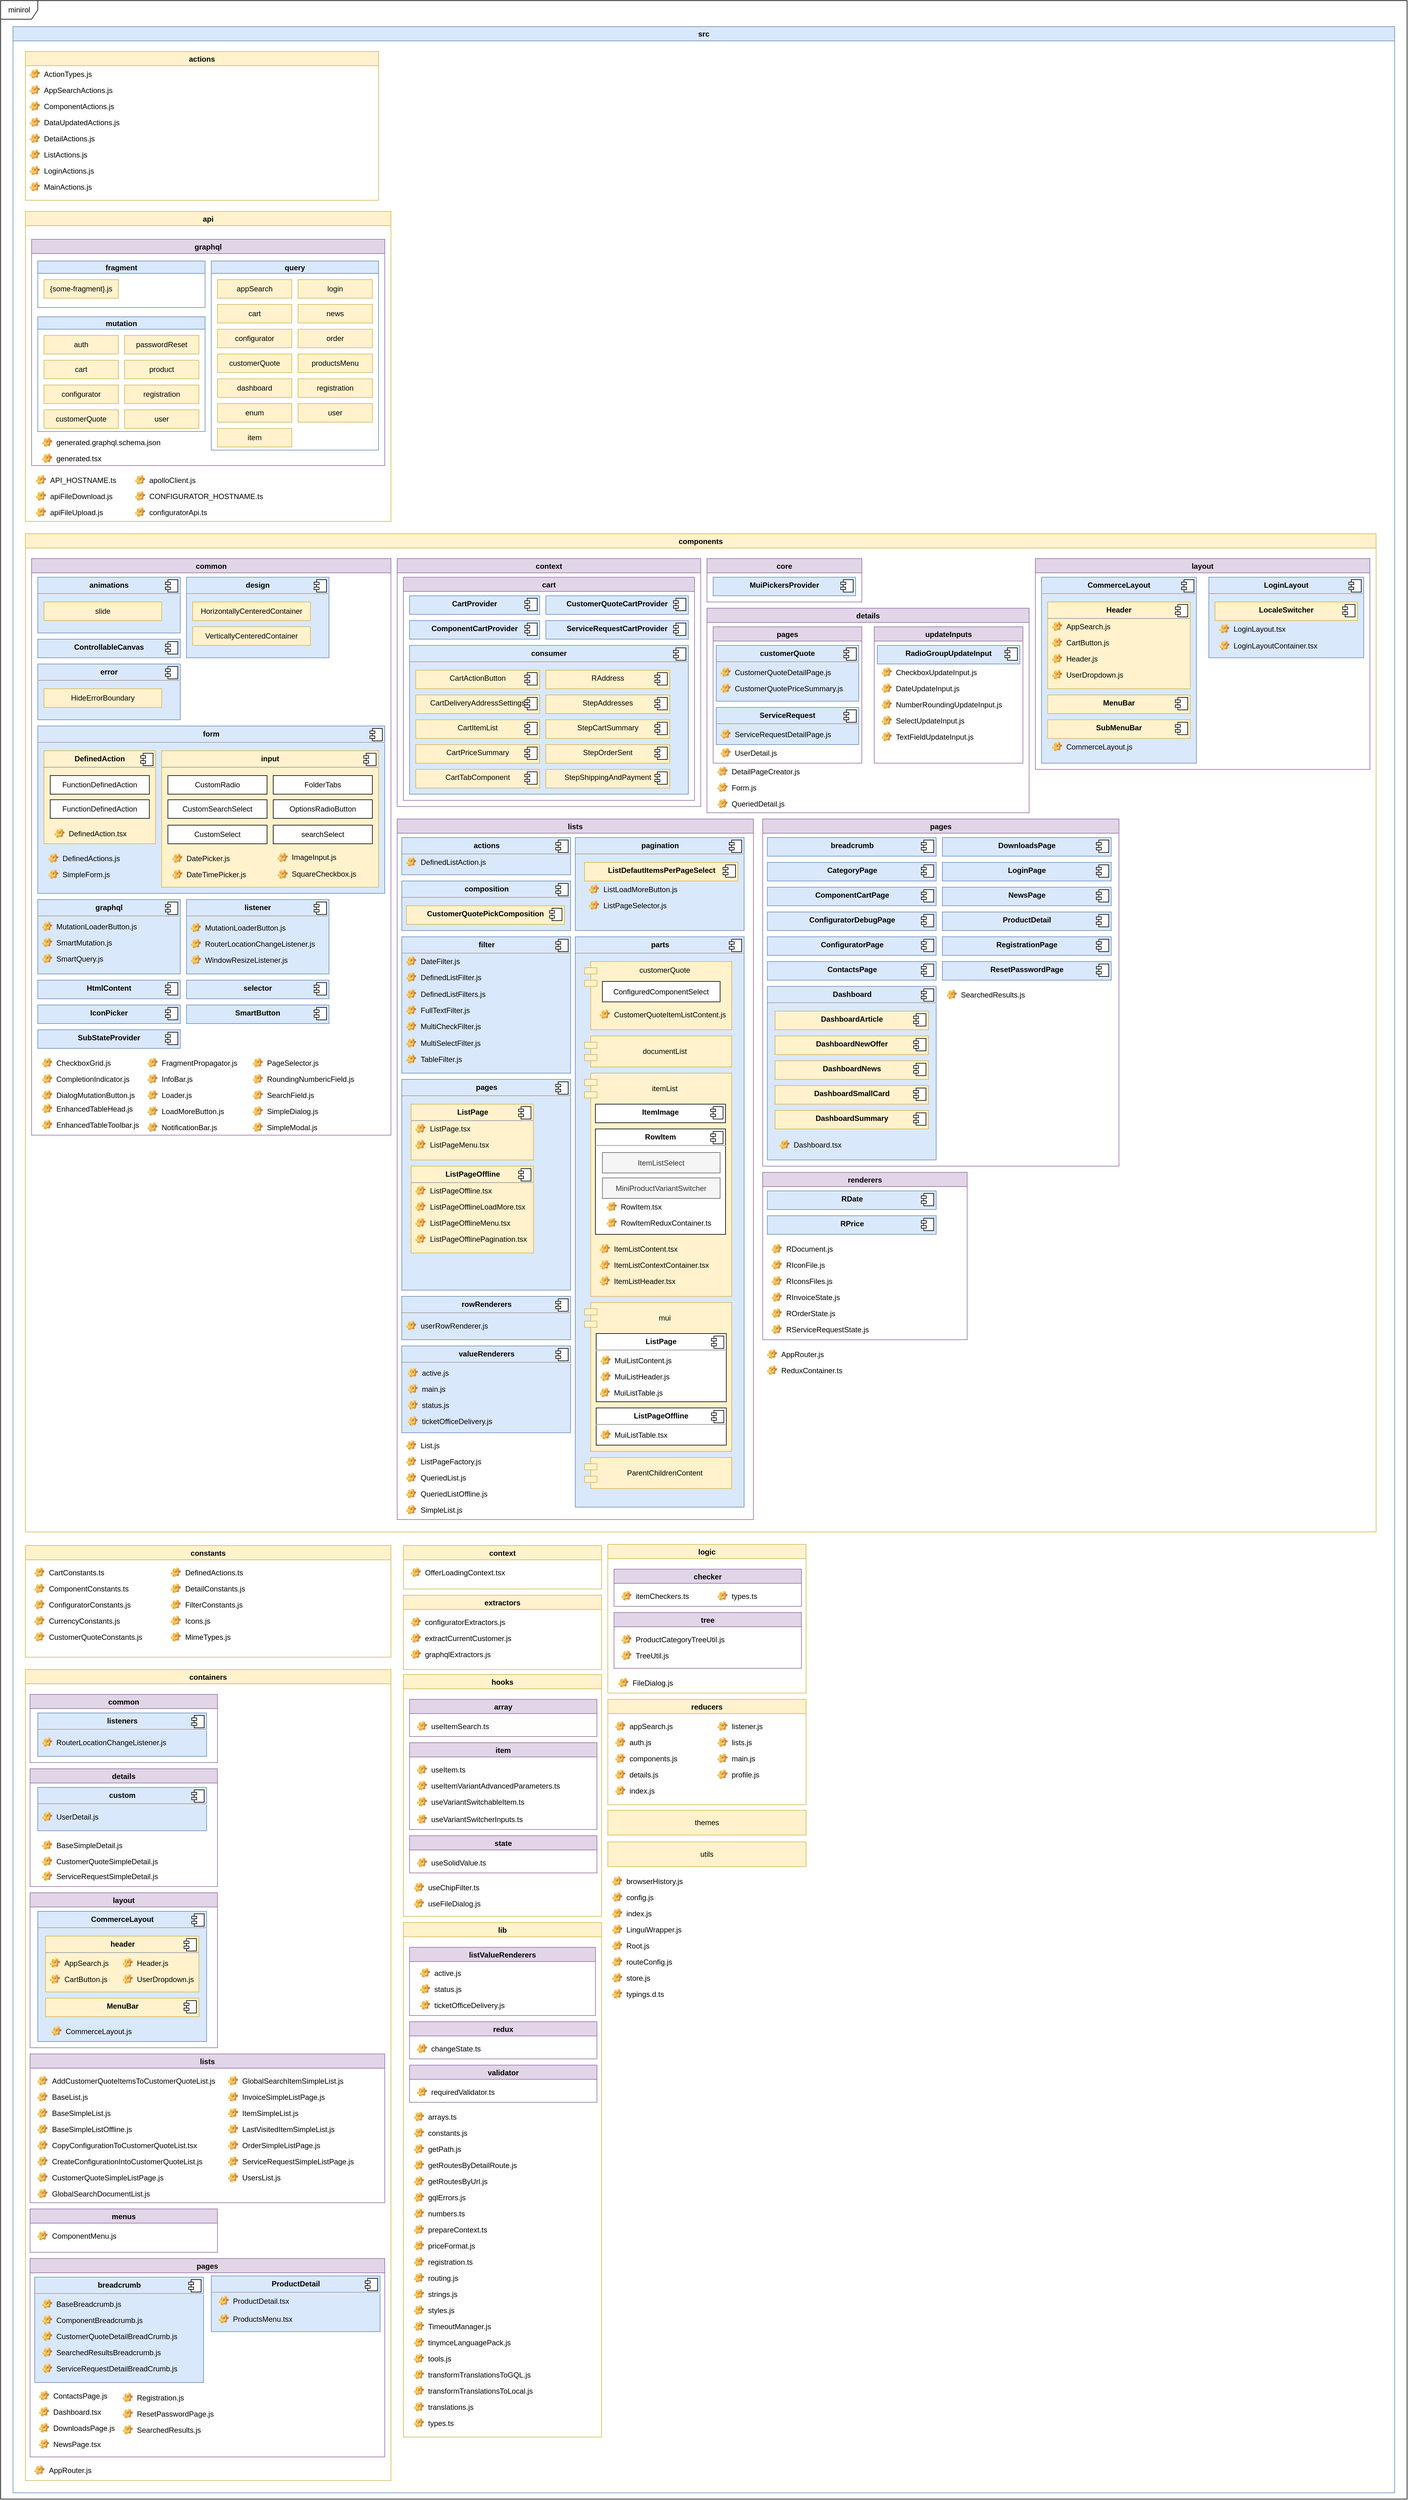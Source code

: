 <mxfile version="22.1.3" type="github">
  <diagram name="Page-1" id="xmTDREqHdEa40JaXFlae">
    <mxGraphModel dx="4536" dy="4528" grid="1" gridSize="10" guides="1" tooltips="1" connect="1" arrows="1" fold="1" page="1" pageScale="1" pageWidth="850" pageHeight="1100" math="0" shadow="0">
      <root>
        <mxCell id="0" />
        <mxCell id="1" parent="0" />
        <mxCell id="b10XOHRk4VMyjC0qILiY-2" value="src" style="swimlane;whiteSpace=wrap;html=1;fillColor=#dae8fc;strokeColor=#6c8ebf;" parent="1" vertex="1">
          <mxGeometry x="20" y="-8" width="2230" height="3978" as="geometry">
            <mxRectangle x="20" y="40" width="60" height="30" as="alternateBounds" />
          </mxGeometry>
        </mxCell>
        <mxCell id="b10XOHRk4VMyjC0qILiY-91" value="actions" style="swimlane;fillColor=#fff2cc;strokeColor=#d6b656;" parent="b10XOHRk4VMyjC0qILiY-2" vertex="1">
          <mxGeometry x="20" y="40" width="570" height="240" as="geometry">
            <mxRectangle x="20" y="40" width="80" height="30" as="alternateBounds" />
          </mxGeometry>
        </mxCell>
        <mxCell id="b10XOHRk4VMyjC0qILiY-92" value="ActionTypes.js" style="label;fontStyle=0;strokeColor=none;fillColor=none;align=left;verticalAlign=top;overflow=hidden;spacingLeft=28;spacingRight=4;rotatable=0;points=[[0,0.5],[1,0.5]];portConstraint=eastwest;imageWidth=16;imageHeight=16;whiteSpace=wrap;html=1;image=img/clipart/Gear_128x128.png" parent="b10XOHRk4VMyjC0qILiY-91" vertex="1">
          <mxGeometry y="23" width="210" height="26" as="geometry" />
        </mxCell>
        <mxCell id="b10XOHRk4VMyjC0qILiY-93" value="AppSearchActions.js" style="label;fontStyle=0;strokeColor=none;fillColor=none;align=left;verticalAlign=top;overflow=hidden;spacingLeft=28;spacingRight=4;rotatable=0;points=[[0,0.5],[1,0.5]];portConstraint=eastwest;imageWidth=16;imageHeight=16;whiteSpace=wrap;html=1;image=img/clipart/Gear_128x128.png" parent="b10XOHRk4VMyjC0qILiY-91" vertex="1">
          <mxGeometry y="49" width="210" height="26" as="geometry" />
        </mxCell>
        <mxCell id="b10XOHRk4VMyjC0qILiY-94" value="ComponentActions.js" style="label;fontStyle=0;strokeColor=none;fillColor=none;align=left;verticalAlign=top;overflow=hidden;spacingLeft=28;spacingRight=4;rotatable=0;points=[[0,0.5],[1,0.5]];portConstraint=eastwest;imageWidth=16;imageHeight=16;whiteSpace=wrap;html=1;image=img/clipart/Gear_128x128.png" parent="b10XOHRk4VMyjC0qILiY-91" vertex="1">
          <mxGeometry y="75" width="210" height="26" as="geometry" />
        </mxCell>
        <mxCell id="b10XOHRk4VMyjC0qILiY-95" value="DataUpdatedActions.js" style="label;fontStyle=0;strokeColor=none;fillColor=none;align=left;verticalAlign=top;overflow=hidden;spacingLeft=28;spacingRight=4;rotatable=0;points=[[0,0.5],[1,0.5]];portConstraint=eastwest;imageWidth=16;imageHeight=16;whiteSpace=wrap;html=1;image=img/clipart/Gear_128x128.png" parent="b10XOHRk4VMyjC0qILiY-91" vertex="1">
          <mxGeometry y="101" width="210" height="26" as="geometry" />
        </mxCell>
        <mxCell id="b10XOHRk4VMyjC0qILiY-96" value="DetailActions.js" style="label;fontStyle=0;strokeColor=none;fillColor=none;align=left;verticalAlign=top;overflow=hidden;spacingLeft=28;spacingRight=4;rotatable=0;points=[[0,0.5],[1,0.5]];portConstraint=eastwest;imageWidth=16;imageHeight=16;whiteSpace=wrap;html=1;image=img/clipart/Gear_128x128.png" parent="b10XOHRk4VMyjC0qILiY-91" vertex="1">
          <mxGeometry y="127" width="210" height="26" as="geometry" />
        </mxCell>
        <mxCell id="b10XOHRk4VMyjC0qILiY-97" value="ListActions.js" style="label;fontStyle=0;strokeColor=none;fillColor=none;align=left;verticalAlign=top;overflow=hidden;spacingLeft=28;spacingRight=4;rotatable=0;points=[[0,0.5],[1,0.5]];portConstraint=eastwest;imageWidth=16;imageHeight=16;whiteSpace=wrap;html=1;image=img/clipart/Gear_128x128.png" parent="b10XOHRk4VMyjC0qILiY-91" vertex="1">
          <mxGeometry y="153" width="210" height="26" as="geometry" />
        </mxCell>
        <mxCell id="b10XOHRk4VMyjC0qILiY-98" value="LoginActions.js" style="label;fontStyle=0;strokeColor=none;fillColor=none;align=left;verticalAlign=top;overflow=hidden;spacingLeft=28;spacingRight=4;rotatable=0;points=[[0,0.5],[1,0.5]];portConstraint=eastwest;imageWidth=16;imageHeight=16;whiteSpace=wrap;html=1;image=img/clipart/Gear_128x128.png" parent="b10XOHRk4VMyjC0qILiY-91" vertex="1">
          <mxGeometry y="179" width="210" height="26" as="geometry" />
        </mxCell>
        <mxCell id="b10XOHRk4VMyjC0qILiY-99" value="MainActions.js" style="label;fontStyle=0;strokeColor=none;fillColor=none;align=left;verticalAlign=top;overflow=hidden;spacingLeft=28;spacingRight=4;rotatable=0;points=[[0,0.5],[1,0.5]];portConstraint=eastwest;imageWidth=16;imageHeight=16;whiteSpace=wrap;html=1;image=img/clipart/Gear_128x128.png" parent="b10XOHRk4VMyjC0qILiY-91" vertex="1">
          <mxGeometry y="205" width="210" height="26" as="geometry" />
        </mxCell>
        <mxCell id="b10XOHRk4VMyjC0qILiY-7" value="minirol" style="shape=umlFrame;whiteSpace=wrap;html=1;pointerEvents=0;" parent="1" vertex="1">
          <mxGeometry y="-50" width="2270" height="4030" as="geometry" />
        </mxCell>
        <mxCell id="b10XOHRk4VMyjC0qILiY-45" value="api" style="swimlane;fillColor=#fff2cc;strokeColor=#d6b656;" parent="1" vertex="1">
          <mxGeometry x="40" y="290" width="590" height="500" as="geometry">
            <mxRectangle x="40" y="340" width="60" height="30" as="alternateBounds" />
          </mxGeometry>
        </mxCell>
        <mxCell id="b10XOHRk4VMyjC0qILiY-46" value="graphql" style="swimlane;fillColor=#e1d5e7;strokeColor=#9673a6;" parent="b10XOHRk4VMyjC0qILiY-45" vertex="1">
          <mxGeometry x="10" y="45" width="570" height="365" as="geometry">
            <mxRectangle x="10" y="45" width="80" height="30" as="alternateBounds" />
          </mxGeometry>
        </mxCell>
        <mxCell id="b10XOHRk4VMyjC0qILiY-50" value="fragment" style="swimlane;startSize=20;horizontal=1;containerType=tree;fillColor=#dae8fc;strokeColor=#6c8ebf;" parent="b10XOHRk4VMyjC0qILiY-46" vertex="1">
          <mxGeometry x="10" y="35" width="270" height="75" as="geometry">
            <mxRectangle x="10" y="35" width="90" height="30" as="alternateBounds" />
          </mxGeometry>
        </mxCell>
        <mxCell id="b10XOHRk4VMyjC0qILiY-54" value="{some-fragment}.js" style="rounded=0;whiteSpace=wrap;html=1;fillColor=#fff2cc;strokeColor=#d6b656;" parent="b10XOHRk4VMyjC0qILiY-50" vertex="1">
          <mxGeometry x="10" y="30" width="120" height="30" as="geometry" />
        </mxCell>
        <mxCell id="b10XOHRk4VMyjC0qILiY-60" value="mutation" style="swimlane;startSize=20;horizontal=1;containerType=tree;fillColor=#dae8fc;strokeColor=#6c8ebf;" parent="b10XOHRk4VMyjC0qILiY-46" vertex="1">
          <mxGeometry x="10" y="125" width="270" height="185" as="geometry">
            <mxRectangle x="10" y="35" width="90" height="30" as="alternateBounds" />
          </mxGeometry>
        </mxCell>
        <mxCell id="b10XOHRk4VMyjC0qILiY-61" value="auth" style="rounded=0;whiteSpace=wrap;html=1;fillColor=#fff2cc;strokeColor=#d6b656;" parent="b10XOHRk4VMyjC0qILiY-60" vertex="1">
          <mxGeometry x="10" y="30" width="120" height="30" as="geometry" />
        </mxCell>
        <mxCell id="b10XOHRk4VMyjC0qILiY-62" value="cart" style="rounded=0;whiteSpace=wrap;html=1;fillColor=#fff2cc;strokeColor=#d6b656;" parent="b10XOHRk4VMyjC0qILiY-60" vertex="1">
          <mxGeometry x="10" y="70" width="120" height="30" as="geometry" />
        </mxCell>
        <mxCell id="b10XOHRk4VMyjC0qILiY-63" value="configurator" style="rounded=0;whiteSpace=wrap;html=1;fillColor=#fff2cc;strokeColor=#d6b656;" parent="b10XOHRk4VMyjC0qILiY-60" vertex="1">
          <mxGeometry x="10" y="110" width="120" height="30" as="geometry" />
        </mxCell>
        <mxCell id="b10XOHRk4VMyjC0qILiY-64" value="customerQuote" style="rounded=0;whiteSpace=wrap;html=1;fillColor=#fff2cc;strokeColor=#d6b656;" parent="b10XOHRk4VMyjC0qILiY-60" vertex="1">
          <mxGeometry x="10" y="150" width="120" height="30" as="geometry" />
        </mxCell>
        <mxCell id="b10XOHRk4VMyjC0qILiY-65" value="passwordReset" style="rounded=0;whiteSpace=wrap;html=1;fillColor=#fff2cc;strokeColor=#d6b656;" parent="b10XOHRk4VMyjC0qILiY-60" vertex="1">
          <mxGeometry x="140" y="30" width="120" height="30" as="geometry" />
        </mxCell>
        <mxCell id="b10XOHRk4VMyjC0qILiY-66" value="product" style="rounded=0;whiteSpace=wrap;html=1;fillColor=#fff2cc;strokeColor=#d6b656;" parent="b10XOHRk4VMyjC0qILiY-60" vertex="1">
          <mxGeometry x="140" y="70" width="120" height="30" as="geometry" />
        </mxCell>
        <mxCell id="b10XOHRk4VMyjC0qILiY-67" value="registration" style="rounded=0;whiteSpace=wrap;html=1;fillColor=#fff2cc;strokeColor=#d6b656;" parent="b10XOHRk4VMyjC0qILiY-60" vertex="1">
          <mxGeometry x="140" y="110" width="120" height="30" as="geometry" />
        </mxCell>
        <mxCell id="b10XOHRk4VMyjC0qILiY-68" value="user" style="rounded=0;whiteSpace=wrap;html=1;fillColor=#fff2cc;strokeColor=#d6b656;" parent="b10XOHRk4VMyjC0qILiY-60" vertex="1">
          <mxGeometry x="140" y="150" width="120" height="30" as="geometry" />
        </mxCell>
        <mxCell id="b10XOHRk4VMyjC0qILiY-69" value="query" style="swimlane;startSize=20;horizontal=1;containerType=tree;fillColor=#dae8fc;strokeColor=#6c8ebf;" parent="b10XOHRk4VMyjC0qILiY-46" vertex="1">
          <mxGeometry x="290" y="35" width="270" height="305" as="geometry">
            <mxRectangle x="10" y="35" width="90" height="30" as="alternateBounds" />
          </mxGeometry>
        </mxCell>
        <mxCell id="b10XOHRk4VMyjC0qILiY-70" value="appSearch" style="rounded=0;whiteSpace=wrap;html=1;fillColor=#fff2cc;strokeColor=#d6b656;" parent="b10XOHRk4VMyjC0qILiY-69" vertex="1">
          <mxGeometry x="10" y="30" width="120" height="30" as="geometry" />
        </mxCell>
        <mxCell id="b10XOHRk4VMyjC0qILiY-71" value="cart" style="rounded=0;whiteSpace=wrap;html=1;fillColor=#fff2cc;strokeColor=#d6b656;" parent="b10XOHRk4VMyjC0qILiY-69" vertex="1">
          <mxGeometry x="10" y="70" width="120" height="30" as="geometry" />
        </mxCell>
        <mxCell id="b10XOHRk4VMyjC0qILiY-72" value="configurator" style="rounded=0;whiteSpace=wrap;html=1;fillColor=#fff2cc;strokeColor=#d6b656;" parent="b10XOHRk4VMyjC0qILiY-69" vertex="1">
          <mxGeometry x="10" y="110" width="120" height="30" as="geometry" />
        </mxCell>
        <mxCell id="b10XOHRk4VMyjC0qILiY-73" value="customerQuote" style="rounded=0;whiteSpace=wrap;html=1;fillColor=#fff2cc;strokeColor=#d6b656;" parent="b10XOHRk4VMyjC0qILiY-69" vertex="1">
          <mxGeometry x="10" y="150" width="120" height="30" as="geometry" />
        </mxCell>
        <mxCell id="b10XOHRk4VMyjC0qILiY-74" value="dashboard" style="rounded=0;whiteSpace=wrap;html=1;fillColor=#fff2cc;strokeColor=#d6b656;" parent="b10XOHRk4VMyjC0qILiY-69" vertex="1">
          <mxGeometry x="10" y="190" width="120" height="30" as="geometry" />
        </mxCell>
        <mxCell id="b10XOHRk4VMyjC0qILiY-75" value="enum" style="rounded=0;whiteSpace=wrap;html=1;fillColor=#fff2cc;strokeColor=#d6b656;" parent="b10XOHRk4VMyjC0qILiY-69" vertex="1">
          <mxGeometry x="10" y="230" width="120" height="30" as="geometry" />
        </mxCell>
        <mxCell id="b10XOHRk4VMyjC0qILiY-76" value="item" style="rounded=0;whiteSpace=wrap;html=1;fillColor=#fff2cc;strokeColor=#d6b656;" parent="b10XOHRk4VMyjC0qILiY-69" vertex="1">
          <mxGeometry x="10" y="270" width="120" height="30" as="geometry" />
        </mxCell>
        <mxCell id="b10XOHRk4VMyjC0qILiY-77" value="login" style="rounded=0;whiteSpace=wrap;html=1;fillColor=#fff2cc;strokeColor=#d6b656;" parent="b10XOHRk4VMyjC0qILiY-69" vertex="1">
          <mxGeometry x="140" y="30" width="120" height="30" as="geometry" />
        </mxCell>
        <mxCell id="b10XOHRk4VMyjC0qILiY-78" value="news" style="rounded=0;whiteSpace=wrap;html=1;fillColor=#fff2cc;strokeColor=#d6b656;" parent="b10XOHRk4VMyjC0qILiY-69" vertex="1">
          <mxGeometry x="140" y="70" width="120" height="30" as="geometry" />
        </mxCell>
        <mxCell id="b10XOHRk4VMyjC0qILiY-79" value="order" style="rounded=0;whiteSpace=wrap;html=1;fillColor=#fff2cc;strokeColor=#d6b656;" parent="b10XOHRk4VMyjC0qILiY-69" vertex="1">
          <mxGeometry x="140" y="110" width="120" height="30" as="geometry" />
        </mxCell>
        <mxCell id="b10XOHRk4VMyjC0qILiY-80" value="productsMenu" style="rounded=0;whiteSpace=wrap;html=1;fillColor=#fff2cc;strokeColor=#d6b656;" parent="b10XOHRk4VMyjC0qILiY-69" vertex="1">
          <mxGeometry x="140" y="150" width="120" height="30" as="geometry" />
        </mxCell>
        <mxCell id="b10XOHRk4VMyjC0qILiY-81" value="registration" style="rounded=0;whiteSpace=wrap;html=1;fillColor=#fff2cc;strokeColor=#d6b656;" parent="b10XOHRk4VMyjC0qILiY-69" vertex="1">
          <mxGeometry x="140" y="190" width="120" height="30" as="geometry" />
        </mxCell>
        <mxCell id="b10XOHRk4VMyjC0qILiY-82" value="user" style="rounded=0;whiteSpace=wrap;html=1;fillColor=#fff2cc;strokeColor=#d6b656;" parent="b10XOHRk4VMyjC0qILiY-69" vertex="1">
          <mxGeometry x="140" y="230" width="120" height="30" as="geometry" />
        </mxCell>
        <mxCell id="b10XOHRk4VMyjC0qILiY-83" value="generated.graphql.schema.json" style="label;fontStyle=0;strokeColor=none;fillColor=none;align=left;verticalAlign=top;overflow=hidden;spacingLeft=28;spacingRight=4;rotatable=0;points=[[0,0.5],[1,0.5]];portConstraint=eastwest;imageWidth=16;imageHeight=16;whiteSpace=wrap;html=1;image=img/clipart/Gear_128x128.png" parent="b10XOHRk4VMyjC0qILiY-46" vertex="1">
          <mxGeometry x="10" y="314" width="210" height="26" as="geometry" />
        </mxCell>
        <mxCell id="b10XOHRk4VMyjC0qILiY-84" value="generated.tsx" style="label;fontStyle=0;strokeColor=none;fillColor=none;align=left;verticalAlign=top;overflow=hidden;spacingLeft=28;spacingRight=4;rotatable=0;points=[[0,0.5],[1,0.5]];portConstraint=eastwest;imageWidth=16;imageHeight=16;whiteSpace=wrap;html=1;image=img/clipart/Gear_128x128.png" parent="b10XOHRk4VMyjC0qILiY-46" vertex="1">
          <mxGeometry x="10" y="340" width="120" height="26" as="geometry" />
        </mxCell>
        <mxCell id="b10XOHRk4VMyjC0qILiY-85" value="API_HOSTNAME.ts" style="label;fontStyle=0;strokeColor=none;fillColor=none;align=left;verticalAlign=top;overflow=hidden;spacingLeft=28;spacingRight=4;rotatable=0;points=[[0,0.5],[1,0.5]];portConstraint=eastwest;imageWidth=16;imageHeight=16;whiteSpace=wrap;html=1;image=img/clipart/Gear_128x128.png" parent="b10XOHRk4VMyjC0qILiY-45" vertex="1">
          <mxGeometry x="10" y="420" width="210" height="26" as="geometry" />
        </mxCell>
        <mxCell id="b10XOHRk4VMyjC0qILiY-86" value="apiFileDownload.js" style="label;fontStyle=0;strokeColor=none;fillColor=none;align=left;verticalAlign=top;overflow=hidden;spacingLeft=28;spacingRight=4;rotatable=0;points=[[0,0.5],[1,0.5]];portConstraint=eastwest;imageWidth=16;imageHeight=16;whiteSpace=wrap;html=1;image=img/clipart/Gear_128x128.png" parent="b10XOHRk4VMyjC0qILiY-45" vertex="1">
          <mxGeometry x="10" y="446" width="210" height="26" as="geometry" />
        </mxCell>
        <mxCell id="b10XOHRk4VMyjC0qILiY-87" value="apiFileUpload.js" style="label;fontStyle=0;strokeColor=none;fillColor=none;align=left;verticalAlign=top;overflow=hidden;spacingLeft=28;spacingRight=4;rotatable=0;points=[[0,0.5],[1,0.5]];portConstraint=eastwest;imageWidth=16;imageHeight=16;whiteSpace=wrap;html=1;image=img/clipart/Gear_128x128.png" parent="b10XOHRk4VMyjC0qILiY-45" vertex="1">
          <mxGeometry x="10" y="472" width="210" height="26" as="geometry" />
        </mxCell>
        <mxCell id="b10XOHRk4VMyjC0qILiY-88" value="apolloClient.js" style="label;fontStyle=0;strokeColor=none;fillColor=none;align=left;verticalAlign=top;overflow=hidden;spacingLeft=28;spacingRight=4;rotatable=0;points=[[0,0.5],[1,0.5]];portConstraint=eastwest;imageWidth=16;imageHeight=16;whiteSpace=wrap;html=1;image=img/clipart/Gear_128x128.png" parent="b10XOHRk4VMyjC0qILiY-45" vertex="1">
          <mxGeometry x="170" y="420" width="210" height="26" as="geometry" />
        </mxCell>
        <mxCell id="b10XOHRk4VMyjC0qILiY-89" value="CONFIGURATOR_HOSTNAME.ts" style="label;fontStyle=0;strokeColor=none;fillColor=none;align=left;verticalAlign=top;overflow=hidden;spacingLeft=28;spacingRight=4;rotatable=0;points=[[0,0.5],[1,0.5]];portConstraint=eastwest;imageWidth=16;imageHeight=16;whiteSpace=wrap;html=1;image=img/clipart/Gear_128x128.png" parent="b10XOHRk4VMyjC0qILiY-45" vertex="1">
          <mxGeometry x="170" y="446" width="220" height="26" as="geometry" />
        </mxCell>
        <mxCell id="b10XOHRk4VMyjC0qILiY-90" value="configuratorApi.ts" style="label;fontStyle=0;strokeColor=none;fillColor=none;align=left;verticalAlign=top;overflow=hidden;spacingLeft=28;spacingRight=4;rotatable=0;points=[[0,0.5],[1,0.5]];portConstraint=eastwest;imageWidth=16;imageHeight=16;whiteSpace=wrap;html=1;image=img/clipart/Gear_128x128.png" parent="b10XOHRk4VMyjC0qILiY-45" vertex="1">
          <mxGeometry x="170" y="472" width="210" height="26" as="geometry" />
        </mxCell>
        <mxCell id="b10XOHRk4VMyjC0qILiY-100" value="components" style="swimlane;fillColor=#fff2cc;strokeColor=#d6b656;" parent="1" vertex="1">
          <mxGeometry x="40" y="810" width="2180" height="1610" as="geometry">
            <mxRectangle x="40" y="1060" width="110" height="30" as="alternateBounds" />
          </mxGeometry>
        </mxCell>
        <mxCell id="b10XOHRk4VMyjC0qILiY-107" value="common" style="swimlane;fillColor=#e1d5e7;strokeColor=#9673a6;fillStyle=auto;rounded=0;shadow=0;glass=0;" parent="b10XOHRk4VMyjC0qILiY-100" vertex="1">
          <mxGeometry x="10" y="40" width="580" height="930" as="geometry">
            <mxRectangle x="10" y="40" width="90" height="30" as="alternateBounds" />
          </mxGeometry>
        </mxCell>
        <mxCell id="b10XOHRk4VMyjC0qILiY-111" value="&lt;p style=&quot;margin:0px;margin-top:6px;text-align:center;&quot;&gt;&lt;b&gt;animations&lt;/b&gt;&lt;br&gt;&lt;/p&gt;&lt;hr&gt;&lt;p style=&quot;margin:0px;margin-left:8px;&quot;&gt;&lt;br&gt;&lt;/p&gt;" style="align=left;overflow=fill;html=1;dropTarget=0;whiteSpace=wrap;fillColor=#dae8fc;strokeColor=#6c8ebf;" parent="b10XOHRk4VMyjC0qILiY-107" vertex="1">
          <mxGeometry x="10" y="30" width="230" height="90" as="geometry" />
        </mxCell>
        <mxCell id="b10XOHRk4VMyjC0qILiY-112" value="" style="shape=component;jettyWidth=8;jettyHeight=4;" parent="b10XOHRk4VMyjC0qILiY-111" vertex="1">
          <mxGeometry x="1" width="20" height="20" relative="1" as="geometry">
            <mxPoint x="-24" y="4" as="offset" />
          </mxGeometry>
        </mxCell>
        <mxCell id="b10XOHRk4VMyjC0qILiY-113" value="slide" style="rounded=0;whiteSpace=wrap;html=1;fillColor=#fff2cc;strokeColor=#d6b656;" parent="b10XOHRk4VMyjC0qILiY-107" vertex="1">
          <mxGeometry x="20" y="70" width="190" height="30" as="geometry" />
        </mxCell>
        <mxCell id="b10XOHRk4VMyjC0qILiY-115" value="&lt;p style=&quot;margin:0px;margin-top:6px;text-align:center;&quot;&gt;&lt;b&gt;ControllableCanvas&lt;/b&gt;&lt;/p&gt;&lt;p style=&quot;margin:0px;margin-left:8px;&quot;&gt;&lt;br&gt;&lt;/p&gt;" style="align=left;overflow=fill;html=1;dropTarget=0;whiteSpace=wrap;fillColor=#dae8fc;strokeColor=#6c8ebf;" parent="b10XOHRk4VMyjC0qILiY-107" vertex="1">
          <mxGeometry x="10" y="130" width="230" height="30" as="geometry" />
        </mxCell>
        <mxCell id="b10XOHRk4VMyjC0qILiY-116" value="" style="shape=component;jettyWidth=8;jettyHeight=4;" parent="b10XOHRk4VMyjC0qILiY-115" vertex="1">
          <mxGeometry x="1" width="20" height="20" relative="1" as="geometry">
            <mxPoint x="-24" y="4" as="offset" />
          </mxGeometry>
        </mxCell>
        <mxCell id="b10XOHRk4VMyjC0qILiY-130" value="&lt;p style=&quot;margin:0px;margin-top:6px;text-align:center;&quot;&gt;&lt;b&gt;error&lt;/b&gt;&lt;br&gt;&lt;/p&gt;&lt;hr&gt;&lt;p style=&quot;margin:0px;margin-left:8px;&quot;&gt;&lt;br&gt;&lt;/p&gt;" style="align=left;overflow=fill;html=1;dropTarget=0;whiteSpace=wrap;fillColor=#dae8fc;strokeColor=#6c8ebf;" parent="b10XOHRk4VMyjC0qILiY-107" vertex="1">
          <mxGeometry x="10" y="170" width="230" height="90" as="geometry" />
        </mxCell>
        <mxCell id="b10XOHRk4VMyjC0qILiY-131" value="" style="shape=component;jettyWidth=8;jettyHeight=4;" parent="b10XOHRk4VMyjC0qILiY-130" vertex="1">
          <mxGeometry x="1" width="20" height="20" relative="1" as="geometry">
            <mxPoint x="-24" y="4" as="offset" />
          </mxGeometry>
        </mxCell>
        <mxCell id="b10XOHRk4VMyjC0qILiY-132" value="HideErrorBoundary" style="rounded=0;whiteSpace=wrap;html=1;fillColor=#fff2cc;strokeColor=#d6b656;" parent="b10XOHRk4VMyjC0qILiY-107" vertex="1">
          <mxGeometry x="20" y="210" width="190" height="30" as="geometry" />
        </mxCell>
        <mxCell id="b10XOHRk4VMyjC0qILiY-194" value="&lt;p style=&quot;margin:0px;margin-top:6px;text-align:center;&quot;&gt;&lt;b&gt;graphql&lt;/b&gt;&lt;br&gt;&lt;/p&gt;&lt;hr&gt;&lt;p style=&quot;margin:0px;margin-left:8px;&quot;&gt;&lt;br&gt;&lt;/p&gt;" style="align=left;overflow=fill;html=1;dropTarget=0;whiteSpace=wrap;fillColor=#dae8fc;strokeColor=#6c8ebf;" parent="b10XOHRk4VMyjC0qILiY-107" vertex="1">
          <mxGeometry x="10" y="550" width="230" height="120" as="geometry" />
        </mxCell>
        <mxCell id="b10XOHRk4VMyjC0qILiY-195" value="" style="shape=component;jettyWidth=8;jettyHeight=4;" parent="b10XOHRk4VMyjC0qILiY-194" vertex="1">
          <mxGeometry x="1" width="20" height="20" relative="1" as="geometry">
            <mxPoint x="-24" y="4" as="offset" />
          </mxGeometry>
        </mxCell>
        <mxCell id="b10XOHRk4VMyjC0qILiY-197" value="MutationLoaderButton.js" style="label;fontStyle=0;strokeColor=none;fillColor=none;align=left;verticalAlign=top;overflow=hidden;spacingLeft=28;spacingRight=4;rotatable=0;points=[[0,0.5],[1,0.5]];portConstraint=eastwest;imageWidth=16;imageHeight=16;whiteSpace=wrap;html=1;image=img/clipart/Gear_128x128.png" parent="b10XOHRk4VMyjC0qILiY-107" vertex="1">
          <mxGeometry x="10" y="580" width="170" height="26" as="geometry" />
        </mxCell>
        <mxCell id="b10XOHRk4VMyjC0qILiY-199" value="SmartMutation.js" style="label;fontStyle=0;strokeColor=none;fillColor=none;align=left;verticalAlign=top;overflow=hidden;spacingLeft=28;spacingRight=4;rotatable=0;points=[[0,0.5],[1,0.5]];portConstraint=eastwest;imageWidth=16;imageHeight=16;whiteSpace=wrap;html=1;image=img/clipart/Gear_128x128.png" parent="b10XOHRk4VMyjC0qILiY-107" vertex="1">
          <mxGeometry x="10" y="606" width="170" height="26" as="geometry" />
        </mxCell>
        <mxCell id="b10XOHRk4VMyjC0qILiY-200" value="SmartQuery.js" style="label;fontStyle=0;strokeColor=none;fillColor=none;align=left;verticalAlign=top;overflow=hidden;spacingLeft=28;spacingRight=4;rotatable=0;points=[[0,0.5],[1,0.5]];portConstraint=eastwest;imageWidth=16;imageHeight=16;whiteSpace=wrap;html=1;image=img/clipart/Gear_128x128.png" parent="b10XOHRk4VMyjC0qILiY-107" vertex="1">
          <mxGeometry x="10" y="632" width="170" height="26" as="geometry" />
        </mxCell>
        <mxCell id="b10XOHRk4VMyjC0qILiY-201" value="&lt;p style=&quot;margin:0px;margin-top:6px;text-align:center;&quot;&gt;&lt;b&gt;HtmlContent&lt;/b&gt;&lt;br&gt;&lt;/p&gt;" style="align=left;overflow=fill;html=1;dropTarget=0;whiteSpace=wrap;fillColor=#dae8fc;strokeColor=#6c8ebf;" parent="b10XOHRk4VMyjC0qILiY-107" vertex="1">
          <mxGeometry x="10" y="680" width="230" height="30" as="geometry" />
        </mxCell>
        <mxCell id="b10XOHRk4VMyjC0qILiY-202" value="" style="shape=component;jettyWidth=8;jettyHeight=4;" parent="b10XOHRk4VMyjC0qILiY-201" vertex="1">
          <mxGeometry x="1" width="20" height="20" relative="1" as="geometry">
            <mxPoint x="-24" y="4" as="offset" />
          </mxGeometry>
        </mxCell>
        <mxCell id="b10XOHRk4VMyjC0qILiY-203" value="&lt;p style=&quot;margin:0px;margin-top:6px;text-align:center;&quot;&gt;&lt;b&gt;IconPicker&lt;/b&gt;&lt;br&gt;&lt;/p&gt;" style="align=left;overflow=fill;html=1;dropTarget=0;whiteSpace=wrap;fillColor=#dae8fc;strokeColor=#6c8ebf;" parent="b10XOHRk4VMyjC0qILiY-107" vertex="1">
          <mxGeometry x="10" y="720" width="230" height="30" as="geometry" />
        </mxCell>
        <mxCell id="b10XOHRk4VMyjC0qILiY-204" value="" style="shape=component;jettyWidth=8;jettyHeight=4;" parent="b10XOHRk4VMyjC0qILiY-203" vertex="1">
          <mxGeometry x="1" width="20" height="20" relative="1" as="geometry">
            <mxPoint x="-24" y="4" as="offset" />
          </mxGeometry>
        </mxCell>
        <mxCell id="b10XOHRk4VMyjC0qILiY-208" value="&lt;p style=&quot;margin:0px;margin-top:6px;text-align:center;&quot;&gt;&lt;b&gt;listener&lt;/b&gt;&lt;br&gt;&lt;/p&gt;&lt;hr&gt;&lt;p style=&quot;margin:0px;margin-left:8px;&quot;&gt;&lt;br&gt;&lt;/p&gt;" style="align=left;overflow=fill;html=1;dropTarget=0;whiteSpace=wrap;fillColor=#dae8fc;strokeColor=#6c8ebf;" parent="b10XOHRk4VMyjC0qILiY-107" vertex="1">
          <mxGeometry x="250" y="550" width="230" height="120" as="geometry" />
        </mxCell>
        <mxCell id="b10XOHRk4VMyjC0qILiY-209" value="" style="shape=component;jettyWidth=8;jettyHeight=4;" parent="b10XOHRk4VMyjC0qILiY-208" vertex="1">
          <mxGeometry x="1" width="20" height="20" relative="1" as="geometry">
            <mxPoint x="-24" y="4" as="offset" />
          </mxGeometry>
        </mxCell>
        <mxCell id="b10XOHRk4VMyjC0qILiY-211" value="MutationLoaderButton.js" style="label;fontStyle=0;strokeColor=none;fillColor=none;align=left;verticalAlign=top;overflow=hidden;spacingLeft=28;spacingRight=4;rotatable=0;points=[[0,0.5],[1,0.5]];portConstraint=eastwest;imageWidth=16;imageHeight=16;whiteSpace=wrap;html=1;image=img/clipart/Gear_128x128.png" parent="b10XOHRk4VMyjC0qILiY-107" vertex="1">
          <mxGeometry x="250" y="582" width="170" height="26" as="geometry" />
        </mxCell>
        <mxCell id="b10XOHRk4VMyjC0qILiY-213" value="RouterLocationChangeListener.js" style="label;fontStyle=0;strokeColor=none;fillColor=none;align=left;verticalAlign=top;overflow=hidden;spacingLeft=28;spacingRight=4;rotatable=0;points=[[0,0.5],[1,0.5]];portConstraint=eastwest;imageWidth=16;imageHeight=16;whiteSpace=wrap;html=1;image=img/clipart/Gear_128x128.png" parent="b10XOHRk4VMyjC0qILiY-107" vertex="1">
          <mxGeometry x="250" y="608" width="220" height="26" as="geometry" />
        </mxCell>
        <mxCell id="b10XOHRk4VMyjC0qILiY-215" value="WindowResizeListener.js" style="label;fontStyle=0;strokeColor=none;fillColor=none;align=left;verticalAlign=top;overflow=hidden;spacingLeft=28;spacingRight=4;rotatable=0;points=[[0,0.5],[1,0.5]];portConstraint=eastwest;imageWidth=16;imageHeight=16;whiteSpace=wrap;html=1;image=img/clipart/Gear_128x128.png" parent="b10XOHRk4VMyjC0qILiY-107" vertex="1">
          <mxGeometry x="250" y="634" width="220" height="26" as="geometry" />
        </mxCell>
        <mxCell id="b10XOHRk4VMyjC0qILiY-216" value="&lt;p style=&quot;margin:0px;margin-top:6px;text-align:center;&quot;&gt;&lt;b&gt;selector&lt;/b&gt;&lt;br&gt;&lt;/p&gt;" style="align=left;overflow=fill;html=1;dropTarget=0;whiteSpace=wrap;fillColor=#dae8fc;strokeColor=#6c8ebf;" parent="b10XOHRk4VMyjC0qILiY-107" vertex="1">
          <mxGeometry x="250" y="680" width="230" height="30" as="geometry" />
        </mxCell>
        <mxCell id="b10XOHRk4VMyjC0qILiY-217" value="" style="shape=component;jettyWidth=8;jettyHeight=4;" parent="b10XOHRk4VMyjC0qILiY-216" vertex="1">
          <mxGeometry x="1" width="20" height="20" relative="1" as="geometry">
            <mxPoint x="-24" y="4" as="offset" />
          </mxGeometry>
        </mxCell>
        <mxCell id="b10XOHRk4VMyjC0qILiY-218" value="&lt;p style=&quot;margin:0px;margin-top:6px;text-align:center;&quot;&gt;&lt;b&gt;SmartButton&lt;/b&gt;&lt;br&gt;&lt;/p&gt;" style="align=left;overflow=fill;html=1;dropTarget=0;whiteSpace=wrap;fillColor=#dae8fc;strokeColor=#6c8ebf;" parent="b10XOHRk4VMyjC0qILiY-107" vertex="1">
          <mxGeometry x="250" y="720" width="230" height="30" as="geometry" />
        </mxCell>
        <mxCell id="b10XOHRk4VMyjC0qILiY-219" value="" style="shape=component;jettyWidth=8;jettyHeight=4;" parent="b10XOHRk4VMyjC0qILiY-218" vertex="1">
          <mxGeometry x="1" width="20" height="20" relative="1" as="geometry">
            <mxPoint x="-24" y="4" as="offset" />
          </mxGeometry>
        </mxCell>
        <mxCell id="b10XOHRk4VMyjC0qILiY-220" value="&lt;p style=&quot;margin:0px;margin-top:6px;text-align:center;&quot;&gt;&lt;b&gt;SubStateProvider&lt;/b&gt;&lt;br&gt;&lt;/p&gt;" style="align=left;overflow=fill;html=1;dropTarget=0;whiteSpace=wrap;fillColor=#dae8fc;strokeColor=#6c8ebf;" parent="b10XOHRk4VMyjC0qILiY-107" vertex="1">
          <mxGeometry x="10" y="760" width="230" height="30" as="geometry" />
        </mxCell>
        <mxCell id="b10XOHRk4VMyjC0qILiY-221" value="" style="shape=component;jettyWidth=8;jettyHeight=4;" parent="b10XOHRk4VMyjC0qILiY-220" vertex="1">
          <mxGeometry x="1" width="20" height="20" relative="1" as="geometry">
            <mxPoint x="-24" y="4" as="offset" />
          </mxGeometry>
        </mxCell>
        <mxCell id="zMP5QpWDCTHPIigYB99Y-1607" value="" style="group" vertex="1" connectable="0" parent="b10XOHRk4VMyjC0qILiY-107">
          <mxGeometry x="250" y="30" width="230" height="130" as="geometry" />
        </mxCell>
        <mxCell id="b10XOHRk4VMyjC0qILiY-117" value="&lt;p style=&quot;margin:0px;margin-top:6px;text-align:center;&quot;&gt;&lt;b&gt;design&lt;/b&gt;&lt;br&gt;&lt;/p&gt;&lt;hr&gt;&lt;p style=&quot;margin:0px;margin-left:8px;&quot;&gt;&lt;br&gt;&lt;/p&gt;" style="align=left;overflow=fill;html=1;dropTarget=0;whiteSpace=wrap;fillColor=#dae8fc;strokeColor=#6c8ebf;" parent="zMP5QpWDCTHPIigYB99Y-1607" vertex="1">
          <mxGeometry width="230" height="130" as="geometry" />
        </mxCell>
        <mxCell id="b10XOHRk4VMyjC0qILiY-118" value="" style="shape=component;jettyWidth=8;jettyHeight=4;" parent="b10XOHRk4VMyjC0qILiY-117" vertex="1">
          <mxGeometry x="1" width="20" height="20" relative="1" as="geometry">
            <mxPoint x="-24" y="4" as="offset" />
          </mxGeometry>
        </mxCell>
        <mxCell id="b10XOHRk4VMyjC0qILiY-119" value="HorizontallyCenteredContainer" style="rounded=0;whiteSpace=wrap;html=1;fillColor=#fff2cc;strokeColor=#d6b656;" parent="zMP5QpWDCTHPIigYB99Y-1607" vertex="1">
          <mxGeometry x="10" y="40" width="190" height="30" as="geometry" />
        </mxCell>
        <mxCell id="b10XOHRk4VMyjC0qILiY-129" value="VerticallyCenteredContainer" style="rounded=0;whiteSpace=wrap;html=1;fillColor=#fff2cc;strokeColor=#d6b656;" parent="zMP5QpWDCTHPIigYB99Y-1607" vertex="1">
          <mxGeometry x="10" y="80" width="190" height="30" as="geometry" />
        </mxCell>
        <mxCell id="b10XOHRk4VMyjC0qILiY-137" value="&lt;p style=&quot;margin:0px;margin-top:6px;text-align:center;&quot;&gt;&lt;b&gt;form&lt;/b&gt;&lt;br&gt;&lt;/p&gt;&lt;hr&gt;&lt;p style=&quot;margin:0px;margin-left:8px;&quot;&gt;&lt;br&gt;&lt;/p&gt;" style="align=left;overflow=fill;html=1;dropTarget=0;whiteSpace=wrap;fillColor=#dae8fc;strokeColor=#6c8ebf;" parent="b10XOHRk4VMyjC0qILiY-107" vertex="1">
          <mxGeometry x="10" y="270" width="560" height="270" as="geometry" />
        </mxCell>
        <mxCell id="b10XOHRk4VMyjC0qILiY-138" value="" style="shape=component;jettyWidth=8;jettyHeight=4;" parent="b10XOHRk4VMyjC0qILiY-137" vertex="1">
          <mxGeometry x="1" width="20" height="20" relative="1" as="geometry">
            <mxPoint x="-24" y="4" as="offset" />
          </mxGeometry>
        </mxCell>
        <mxCell id="b10XOHRk4VMyjC0qILiY-142" value="&lt;p style=&quot;margin:0px;margin-top:6px;text-align:center;&quot;&gt;&lt;b&gt;DefinedAction&lt;/b&gt;&lt;br&gt;&lt;/p&gt;&lt;hr&gt;&lt;p style=&quot;margin:0px;margin-left:8px;&quot;&gt;&lt;br&gt;&lt;/p&gt;" style="align=left;overflow=fill;html=1;dropTarget=0;whiteSpace=wrap;fillColor=#fff2cc;strokeColor=#d6b656;" parent="b10XOHRk4VMyjC0qILiY-107" vertex="1">
          <mxGeometry x="20" y="310" width="180" height="150" as="geometry" />
        </mxCell>
        <mxCell id="b10XOHRk4VMyjC0qILiY-143" value="" style="shape=component;jettyWidth=8;jettyHeight=4;" parent="b10XOHRk4VMyjC0qILiY-142" vertex="1">
          <mxGeometry x="1" width="20" height="20" relative="1" as="geometry">
            <mxPoint x="-24" y="4" as="offset" />
          </mxGeometry>
        </mxCell>
        <mxCell id="b10XOHRk4VMyjC0qILiY-144" value="FunctionDefinedAction" style="rounded=0;whiteSpace=wrap;html=1;" parent="b10XOHRk4VMyjC0qILiY-107" vertex="1">
          <mxGeometry x="30" y="350" width="160" height="30" as="geometry" />
        </mxCell>
        <mxCell id="b10XOHRk4VMyjC0qILiY-146" value="FunctionDefinedAction" style="rounded=0;whiteSpace=wrap;html=1;" parent="b10XOHRk4VMyjC0qILiY-107" vertex="1">
          <mxGeometry x="30" y="389" width="160" height="30" as="geometry" />
        </mxCell>
        <mxCell id="b10XOHRk4VMyjC0qILiY-147" value="DefinedAction.tsx" style="label;fontStyle=0;strokeColor=none;fillColor=none;align=left;verticalAlign=top;overflow=hidden;spacingLeft=28;spacingRight=4;rotatable=0;points=[[0,0.5],[1,0.5]];portConstraint=eastwest;imageWidth=16;imageHeight=16;whiteSpace=wrap;html=1;image=img/clipart/Gear_128x128.png" parent="b10XOHRk4VMyjC0qILiY-107" vertex="1">
          <mxGeometry x="30" y="430" width="130" height="26" as="geometry" />
        </mxCell>
        <mxCell id="b10XOHRk4VMyjC0qILiY-148" value="&lt;p style=&quot;margin:0px;margin-top:6px;text-align:center;&quot;&gt;&lt;b&gt;input&lt;/b&gt;&lt;br&gt;&lt;/p&gt;&lt;hr&gt;&lt;p style=&quot;margin:0px;margin-left:8px;&quot;&gt;&lt;br&gt;&lt;/p&gt;" style="align=left;overflow=fill;html=1;dropTarget=0;whiteSpace=wrap;fillColor=#fff2cc;strokeColor=#d6b656;" parent="b10XOHRk4VMyjC0qILiY-107" vertex="1">
          <mxGeometry x="210" y="310" width="350" height="220" as="geometry" />
        </mxCell>
        <mxCell id="b10XOHRk4VMyjC0qILiY-149" value="" style="shape=component;jettyWidth=8;jettyHeight=4;" parent="b10XOHRk4VMyjC0qILiY-148" vertex="1">
          <mxGeometry x="1" width="20" height="20" relative="1" as="geometry">
            <mxPoint x="-24" y="4" as="offset" />
          </mxGeometry>
        </mxCell>
        <mxCell id="b10XOHRk4VMyjC0qILiY-150" value="CustomRadio" style="rounded=0;whiteSpace=wrap;html=1;" parent="b10XOHRk4VMyjC0qILiY-107" vertex="1">
          <mxGeometry x="220" y="350" width="160" height="30" as="geometry" />
        </mxCell>
        <mxCell id="b10XOHRk4VMyjC0qILiY-151" value="CustomSearchSelect" style="rounded=0;whiteSpace=wrap;html=1;" parent="b10XOHRk4VMyjC0qILiY-107" vertex="1">
          <mxGeometry x="220" y="389" width="160" height="30" as="geometry" />
        </mxCell>
        <mxCell id="b10XOHRk4VMyjC0qILiY-152" value="DatePicker.js" style="label;fontStyle=0;strokeColor=none;fillColor=none;align=left;verticalAlign=top;overflow=hidden;spacingLeft=28;spacingRight=4;rotatable=0;points=[[0,0.5],[1,0.5]];portConstraint=eastwest;imageWidth=16;imageHeight=16;whiteSpace=wrap;html=1;image=img/clipart/Gear_128x128.png" parent="b10XOHRk4VMyjC0qILiY-107" vertex="1">
          <mxGeometry x="220" y="470" width="130" height="26" as="geometry" />
        </mxCell>
        <mxCell id="b10XOHRk4VMyjC0qILiY-153" value="CustomSelect" style="rounded=0;whiteSpace=wrap;html=1;" parent="b10XOHRk4VMyjC0qILiY-107" vertex="1">
          <mxGeometry x="220" y="430" width="160" height="30" as="geometry" />
        </mxCell>
        <mxCell id="b10XOHRk4VMyjC0qILiY-154" value="FolderTabs" style="rounded=0;whiteSpace=wrap;html=1;" parent="b10XOHRk4VMyjC0qILiY-107" vertex="1">
          <mxGeometry x="390" y="350" width="160" height="30" as="geometry" />
        </mxCell>
        <mxCell id="b10XOHRk4VMyjC0qILiY-155" value="OptionsRadioButton" style="rounded=0;whiteSpace=wrap;html=1;" parent="b10XOHRk4VMyjC0qILiY-107" vertex="1">
          <mxGeometry x="390" y="389" width="160" height="30" as="geometry" />
        </mxCell>
        <mxCell id="b10XOHRk4VMyjC0qILiY-156" value="searchSelect" style="rounded=0;whiteSpace=wrap;html=1;" parent="b10XOHRk4VMyjC0qILiY-107" vertex="1">
          <mxGeometry x="390" y="430" width="160" height="30" as="geometry" />
        </mxCell>
        <mxCell id="b10XOHRk4VMyjC0qILiY-157" value="DateTimePicker.js" style="label;fontStyle=0;strokeColor=none;fillColor=none;align=left;verticalAlign=top;overflow=hidden;spacingLeft=28;spacingRight=4;rotatable=0;points=[[0,0.5],[1,0.5]];portConstraint=eastwest;imageWidth=16;imageHeight=16;whiteSpace=wrap;html=1;image=img/clipart/Gear_128x128.png" parent="b10XOHRk4VMyjC0qILiY-107" vertex="1">
          <mxGeometry x="220" y="496" width="130" height="26" as="geometry" />
        </mxCell>
        <mxCell id="b10XOHRk4VMyjC0qILiY-158" value="ImageInput.js" style="label;fontStyle=0;strokeColor=none;fillColor=none;align=left;verticalAlign=top;overflow=hidden;spacingLeft=28;spacingRight=4;rotatable=0;points=[[0,0.5],[1,0.5]];portConstraint=eastwest;imageWidth=16;imageHeight=16;whiteSpace=wrap;html=1;image=img/clipart/Gear_128x128.png" parent="b10XOHRk4VMyjC0qILiY-107" vertex="1">
          <mxGeometry x="390" y="468" width="130" height="28" as="geometry" />
        </mxCell>
        <mxCell id="b10XOHRk4VMyjC0qILiY-191" value="SquareCheckbox.js" style="label;fontStyle=0;strokeColor=none;fillColor=none;align=left;verticalAlign=top;overflow=hidden;spacingLeft=28;spacingRight=4;rotatable=0;points=[[0,0.5],[1,0.5]];portConstraint=eastwest;imageWidth=16;imageHeight=16;whiteSpace=wrap;html=1;image=img/clipart/Gear_128x128.png" parent="b10XOHRk4VMyjC0qILiY-107" vertex="1">
          <mxGeometry x="390" y="495" width="150" height="28" as="geometry" />
        </mxCell>
        <mxCell id="b10XOHRk4VMyjC0qILiY-192" value="DefinedActions.js" style="label;fontStyle=0;strokeColor=none;fillColor=none;align=left;verticalAlign=top;overflow=hidden;spacingLeft=28;spacingRight=4;rotatable=0;points=[[0,0.5],[1,0.5]];portConstraint=eastwest;imageWidth=16;imageHeight=16;whiteSpace=wrap;html=1;image=img/clipart/Gear_128x128.png" parent="b10XOHRk4VMyjC0qILiY-107" vertex="1">
          <mxGeometry x="20" y="470" width="130" height="26" as="geometry" />
        </mxCell>
        <mxCell id="b10XOHRk4VMyjC0qILiY-193" value="SimpleForm.js" style="label;fontStyle=0;strokeColor=none;fillColor=none;align=left;verticalAlign=top;overflow=hidden;spacingLeft=28;spacingRight=4;rotatable=0;points=[[0,0.5],[1,0.5]];portConstraint=eastwest;imageWidth=16;imageHeight=16;whiteSpace=wrap;html=1;image=img/clipart/Gear_128x128.png" parent="b10XOHRk4VMyjC0qILiY-107" vertex="1">
          <mxGeometry x="20" y="496" width="130" height="26" as="geometry" />
        </mxCell>
        <mxCell id="b10XOHRk4VMyjC0qILiY-227" value="FragmentPropagator.js" style="label;fontStyle=0;strokeColor=none;fillColor=none;align=left;verticalAlign=top;overflow=hidden;spacingLeft=28;spacingRight=4;rotatable=0;points=[[0,0.5],[1,0.5]];portConstraint=eastwest;imageWidth=16;imageHeight=16;whiteSpace=wrap;html=1;image=img/clipart/Gear_128x128.png" parent="b10XOHRk4VMyjC0qILiY-107" vertex="1">
          <mxGeometry x="180" y="800" width="170" height="26" as="geometry" />
        </mxCell>
        <mxCell id="b10XOHRk4VMyjC0qILiY-226" value="EnhancedTableToolbar.js" style="label;fontStyle=0;strokeColor=none;fillColor=none;align=left;verticalAlign=top;overflow=hidden;spacingLeft=28;spacingRight=4;rotatable=0;points=[[0,0.5],[1,0.5]];portConstraint=eastwest;imageWidth=16;imageHeight=16;whiteSpace=wrap;html=1;image=img/clipart/Gear_128x128.png" parent="b10XOHRk4VMyjC0qILiY-107" vertex="1">
          <mxGeometry x="10" y="900" width="170" height="26" as="geometry" />
        </mxCell>
        <mxCell id="b10XOHRk4VMyjC0qILiY-225" value="EnhancedTableHead.js" style="label;fontStyle=0;strokeColor=none;fillColor=none;align=left;verticalAlign=top;overflow=hidden;spacingLeft=28;spacingRight=4;rotatable=0;points=[[0,0.5],[1,0.5]];portConstraint=eastwest;imageWidth=16;imageHeight=16;whiteSpace=wrap;html=1;image=img/clipart/Gear_128x128.png" parent="b10XOHRk4VMyjC0qILiY-107" vertex="1">
          <mxGeometry x="10" y="874" width="170" height="26" as="geometry" />
        </mxCell>
        <mxCell id="b10XOHRk4VMyjC0qILiY-224" value="DialogMutationButton.js" style="label;fontStyle=0;strokeColor=none;fillColor=none;align=left;verticalAlign=top;overflow=hidden;spacingLeft=28;spacingRight=4;rotatable=0;points=[[0,0.5],[1,0.5]];portConstraint=eastwest;imageWidth=16;imageHeight=16;whiteSpace=wrap;html=1;image=img/clipart/Gear_128x128.png" parent="b10XOHRk4VMyjC0qILiY-107" vertex="1">
          <mxGeometry x="10" y="852" width="170" height="26" as="geometry" />
        </mxCell>
        <mxCell id="b10XOHRk4VMyjC0qILiY-223" value="CompletionIndicator.js" style="label;fontStyle=0;strokeColor=none;fillColor=none;align=left;verticalAlign=top;overflow=hidden;spacingLeft=28;spacingRight=4;rotatable=0;points=[[0,0.5],[1,0.5]];portConstraint=eastwest;imageWidth=16;imageHeight=16;whiteSpace=wrap;html=1;image=img/clipart/Gear_128x128.png" parent="b10XOHRk4VMyjC0qILiY-107" vertex="1">
          <mxGeometry x="10" y="826" width="170" height="26" as="geometry" />
        </mxCell>
        <mxCell id="b10XOHRk4VMyjC0qILiY-222" value="CheckboxGrid.js" style="label;fontStyle=0;strokeColor=none;fillColor=none;align=left;verticalAlign=top;overflow=hidden;spacingLeft=28;spacingRight=4;rotatable=0;points=[[0,0.5],[1,0.5]];portConstraint=eastwest;imageWidth=16;imageHeight=16;whiteSpace=wrap;html=1;image=img/clipart/Gear_128x128.png" parent="b10XOHRk4VMyjC0qILiY-107" vertex="1">
          <mxGeometry x="10" y="800" width="170" height="26" as="geometry" />
        </mxCell>
        <mxCell id="b10XOHRk4VMyjC0qILiY-228" value="InfoBar.js" style="label;fontStyle=0;strokeColor=none;fillColor=none;align=left;verticalAlign=top;overflow=hidden;spacingLeft=28;spacingRight=4;rotatable=0;points=[[0,0.5],[1,0.5]];portConstraint=eastwest;imageWidth=16;imageHeight=16;whiteSpace=wrap;html=1;image=img/clipart/Gear_128x128.png" parent="b10XOHRk4VMyjC0qILiY-107" vertex="1">
          <mxGeometry x="180" y="826" width="170" height="26" as="geometry" />
        </mxCell>
        <mxCell id="b10XOHRk4VMyjC0qILiY-229" value="Loader.js" style="label;fontStyle=0;strokeColor=none;fillColor=none;align=left;verticalAlign=top;overflow=hidden;spacingLeft=28;spacingRight=4;rotatable=0;points=[[0,0.5],[1,0.5]];portConstraint=eastwest;imageWidth=16;imageHeight=16;whiteSpace=wrap;html=1;image=img/clipart/Gear_128x128.png" parent="b10XOHRk4VMyjC0qILiY-107" vertex="1">
          <mxGeometry x="180" y="852" width="170" height="26" as="geometry" />
        </mxCell>
        <mxCell id="b10XOHRk4VMyjC0qILiY-230" value="LoadMoreButton.js" style="label;fontStyle=0;strokeColor=none;fillColor=none;align=left;verticalAlign=top;overflow=hidden;spacingLeft=28;spacingRight=4;rotatable=0;points=[[0,0.5],[1,0.5]];portConstraint=eastwest;imageWidth=16;imageHeight=16;whiteSpace=wrap;html=1;image=img/clipart/Gear_128x128.png" parent="b10XOHRk4VMyjC0qILiY-107" vertex="1">
          <mxGeometry x="180" y="878" width="170" height="26" as="geometry" />
        </mxCell>
        <mxCell id="b10XOHRk4VMyjC0qILiY-231" value="NotificationBar.js" style="label;fontStyle=0;strokeColor=none;fillColor=none;align=left;verticalAlign=top;overflow=hidden;spacingLeft=28;spacingRight=4;rotatable=0;points=[[0,0.5],[1,0.5]];portConstraint=eastwest;imageWidth=16;imageHeight=16;whiteSpace=wrap;html=1;image=img/clipart/Gear_128x128.png" parent="b10XOHRk4VMyjC0qILiY-107" vertex="1">
          <mxGeometry x="180" y="904" width="170" height="26" as="geometry" />
        </mxCell>
        <mxCell id="b10XOHRk4VMyjC0qILiY-236" value="SimpleModal.js" style="label;fontStyle=0;strokeColor=none;fillColor=none;align=left;verticalAlign=top;overflow=hidden;spacingLeft=28;spacingRight=4;rotatable=0;points=[[0,0.5],[1,0.5]];portConstraint=eastwest;imageWidth=16;imageHeight=16;whiteSpace=wrap;html=1;image=img/clipart/Gear_128x128.png" parent="b10XOHRk4VMyjC0qILiY-107" vertex="1">
          <mxGeometry x="350" y="904" width="170" height="26" as="geometry" />
        </mxCell>
        <mxCell id="b10XOHRk4VMyjC0qILiY-234" value="SearchField.js" style="label;fontStyle=0;strokeColor=none;fillColor=none;align=left;verticalAlign=top;overflow=hidden;spacingLeft=28;spacingRight=4;rotatable=0;points=[[0,0.5],[1,0.5]];portConstraint=eastwest;imageWidth=16;imageHeight=16;whiteSpace=wrap;html=1;image=img/clipart/Gear_128x128.png" parent="b10XOHRk4VMyjC0qILiY-107" vertex="1">
          <mxGeometry x="350" y="852" width="170" height="26" as="geometry" />
        </mxCell>
        <mxCell id="b10XOHRk4VMyjC0qILiY-235" value="SimpleDialog.js" style="label;fontStyle=0;strokeColor=none;fillColor=none;align=left;verticalAlign=top;overflow=hidden;spacingLeft=28;spacingRight=4;rotatable=0;points=[[0,0.5],[1,0.5]];portConstraint=eastwest;imageWidth=16;imageHeight=16;whiteSpace=wrap;html=1;image=img/clipart/Gear_128x128.png" parent="b10XOHRk4VMyjC0qILiY-107" vertex="1">
          <mxGeometry x="350" y="878" width="180" height="26" as="geometry" />
        </mxCell>
        <mxCell id="b10XOHRk4VMyjC0qILiY-233" value="RoundingNumbericField.js" style="label;fontStyle=0;strokeColor=none;fillColor=none;align=left;verticalAlign=top;overflow=hidden;spacingLeft=28;spacingRight=4;rotatable=0;points=[[0,0.5],[1,0.5]];portConstraint=eastwest;imageWidth=16;imageHeight=16;whiteSpace=wrap;html=1;image=img/clipart/Gear_128x128.png" parent="b10XOHRk4VMyjC0qILiY-107" vertex="1">
          <mxGeometry x="350" y="826" width="180" height="26" as="geometry" />
        </mxCell>
        <mxCell id="b10XOHRk4VMyjC0qILiY-232" value="PageSelector.js" style="label;fontStyle=0;strokeColor=none;fillColor=none;align=left;verticalAlign=top;overflow=hidden;spacingLeft=28;spacingRight=4;rotatable=0;points=[[0,0.5],[1,0.5]];portConstraint=eastwest;imageWidth=16;imageHeight=16;whiteSpace=wrap;html=1;image=img/clipart/Gear_128x128.png" parent="b10XOHRk4VMyjC0qILiY-107" vertex="1">
          <mxGeometry x="350" y="800" width="170" height="26" as="geometry" />
        </mxCell>
        <mxCell id="b10XOHRk4VMyjC0qILiY-238" value="context" style="swimlane;rounded=0;shadow=0;glass=0;fillStyle=auto;strokeColor=#9673a6;align=center;verticalAlign=middle;fontFamily=Helvetica;fontSize=12;fontColor=default;startSize=23;fillColor=#e1d5e7;" parent="b10XOHRk4VMyjC0qILiY-100" vertex="1">
          <mxGeometry x="600" y="40" width="490" height="400" as="geometry">
            <mxRectangle x="10" y="1380" width="80" height="30" as="alternateBounds" />
          </mxGeometry>
        </mxCell>
        <mxCell id="b10XOHRk4VMyjC0qILiY-242" value="cart" style="swimlane;rounded=0;shadow=0;glass=0;fillStyle=auto;strokeColor=#9673a6;align=center;verticalAlign=middle;fontFamily=Helvetica;fontSize=12;fontColor=default;startSize=23;fillColor=#e1d5e7;" parent="b10XOHRk4VMyjC0qILiY-238" vertex="1">
          <mxGeometry x="10" y="30" width="470" height="360" as="geometry">
            <mxRectangle x="10" y="1380" width="80" height="30" as="alternateBounds" />
          </mxGeometry>
        </mxCell>
        <mxCell id="b10XOHRk4VMyjC0qILiY-244" value="&lt;p style=&quot;margin:0px;margin-top:6px;text-align:center;&quot;&gt;&lt;b&gt;CartProvider&lt;/b&gt;&lt;br&gt;&lt;/p&gt;" style="align=left;overflow=fill;html=1;dropTarget=0;whiteSpace=wrap;fillColor=#dae8fc;strokeColor=#6c8ebf;" parent="b10XOHRk4VMyjC0qILiY-242" vertex="1">
          <mxGeometry x="10" y="30" width="210" height="30" as="geometry" />
        </mxCell>
        <mxCell id="b10XOHRk4VMyjC0qILiY-245" value="" style="shape=component;jettyWidth=8;jettyHeight=4;" parent="b10XOHRk4VMyjC0qILiY-244" vertex="1">
          <mxGeometry x="1" width="20" height="20" relative="1" as="geometry">
            <mxPoint x="-24" y="4" as="offset" />
          </mxGeometry>
        </mxCell>
        <mxCell id="b10XOHRk4VMyjC0qILiY-246" value="&lt;p style=&quot;margin:0px;margin-top:6px;text-align:center;&quot;&gt;&lt;b&gt;ComponentCartProvider&lt;/b&gt;&lt;br&gt;&lt;/p&gt;" style="align=left;overflow=fill;html=1;dropTarget=0;whiteSpace=wrap;fillColor=#dae8fc;strokeColor=#6c8ebf;" parent="b10XOHRk4VMyjC0qILiY-242" vertex="1">
          <mxGeometry x="10" y="70" width="210" height="30" as="geometry" />
        </mxCell>
        <mxCell id="b10XOHRk4VMyjC0qILiY-247" value="" style="shape=component;jettyWidth=8;jettyHeight=4;" parent="b10XOHRk4VMyjC0qILiY-246" vertex="1">
          <mxGeometry x="1" width="20" height="20" relative="1" as="geometry">
            <mxPoint x="-24" y="4" as="offset" />
          </mxGeometry>
        </mxCell>
        <mxCell id="b10XOHRk4VMyjC0qILiY-256" value="&lt;p style=&quot;margin:0px;margin-top:6px;text-align:center;&quot;&gt;&lt;b&gt;consumer&lt;/b&gt;&lt;br&gt;&lt;/p&gt;&lt;hr&gt;&lt;p style=&quot;margin:0px;margin-left:8px;&quot;&gt;&lt;br&gt;&lt;/p&gt;" style="align=left;overflow=fill;html=1;dropTarget=0;whiteSpace=wrap;fillColor=#dae8fc;strokeColor=#6c8ebf;" parent="b10XOHRk4VMyjC0qILiY-242" vertex="1">
          <mxGeometry x="10" y="110" width="450" height="240" as="geometry" />
        </mxCell>
        <mxCell id="b10XOHRk4VMyjC0qILiY-257" value="" style="shape=component;jettyWidth=8;jettyHeight=4;" parent="b10XOHRk4VMyjC0qILiY-256" vertex="1">
          <mxGeometry x="1" width="20" height="20" relative="1" as="geometry">
            <mxPoint x="-24" y="4" as="offset" />
          </mxGeometry>
        </mxCell>
        <mxCell id="b10XOHRk4VMyjC0qILiY-272" value="&lt;p style=&quot;margin:0px;margin-top:6px;text-align:center;&quot;&gt;&lt;b&gt;CustomerQuoteCartProvider&lt;/b&gt;&lt;br&gt;&lt;/p&gt;" style="align=left;overflow=fill;html=1;dropTarget=0;whiteSpace=wrap;fillColor=#dae8fc;strokeColor=#6c8ebf;" parent="b10XOHRk4VMyjC0qILiY-242" vertex="1">
          <mxGeometry x="230" y="30" width="230" height="30" as="geometry" />
        </mxCell>
        <mxCell id="b10XOHRk4VMyjC0qILiY-273" value="" style="shape=component;jettyWidth=8;jettyHeight=4;" parent="b10XOHRk4VMyjC0qILiY-272" vertex="1">
          <mxGeometry x="1" width="20" height="20" relative="1" as="geometry">
            <mxPoint x="-24" y="4" as="offset" />
          </mxGeometry>
        </mxCell>
        <mxCell id="b10XOHRk4VMyjC0qILiY-274" value="&lt;p style=&quot;margin:0px;margin-top:6px;text-align:center;&quot;&gt;&lt;b&gt;ServiceRequestCartProvider&lt;/b&gt;&lt;br&gt;&lt;/p&gt;" style="align=left;overflow=fill;html=1;dropTarget=0;whiteSpace=wrap;fillColor=#dae8fc;strokeColor=#6c8ebf;" parent="b10XOHRk4VMyjC0qILiY-242" vertex="1">
          <mxGeometry x="230" y="70" width="230" height="30" as="geometry" />
        </mxCell>
        <mxCell id="b10XOHRk4VMyjC0qILiY-275" value="" style="shape=component;jettyWidth=8;jettyHeight=4;" parent="b10XOHRk4VMyjC0qILiY-274" vertex="1">
          <mxGeometry x="1" width="20" height="20" relative="1" as="geometry">
            <mxPoint x="-24" y="4" as="offset" />
          </mxGeometry>
        </mxCell>
        <mxCell id="zMP5QpWDCTHPIigYB99Y-1291" value="&lt;p style=&quot;margin:0px;margin-top:6px;text-align:center;&quot;&gt;CartActionButton&lt;br&gt;&lt;/p&gt;" style="align=left;overflow=fill;html=1;dropTarget=0;whiteSpace=wrap;rounded=0;shadow=0;glass=0;fillStyle=auto;verticalAlign=middle;fontFamily=Helvetica;fontSize=12;startSize=23;fillColor=#fff2cc;strokeColor=#d6b656;" vertex="1" parent="b10XOHRk4VMyjC0qILiY-242">
          <mxGeometry x="20" y="150" width="200" height="30" as="geometry" />
        </mxCell>
        <mxCell id="zMP5QpWDCTHPIigYB99Y-1292" value="" style="shape=component;jettyWidth=8;jettyHeight=4;rounded=0;shadow=0;glass=0;fillStyle=auto;align=center;verticalAlign=middle;fontFamily=Helvetica;fontSize=12;startSize=23;" vertex="1" parent="zMP5QpWDCTHPIigYB99Y-1291">
          <mxGeometry x="1" width="20" height="20" relative="1" as="geometry">
            <mxPoint x="-24" y="4" as="offset" />
          </mxGeometry>
        </mxCell>
        <mxCell id="zMP5QpWDCTHPIigYB99Y-1559" value="&lt;p style=&quot;margin:0px;margin-top:6px;text-align:center;&quot;&gt;CartDeliveryAddressSettings&lt;br&gt;&lt;/p&gt;" style="align=left;overflow=fill;html=1;dropTarget=0;whiteSpace=wrap;rounded=0;shadow=0;glass=0;fillStyle=auto;verticalAlign=middle;fontFamily=Helvetica;fontSize=12;startSize=23;fillColor=#fff2cc;strokeColor=#d6b656;" vertex="1" parent="b10XOHRk4VMyjC0qILiY-242">
          <mxGeometry x="20" y="190" width="200" height="30" as="geometry" />
        </mxCell>
        <mxCell id="zMP5QpWDCTHPIigYB99Y-1560" value="" style="shape=component;jettyWidth=8;jettyHeight=4;rounded=0;shadow=0;glass=0;fillStyle=auto;align=center;verticalAlign=middle;fontFamily=Helvetica;fontSize=12;startSize=23;" vertex="1" parent="zMP5QpWDCTHPIigYB99Y-1559">
          <mxGeometry x="1" width="20" height="20" relative="1" as="geometry">
            <mxPoint x="-24" y="4" as="offset" />
          </mxGeometry>
        </mxCell>
        <mxCell id="zMP5QpWDCTHPIigYB99Y-1561" value="&lt;p style=&quot;margin:0px;margin-top:6px;text-align:center;&quot;&gt;CartItemList&lt;br&gt;&lt;/p&gt;" style="align=left;overflow=fill;html=1;dropTarget=0;whiteSpace=wrap;rounded=0;shadow=0;glass=0;fillStyle=auto;verticalAlign=middle;fontFamily=Helvetica;fontSize=12;startSize=23;fillColor=#fff2cc;strokeColor=#d6b656;" vertex="1" parent="b10XOHRk4VMyjC0qILiY-242">
          <mxGeometry x="20" y="230" width="200" height="30" as="geometry" />
        </mxCell>
        <mxCell id="zMP5QpWDCTHPIigYB99Y-1562" value="" style="shape=component;jettyWidth=8;jettyHeight=4;rounded=0;shadow=0;glass=0;fillStyle=auto;align=center;verticalAlign=middle;fontFamily=Helvetica;fontSize=12;startSize=23;" vertex="1" parent="zMP5QpWDCTHPIigYB99Y-1561">
          <mxGeometry x="1" width="20" height="20" relative="1" as="geometry">
            <mxPoint x="-24" y="4" as="offset" />
          </mxGeometry>
        </mxCell>
        <mxCell id="zMP5QpWDCTHPIigYB99Y-1563" value="&lt;p style=&quot;margin:0px;margin-top:6px;text-align:center;&quot;&gt;CartPriceSummary&lt;br&gt;&lt;/p&gt;" style="align=left;overflow=fill;html=1;dropTarget=0;whiteSpace=wrap;rounded=0;shadow=0;glass=0;fillStyle=auto;verticalAlign=middle;fontFamily=Helvetica;fontSize=12;startSize=23;fillColor=#fff2cc;strokeColor=#d6b656;" vertex="1" parent="b10XOHRk4VMyjC0qILiY-242">
          <mxGeometry x="20" y="270" width="200" height="30" as="geometry" />
        </mxCell>
        <mxCell id="zMP5QpWDCTHPIigYB99Y-1564" value="" style="shape=component;jettyWidth=8;jettyHeight=4;rounded=0;shadow=0;glass=0;fillStyle=auto;align=center;verticalAlign=middle;fontFamily=Helvetica;fontSize=12;startSize=23;" vertex="1" parent="zMP5QpWDCTHPIigYB99Y-1563">
          <mxGeometry x="1" width="20" height="20" relative="1" as="geometry">
            <mxPoint x="-24" y="4" as="offset" />
          </mxGeometry>
        </mxCell>
        <mxCell id="zMP5QpWDCTHPIigYB99Y-1565" value="&lt;p style=&quot;margin:0px;margin-top:6px;text-align:center;&quot;&gt;CartTabComponent&lt;br&gt;&lt;/p&gt;" style="align=left;overflow=fill;html=1;dropTarget=0;whiteSpace=wrap;rounded=0;shadow=0;glass=0;fillStyle=auto;verticalAlign=middle;fontFamily=Helvetica;fontSize=12;startSize=23;fillColor=#fff2cc;strokeColor=#d6b656;" vertex="1" parent="b10XOHRk4VMyjC0qILiY-242">
          <mxGeometry x="20" y="310" width="200" height="30" as="geometry" />
        </mxCell>
        <mxCell id="zMP5QpWDCTHPIigYB99Y-1566" value="" style="shape=component;jettyWidth=8;jettyHeight=4;rounded=0;shadow=0;glass=0;fillStyle=auto;align=center;verticalAlign=middle;fontFamily=Helvetica;fontSize=12;startSize=23;" vertex="1" parent="zMP5QpWDCTHPIigYB99Y-1565">
          <mxGeometry x="1" width="20" height="20" relative="1" as="geometry">
            <mxPoint x="-24" y="4" as="offset" />
          </mxGeometry>
        </mxCell>
        <mxCell id="zMP5QpWDCTHPIigYB99Y-1567" value="&lt;p style=&quot;margin:0px;margin-top:6px;text-align:center;&quot;&gt;RAddress&lt;br&gt;&lt;/p&gt;" style="align=left;overflow=fill;html=1;dropTarget=0;whiteSpace=wrap;rounded=0;shadow=0;glass=0;fillStyle=auto;verticalAlign=middle;fontFamily=Helvetica;fontSize=12;startSize=23;fillColor=#fff2cc;strokeColor=#d6b656;" vertex="1" parent="b10XOHRk4VMyjC0qILiY-242">
          <mxGeometry x="230" y="150" width="200" height="30" as="geometry" />
        </mxCell>
        <mxCell id="zMP5QpWDCTHPIigYB99Y-1568" value="" style="shape=component;jettyWidth=8;jettyHeight=4;rounded=0;shadow=0;glass=0;fillStyle=auto;align=center;verticalAlign=middle;fontFamily=Helvetica;fontSize=12;startSize=23;" vertex="1" parent="zMP5QpWDCTHPIigYB99Y-1567">
          <mxGeometry x="1" width="20" height="20" relative="1" as="geometry">
            <mxPoint x="-24" y="4" as="offset" />
          </mxGeometry>
        </mxCell>
        <mxCell id="zMP5QpWDCTHPIigYB99Y-1597" value="&lt;p style=&quot;margin:0px;margin-top:6px;text-align:center;&quot;&gt;StepAddresses&lt;br&gt;&lt;/p&gt;" style="align=left;overflow=fill;html=1;dropTarget=0;whiteSpace=wrap;rounded=0;shadow=0;glass=0;fillStyle=auto;verticalAlign=middle;fontFamily=Helvetica;fontSize=12;startSize=23;fillColor=#fff2cc;strokeColor=#d6b656;" vertex="1" parent="b10XOHRk4VMyjC0qILiY-242">
          <mxGeometry x="230" y="190" width="200" height="30" as="geometry" />
        </mxCell>
        <mxCell id="zMP5QpWDCTHPIigYB99Y-1598" value="" style="shape=component;jettyWidth=8;jettyHeight=4;rounded=0;shadow=0;glass=0;fillStyle=auto;align=center;verticalAlign=middle;fontFamily=Helvetica;fontSize=12;startSize=23;" vertex="1" parent="zMP5QpWDCTHPIigYB99Y-1597">
          <mxGeometry x="1" width="20" height="20" relative="1" as="geometry">
            <mxPoint x="-24" y="4" as="offset" />
          </mxGeometry>
        </mxCell>
        <mxCell id="zMP5QpWDCTHPIigYB99Y-1599" value="&lt;p style=&quot;margin:0px;margin-top:6px;text-align:center;&quot;&gt;StepCartSummary&lt;br&gt;&lt;/p&gt;" style="align=left;overflow=fill;html=1;dropTarget=0;whiteSpace=wrap;rounded=0;shadow=0;glass=0;fillStyle=auto;verticalAlign=middle;fontFamily=Helvetica;fontSize=12;startSize=23;fillColor=#fff2cc;strokeColor=#d6b656;" vertex="1" parent="b10XOHRk4VMyjC0qILiY-242">
          <mxGeometry x="230" y="230" width="200" height="30" as="geometry" />
        </mxCell>
        <mxCell id="zMP5QpWDCTHPIigYB99Y-1600" value="" style="shape=component;jettyWidth=8;jettyHeight=4;rounded=0;shadow=0;glass=0;fillStyle=auto;align=center;verticalAlign=middle;fontFamily=Helvetica;fontSize=12;startSize=23;" vertex="1" parent="zMP5QpWDCTHPIigYB99Y-1599">
          <mxGeometry x="1" width="20" height="20" relative="1" as="geometry">
            <mxPoint x="-24" y="4" as="offset" />
          </mxGeometry>
        </mxCell>
        <mxCell id="zMP5QpWDCTHPIigYB99Y-1601" value="&lt;p style=&quot;margin:0px;margin-top:6px;text-align:center;&quot;&gt;StepOrderSent&lt;br&gt;&lt;/p&gt;" style="align=left;overflow=fill;html=1;dropTarget=0;whiteSpace=wrap;rounded=0;shadow=0;glass=0;fillStyle=auto;verticalAlign=middle;fontFamily=Helvetica;fontSize=12;startSize=23;fillColor=#fff2cc;strokeColor=#d6b656;" vertex="1" parent="b10XOHRk4VMyjC0qILiY-242">
          <mxGeometry x="230" y="270" width="200" height="30" as="geometry" />
        </mxCell>
        <mxCell id="zMP5QpWDCTHPIigYB99Y-1602" value="" style="shape=component;jettyWidth=8;jettyHeight=4;rounded=0;shadow=0;glass=0;fillStyle=auto;align=center;verticalAlign=middle;fontFamily=Helvetica;fontSize=12;startSize=23;" vertex="1" parent="zMP5QpWDCTHPIigYB99Y-1601">
          <mxGeometry x="1" width="20" height="20" relative="1" as="geometry">
            <mxPoint x="-24" y="4" as="offset" />
          </mxGeometry>
        </mxCell>
        <mxCell id="zMP5QpWDCTHPIigYB99Y-1603" value="&lt;p style=&quot;margin:0px;margin-top:6px;text-align:center;&quot;&gt;StepShippingAndPayment&lt;br&gt;&lt;/p&gt;" style="align=left;overflow=fill;html=1;dropTarget=0;whiteSpace=wrap;rounded=0;shadow=0;glass=0;fillStyle=auto;verticalAlign=middle;fontFamily=Helvetica;fontSize=12;startSize=23;fillColor=#fff2cc;strokeColor=#d6b656;" vertex="1" parent="b10XOHRk4VMyjC0qILiY-242">
          <mxGeometry x="230" y="310" width="200" height="30" as="geometry" />
        </mxCell>
        <mxCell id="zMP5QpWDCTHPIigYB99Y-1604" value="" style="shape=component;jettyWidth=8;jettyHeight=4;rounded=0;shadow=0;glass=0;fillStyle=auto;align=center;verticalAlign=middle;fontFamily=Helvetica;fontSize=12;startSize=23;" vertex="1" parent="zMP5QpWDCTHPIigYB99Y-1603">
          <mxGeometry x="1" width="20" height="20" relative="1" as="geometry">
            <mxPoint x="-24" y="4" as="offset" />
          </mxGeometry>
        </mxCell>
        <mxCell id="b10XOHRk4VMyjC0qILiY-277" value="core" style="swimlane;rounded=0;shadow=0;glass=0;fillStyle=auto;strokeColor=#9673a6;align=center;verticalAlign=middle;fontFamily=Helvetica;fontSize=12;fontColor=default;startSize=23;fillColor=#e1d5e7;" parent="b10XOHRk4VMyjC0qILiY-100" vertex="1">
          <mxGeometry x="1100" y="40" width="250" height="70" as="geometry" />
        </mxCell>
        <mxCell id="b10XOHRk4VMyjC0qILiY-278" value="&lt;p style=&quot;margin:0px;margin-top:6px;text-align:center;&quot;&gt;&lt;b&gt;MuiPickersProvider&lt;/b&gt;&lt;br&gt;&lt;/p&gt;" style="align=left;overflow=fill;html=1;dropTarget=0;whiteSpace=wrap;fillColor=#dae8fc;strokeColor=#6c8ebf;" parent="b10XOHRk4VMyjC0qILiY-277" vertex="1">
          <mxGeometry x="10" y="30" width="230" height="30" as="geometry" />
        </mxCell>
        <mxCell id="b10XOHRk4VMyjC0qILiY-279" value="" style="shape=component;jettyWidth=8;jettyHeight=4;" parent="b10XOHRk4VMyjC0qILiY-278" vertex="1">
          <mxGeometry x="1" width="20" height="20" relative="1" as="geometry">
            <mxPoint x="-24" y="4" as="offset" />
          </mxGeometry>
        </mxCell>
        <mxCell id="b10XOHRk4VMyjC0qILiY-375" value="details" style="swimlane;rounded=0;shadow=0;glass=0;fillStyle=auto;strokeColor=#9673a6;align=center;verticalAlign=middle;fontFamily=Helvetica;fontSize=12;fontColor=default;startSize=23;fillColor=#e1d5e7;" parent="b10XOHRk4VMyjC0qILiY-100" vertex="1">
          <mxGeometry x="1100" y="120" width="520" height="330" as="geometry" />
        </mxCell>
        <mxCell id="b10XOHRk4VMyjC0qILiY-378" value="pages" style="swimlane;rounded=0;shadow=0;glass=0;fillStyle=auto;strokeColor=#9673a6;align=center;verticalAlign=middle;fontFamily=Helvetica;fontSize=12;fontColor=default;startSize=23;fillColor=#e1d5e7;" parent="b10XOHRk4VMyjC0qILiY-375" vertex="1">
          <mxGeometry x="10" y="30" width="240" height="220" as="geometry">
            <mxRectangle x="10" y="30" width="80" height="30" as="alternateBounds" />
          </mxGeometry>
        </mxCell>
        <mxCell id="b10XOHRk4VMyjC0qILiY-384" value="&lt;p style=&quot;margin:0px;margin-top:6px;text-align:center;&quot;&gt;&lt;b&gt;ServiceRequest&lt;/b&gt;&lt;br&gt;&lt;/p&gt;&lt;hr&gt;&lt;p style=&quot;margin:0px;margin-left:8px;&quot;&gt;&lt;br&gt;&lt;/p&gt;" style="align=left;overflow=fill;html=1;dropTarget=0;whiteSpace=wrap;fillColor=#dae8fc;strokeColor=#6c8ebf;" parent="b10XOHRk4VMyjC0qILiY-378" vertex="1">
          <mxGeometry x="5" y="130" width="230" height="60" as="geometry" />
        </mxCell>
        <mxCell id="b10XOHRk4VMyjC0qILiY-385" value="" style="shape=component;jettyWidth=8;jettyHeight=4;" parent="b10XOHRk4VMyjC0qILiY-384" vertex="1">
          <mxGeometry x="1" width="20" height="20" relative="1" as="geometry">
            <mxPoint x="-24" y="4" as="offset" />
          </mxGeometry>
        </mxCell>
        <mxCell id="b10XOHRk4VMyjC0qILiY-386" value="ServiceRequestDetailPage.js" style="label;fontStyle=0;strokeColor=none;fillColor=none;align=left;verticalAlign=top;overflow=hidden;spacingLeft=28;spacingRight=4;rotatable=0;points=[[0,0.5],[1,0.5]];portConstraint=eastwest;imageWidth=16;imageHeight=16;whiteSpace=wrap;html=1;image=img/clipart/Gear_128x128.png" parent="b10XOHRk4VMyjC0qILiY-378" vertex="1">
          <mxGeometry x="5" y="160" width="195" height="26" as="geometry" />
        </mxCell>
        <mxCell id="b10XOHRk4VMyjC0qILiY-388" value="UserDetail.js" style="label;fontStyle=0;strokeColor=none;fillColor=none;align=left;verticalAlign=top;overflow=hidden;spacingLeft=28;spacingRight=4;rotatable=0;points=[[0,0.5],[1,0.5]];portConstraint=eastwest;imageWidth=16;imageHeight=16;whiteSpace=wrap;html=1;image=img/clipart/Gear_128x128.png" parent="b10XOHRk4VMyjC0qILiY-378" vertex="1">
          <mxGeometry x="5" y="190" width="195" height="26" as="geometry" />
        </mxCell>
        <mxCell id="b10XOHRk4VMyjC0qILiY-379" value="&lt;p style=&quot;margin:0px;margin-top:6px;text-align:center;&quot;&gt;&lt;b&gt;customerQuote&lt;/b&gt;&lt;br&gt;&lt;/p&gt;&lt;hr&gt;&lt;p style=&quot;margin:0px;margin-left:8px;&quot;&gt;&lt;br&gt;&lt;/p&gt;" style="align=left;overflow=fill;html=1;dropTarget=0;whiteSpace=wrap;fillColor=#dae8fc;strokeColor=#6c8ebf;" parent="b10XOHRk4VMyjC0qILiY-375" vertex="1">
          <mxGeometry x="15" y="60" width="230" height="90" as="geometry" />
        </mxCell>
        <mxCell id="b10XOHRk4VMyjC0qILiY-380" value="" style="shape=component;jettyWidth=8;jettyHeight=4;" parent="b10XOHRk4VMyjC0qILiY-379" vertex="1">
          <mxGeometry x="1" width="20" height="20" relative="1" as="geometry">
            <mxPoint x="-24" y="4" as="offset" />
          </mxGeometry>
        </mxCell>
        <mxCell id="b10XOHRk4VMyjC0qILiY-381" value="CustomerQuoteDetailPage.js" style="label;fontStyle=0;strokeColor=none;fillColor=none;align=left;verticalAlign=top;overflow=hidden;spacingLeft=28;spacingRight=4;rotatable=0;points=[[0,0.5],[1,0.5]];portConstraint=eastwest;imageWidth=16;imageHeight=16;whiteSpace=wrap;html=1;image=img/clipart/Gear_128x128.png" parent="b10XOHRk4VMyjC0qILiY-375" vertex="1">
          <mxGeometry x="15" y="90" width="195" height="26" as="geometry" />
        </mxCell>
        <mxCell id="b10XOHRk4VMyjC0qILiY-382" value="CustomerQuotePriceSummary.js" style="label;fontStyle=0;strokeColor=none;fillColor=none;align=left;verticalAlign=top;overflow=hidden;spacingLeft=28;spacingRight=4;rotatable=0;points=[[0,0.5],[1,0.5]];portConstraint=eastwest;imageWidth=16;imageHeight=16;whiteSpace=wrap;html=1;image=img/clipart/Gear_128x128.png" parent="b10XOHRk4VMyjC0qILiY-375" vertex="1">
          <mxGeometry x="15" y="116" width="215" height="26" as="geometry" />
        </mxCell>
        <mxCell id="b10XOHRk4VMyjC0qILiY-389" value="updateInputs" style="swimlane;rounded=0;shadow=0;glass=0;fillStyle=auto;strokeColor=#9673a6;align=center;verticalAlign=middle;fontFamily=Helvetica;fontSize=12;fontColor=default;startSize=23;fillColor=#e1d5e7;" parent="b10XOHRk4VMyjC0qILiY-375" vertex="1">
          <mxGeometry x="270" y="30" width="240" height="220" as="geometry" />
        </mxCell>
        <mxCell id="b10XOHRk4VMyjC0qILiY-390" value="&lt;p style=&quot;margin:0px;margin-top:6px;text-align:center;&quot;&gt;&lt;b&gt;RadioGroupUpdateInput&lt;/b&gt;&lt;/p&gt;" style="align=left;overflow=fill;html=1;dropTarget=0;whiteSpace=wrap;fillColor=#dae8fc;strokeColor=#6c8ebf;" parent="b10XOHRk4VMyjC0qILiY-389" vertex="1">
          <mxGeometry x="5" y="30" width="230" height="30" as="geometry" />
        </mxCell>
        <mxCell id="b10XOHRk4VMyjC0qILiY-391" value="" style="shape=component;jettyWidth=8;jettyHeight=4;" parent="b10XOHRk4VMyjC0qILiY-390" vertex="1">
          <mxGeometry x="1" width="20" height="20" relative="1" as="geometry">
            <mxPoint x="-24" y="4" as="offset" />
          </mxGeometry>
        </mxCell>
        <mxCell id="b10XOHRk4VMyjC0qILiY-393" value="CheckboxUpdateInput.js" style="label;fontStyle=0;strokeColor=none;fillColor=none;align=left;verticalAlign=top;overflow=hidden;spacingLeft=28;spacingRight=4;rotatable=0;points=[[0,0.5],[1,0.5]];portConstraint=eastwest;imageWidth=16;imageHeight=16;whiteSpace=wrap;html=1;image=img/clipart/Gear_128x128.png" parent="b10XOHRk4VMyjC0qILiY-389" vertex="1">
          <mxGeometry x="5" y="60" width="195" height="26" as="geometry" />
        </mxCell>
        <mxCell id="b10XOHRk4VMyjC0qILiY-394" value="DateUpdateInput.js" style="label;fontStyle=0;strokeColor=none;fillColor=none;align=left;verticalAlign=top;overflow=hidden;spacingLeft=28;spacingRight=4;rotatable=0;points=[[0,0.5],[1,0.5]];portConstraint=eastwest;imageWidth=16;imageHeight=16;whiteSpace=wrap;html=1;image=img/clipart/Gear_128x128.png" parent="b10XOHRk4VMyjC0qILiY-389" vertex="1">
          <mxGeometry x="5" y="86" width="195" height="26" as="geometry" />
        </mxCell>
        <mxCell id="b10XOHRk4VMyjC0qILiY-395" value="NumberRoundingUpdateInput.js" style="label;fontStyle=0;strokeColor=none;fillColor=none;align=left;verticalAlign=top;overflow=hidden;spacingLeft=28;spacingRight=4;rotatable=0;points=[[0,0.5],[1,0.5]];portConstraint=eastwest;imageWidth=16;imageHeight=16;whiteSpace=wrap;html=1;image=img/clipart/Gear_128x128.png" parent="b10XOHRk4VMyjC0qILiY-389" vertex="1">
          <mxGeometry x="5" y="112" width="215" height="26" as="geometry" />
        </mxCell>
        <mxCell id="b10XOHRk4VMyjC0qILiY-396" value="SelectUpdateInput.js" style="label;fontStyle=0;strokeColor=none;fillColor=none;align=left;verticalAlign=top;overflow=hidden;spacingLeft=28;spacingRight=4;rotatable=0;points=[[0,0.5],[1,0.5]];portConstraint=eastwest;imageWidth=16;imageHeight=16;whiteSpace=wrap;html=1;image=img/clipart/Gear_128x128.png" parent="b10XOHRk4VMyjC0qILiY-389" vertex="1">
          <mxGeometry x="5" y="138" width="195" height="26" as="geometry" />
        </mxCell>
        <mxCell id="b10XOHRk4VMyjC0qILiY-397" value="TextFieldUpdateInput.js" style="label;fontStyle=0;strokeColor=none;fillColor=none;align=left;verticalAlign=top;overflow=hidden;spacingLeft=28;spacingRight=4;rotatable=0;points=[[0,0.5],[1,0.5]];portConstraint=eastwest;imageWidth=16;imageHeight=16;whiteSpace=wrap;html=1;image=img/clipart/Gear_128x128.png" parent="b10XOHRk4VMyjC0qILiY-389" vertex="1">
          <mxGeometry x="5" y="164" width="195" height="26" as="geometry" />
        </mxCell>
        <mxCell id="b10XOHRk4VMyjC0qILiY-398" value="DetailPageCreator.js" style="label;fontStyle=0;strokeColor=none;fillColor=none;align=left;verticalAlign=top;overflow=hidden;spacingLeft=28;spacingRight=4;rotatable=0;points=[[0,0.5],[1,0.5]];portConstraint=eastwest;imageWidth=16;imageHeight=16;whiteSpace=wrap;html=1;image=img/clipart/Gear_128x128.png" parent="b10XOHRk4VMyjC0qILiY-375" vertex="1">
          <mxGeometry x="10" y="250" width="195" height="26" as="geometry" />
        </mxCell>
        <mxCell id="b10XOHRk4VMyjC0qILiY-399" value="Form.js" style="label;fontStyle=0;strokeColor=none;fillColor=none;align=left;verticalAlign=top;overflow=hidden;spacingLeft=28;spacingRight=4;rotatable=0;points=[[0,0.5],[1,0.5]];portConstraint=eastwest;imageWidth=16;imageHeight=16;whiteSpace=wrap;html=1;image=img/clipart/Gear_128x128.png" parent="b10XOHRk4VMyjC0qILiY-375" vertex="1">
          <mxGeometry x="10" y="276" width="195" height="26" as="geometry" />
        </mxCell>
        <mxCell id="b10XOHRk4VMyjC0qILiY-400" value="QueriedDetail.js" style="label;fontStyle=0;strokeColor=none;fillColor=none;align=left;verticalAlign=top;overflow=hidden;spacingLeft=28;spacingRight=4;rotatable=0;points=[[0,0.5],[1,0.5]];portConstraint=eastwest;imageWidth=16;imageHeight=16;whiteSpace=wrap;html=1;image=img/clipart/Gear_128x128.png" parent="b10XOHRk4VMyjC0qILiY-375" vertex="1">
          <mxGeometry x="10" y="302" width="195" height="26" as="geometry" />
        </mxCell>
        <mxCell id="b10XOHRk4VMyjC0qILiY-401" value="layout" style="swimlane;rounded=0;shadow=0;glass=0;fillStyle=auto;strokeColor=#9673a6;align=center;verticalAlign=middle;fontFamily=Helvetica;fontSize=12;fontColor=default;startSize=23;fillColor=#e1d5e7;" parent="b10XOHRk4VMyjC0qILiY-100" vertex="1">
          <mxGeometry x="1630" y="40" width="540" height="340" as="geometry" />
        </mxCell>
        <mxCell id="b10XOHRk4VMyjC0qILiY-402" value="&lt;p style=&quot;margin:0px;margin-top:6px;text-align:center;&quot;&gt;&lt;b&gt;CommerceLayout&lt;/b&gt;&lt;br&gt;&lt;/p&gt;&lt;hr&gt;&lt;p style=&quot;margin:0px;margin-left:8px;&quot;&gt;&lt;br&gt;&lt;/p&gt;" style="align=left;overflow=fill;html=1;dropTarget=0;whiteSpace=wrap;rounded=0;shadow=0;glass=0;fillStyle=auto;verticalAlign=middle;fontFamily=Helvetica;fontSize=12;startSize=23;fillColor=#dae8fc;strokeColor=#6c8ebf;" parent="b10XOHRk4VMyjC0qILiY-401" vertex="1">
          <mxGeometry x="10" y="30" width="250" height="300" as="geometry" />
        </mxCell>
        <mxCell id="b10XOHRk4VMyjC0qILiY-403" value="" style="shape=component;jettyWidth=8;jettyHeight=4;rounded=0;shadow=0;glass=0;fillStyle=auto;align=center;verticalAlign=middle;fontFamily=Helvetica;fontSize=12;startSize=23;" parent="b10XOHRk4VMyjC0qILiY-402" vertex="1">
          <mxGeometry x="1" width="20" height="20" relative="1" as="geometry">
            <mxPoint x="-24" y="4" as="offset" />
          </mxGeometry>
        </mxCell>
        <mxCell id="b10XOHRk4VMyjC0qILiY-404" value="&lt;p style=&quot;margin:0px;margin-top:6px;text-align:center;&quot;&gt;&lt;b&gt;Header&lt;/b&gt;&lt;br&gt;&lt;/p&gt;&lt;hr&gt;&lt;p style=&quot;margin:0px;margin-left:8px;&quot;&gt;&lt;br&gt;&lt;/p&gt;" style="align=left;overflow=fill;html=1;dropTarget=0;whiteSpace=wrap;rounded=0;shadow=0;glass=0;fillStyle=auto;verticalAlign=middle;fontFamily=Helvetica;fontSize=12;startSize=23;fillColor=#fff2cc;strokeColor=#d6b656;" parent="b10XOHRk4VMyjC0qILiY-401" vertex="1">
          <mxGeometry x="20" y="70" width="230" height="140" as="geometry" />
        </mxCell>
        <mxCell id="b10XOHRk4VMyjC0qILiY-405" value="" style="shape=component;jettyWidth=8;jettyHeight=4;rounded=0;shadow=0;glass=0;fillStyle=auto;align=center;verticalAlign=middle;fontFamily=Helvetica;fontSize=12;startSize=23;" parent="b10XOHRk4VMyjC0qILiY-404" vertex="1">
          <mxGeometry x="1" width="20" height="20" relative="1" as="geometry">
            <mxPoint x="-24" y="4" as="offset" />
          </mxGeometry>
        </mxCell>
        <mxCell id="b10XOHRk4VMyjC0qILiY-406" value="AppSearch.js" style="label;fontStyle=0;strokeColor=none;fillColor=none;align=left;verticalAlign=top;overflow=hidden;spacingLeft=28;spacingRight=4;rotatable=0;points=[[0,0.5],[1,0.5]];portConstraint=eastwest;imageWidth=16;imageHeight=16;whiteSpace=wrap;html=1;image=img/clipart/Gear_128x128.png" parent="b10XOHRk4VMyjC0qILiY-401" vertex="1">
          <mxGeometry x="20" y="96" width="195" height="26" as="geometry" />
        </mxCell>
        <mxCell id="b10XOHRk4VMyjC0qILiY-407" value="CartButton.js" style="label;fontStyle=0;strokeColor=none;fillColor=none;align=left;verticalAlign=top;overflow=hidden;spacingLeft=28;spacingRight=4;rotatable=0;points=[[0,0.5],[1,0.5]];portConstraint=eastwest;imageWidth=16;imageHeight=16;whiteSpace=wrap;html=1;image=img/clipart/Gear_128x128.png" parent="b10XOHRk4VMyjC0qILiY-401" vertex="1">
          <mxGeometry x="20" y="122" width="195" height="26" as="geometry" />
        </mxCell>
        <mxCell id="b10XOHRk4VMyjC0qILiY-408" value="Header.js" style="label;fontStyle=0;strokeColor=none;fillColor=none;align=left;verticalAlign=top;overflow=hidden;spacingLeft=28;spacingRight=4;rotatable=0;points=[[0,0.5],[1,0.5]];portConstraint=eastwest;imageWidth=16;imageHeight=16;whiteSpace=wrap;html=1;image=img/clipart/Gear_128x128.png" parent="b10XOHRk4VMyjC0qILiY-401" vertex="1">
          <mxGeometry x="20" y="148" width="195" height="26" as="geometry" />
        </mxCell>
        <mxCell id="b10XOHRk4VMyjC0qILiY-409" value="UserDropdown.js" style="label;fontStyle=0;strokeColor=none;fillColor=none;align=left;verticalAlign=top;overflow=hidden;spacingLeft=28;spacingRight=4;rotatable=0;points=[[0,0.5],[1,0.5]];portConstraint=eastwest;imageWidth=16;imageHeight=16;whiteSpace=wrap;html=1;image=img/clipart/Gear_128x128.png" parent="b10XOHRk4VMyjC0qILiY-401" vertex="1">
          <mxGeometry x="20" y="174" width="195" height="26" as="geometry" />
        </mxCell>
        <mxCell id="b10XOHRk4VMyjC0qILiY-410" value="&lt;p style=&quot;margin:0px;margin-top:6px;text-align:center;&quot;&gt;&lt;b&gt;MenuBar&lt;/b&gt;&lt;/p&gt;&lt;p style=&quot;margin:0px;margin-left:8px;&quot;&gt;&lt;br&gt;&lt;/p&gt;" style="align=left;overflow=fill;html=1;dropTarget=0;whiteSpace=wrap;rounded=0;shadow=0;glass=0;fillStyle=auto;verticalAlign=middle;fontFamily=Helvetica;fontSize=12;startSize=23;fillColor=#fff2cc;strokeColor=#d6b656;" parent="b10XOHRk4VMyjC0qILiY-401" vertex="1">
          <mxGeometry x="20" y="220" width="230" height="30" as="geometry" />
        </mxCell>
        <mxCell id="b10XOHRk4VMyjC0qILiY-411" value="" style="shape=component;jettyWidth=8;jettyHeight=4;rounded=0;shadow=0;glass=0;fillStyle=auto;align=center;verticalAlign=middle;fontFamily=Helvetica;fontSize=12;startSize=23;" parent="b10XOHRk4VMyjC0qILiY-410" vertex="1">
          <mxGeometry x="1" width="20" height="20" relative="1" as="geometry">
            <mxPoint x="-24" y="4" as="offset" />
          </mxGeometry>
        </mxCell>
        <mxCell id="b10XOHRk4VMyjC0qILiY-416" value="&lt;p style=&quot;margin:0px;margin-top:6px;text-align:center;&quot;&gt;&lt;b&gt;SubMenuBar&lt;/b&gt;&lt;br&gt;&lt;/p&gt;" style="align=left;overflow=fill;html=1;dropTarget=0;whiteSpace=wrap;rounded=0;shadow=0;glass=0;fillStyle=auto;verticalAlign=middle;fontFamily=Helvetica;fontSize=12;startSize=23;fillColor=#fff2cc;strokeColor=#d6b656;" parent="b10XOHRk4VMyjC0qILiY-401" vertex="1">
          <mxGeometry x="20" y="260" width="230" height="30" as="geometry" />
        </mxCell>
        <mxCell id="b10XOHRk4VMyjC0qILiY-417" value="" style="shape=component;jettyWidth=8;jettyHeight=4;rounded=0;shadow=0;glass=0;fillStyle=auto;align=center;verticalAlign=middle;fontFamily=Helvetica;fontSize=12;startSize=23;" parent="b10XOHRk4VMyjC0qILiY-416" vertex="1">
          <mxGeometry x="1" width="20" height="20" relative="1" as="geometry">
            <mxPoint x="-24" y="4" as="offset" />
          </mxGeometry>
        </mxCell>
        <mxCell id="b10XOHRk4VMyjC0qILiY-418" value="CommerceLayout.js" style="label;fontStyle=0;strokeColor=none;fillColor=none;align=left;verticalAlign=top;overflow=hidden;spacingLeft=28;spacingRight=4;rotatable=0;points=[[0,0.5],[1,0.5]];portConstraint=eastwest;imageWidth=16;imageHeight=16;whiteSpace=wrap;html=1;image=img/clipart/Gear_128x128.png" parent="b10XOHRk4VMyjC0qILiY-401" vertex="1">
          <mxGeometry x="20" y="290" width="195" height="26" as="geometry" />
        </mxCell>
        <mxCell id="b10XOHRk4VMyjC0qILiY-419" value="&lt;p style=&quot;margin:0px;margin-top:6px;text-align:center;&quot;&gt;&lt;b&gt;LoginLayout&lt;/b&gt;&lt;br&gt;&lt;/p&gt;&lt;hr&gt;&lt;p style=&quot;margin:0px;margin-left:8px;&quot;&gt;&lt;br&gt;&lt;/p&gt;" style="align=left;overflow=fill;html=1;dropTarget=0;whiteSpace=wrap;rounded=0;shadow=0;glass=0;fillStyle=auto;verticalAlign=middle;fontFamily=Helvetica;fontSize=12;startSize=23;fillColor=#dae8fc;strokeColor=#6c8ebf;" parent="b10XOHRk4VMyjC0qILiY-401" vertex="1">
          <mxGeometry x="280" y="30" width="250" height="130" as="geometry" />
        </mxCell>
        <mxCell id="b10XOHRk4VMyjC0qILiY-420" value="" style="shape=component;jettyWidth=8;jettyHeight=4;rounded=0;shadow=0;glass=0;fillStyle=auto;align=center;verticalAlign=middle;fontFamily=Helvetica;fontSize=12;startSize=23;" parent="b10XOHRk4VMyjC0qILiY-419" vertex="1">
          <mxGeometry x="1" width="20" height="20" relative="1" as="geometry">
            <mxPoint x="-24" y="4" as="offset" />
          </mxGeometry>
        </mxCell>
        <mxCell id="b10XOHRk4VMyjC0qILiY-421" value="&lt;p style=&quot;margin:0px;margin-top:6px;text-align:center;&quot;&gt;&lt;b&gt;LocaleSwitcher&lt;/b&gt;&lt;/p&gt;&lt;p style=&quot;margin:0px;margin-left:8px;&quot;&gt;&lt;br&gt;&lt;/p&gt;" style="align=left;overflow=fill;html=1;dropTarget=0;whiteSpace=wrap;rounded=0;shadow=0;glass=0;fillStyle=auto;verticalAlign=middle;fontFamily=Helvetica;fontSize=12;startSize=23;fillColor=#fff2cc;strokeColor=#d6b656;" parent="b10XOHRk4VMyjC0qILiY-401" vertex="1">
          <mxGeometry x="290" y="70" width="230" height="30" as="geometry" />
        </mxCell>
        <mxCell id="b10XOHRk4VMyjC0qILiY-422" value="" style="shape=component;jettyWidth=8;jettyHeight=4;rounded=0;shadow=0;glass=0;fillStyle=auto;align=center;verticalAlign=middle;fontFamily=Helvetica;fontSize=12;startSize=23;" parent="b10XOHRk4VMyjC0qILiY-421" vertex="1">
          <mxGeometry x="1" width="20" height="20" relative="1" as="geometry">
            <mxPoint x="-24" y="4" as="offset" />
          </mxGeometry>
        </mxCell>
        <mxCell id="b10XOHRk4VMyjC0qILiY-431" value="LoginLayout.tsx" style="label;fontStyle=0;strokeColor=none;fillColor=none;align=left;verticalAlign=top;overflow=hidden;spacingLeft=28;spacingRight=4;rotatable=0;points=[[0,0.5],[1,0.5]];portConstraint=eastwest;imageWidth=16;imageHeight=16;whiteSpace=wrap;html=1;image=img/clipart/Gear_128x128.png" parent="b10XOHRk4VMyjC0qILiY-401" vertex="1">
          <mxGeometry x="290" y="100" width="195" height="26" as="geometry" />
        </mxCell>
        <mxCell id="b10XOHRk4VMyjC0qILiY-432" value="LoginLayoutContainer.tsx" style="label;fontStyle=0;strokeColor=none;fillColor=none;align=left;verticalAlign=top;overflow=hidden;spacingLeft=28;spacingRight=4;rotatable=0;points=[[0,0.5],[1,0.5]];portConstraint=eastwest;imageWidth=16;imageHeight=16;whiteSpace=wrap;html=1;image=img/clipart/Gear_128x128.png" parent="b10XOHRk4VMyjC0qILiY-401" vertex="1">
          <mxGeometry x="290" y="127" width="195" height="26" as="geometry" />
        </mxCell>
        <mxCell id="b10XOHRk4VMyjC0qILiY-433" value="lists" style="swimlane;rounded=0;shadow=0;glass=0;fillStyle=auto;strokeColor=#9673a6;align=center;verticalAlign=middle;fontFamily=Helvetica;fontSize=12;fontColor=default;startSize=23;fillColor=#e1d5e7;" parent="b10XOHRk4VMyjC0qILiY-100" vertex="1">
          <mxGeometry x="600" y="460" width="575" height="1130" as="geometry" />
        </mxCell>
        <mxCell id="b10XOHRk4VMyjC0qILiY-435" value="&lt;p style=&quot;margin:0px;margin-top:6px;text-align:center;&quot;&gt;&lt;b&gt;actions&lt;/b&gt;&lt;br&gt;&lt;/p&gt;&lt;hr&gt;&lt;p style=&quot;margin:0px;margin-left:8px;&quot;&gt;&lt;br&gt;&lt;/p&gt;" style="align=left;overflow=fill;html=1;dropTarget=0;whiteSpace=wrap;rounded=0;shadow=0;glass=0;fillStyle=auto;verticalAlign=middle;fontFamily=Helvetica;fontSize=12;startSize=23;fillColor=#dae8fc;strokeColor=#6c8ebf;" parent="b10XOHRk4VMyjC0qILiY-433" vertex="1">
          <mxGeometry x="7.5" y="30" width="272.5" height="60" as="geometry" />
        </mxCell>
        <mxCell id="b10XOHRk4VMyjC0qILiY-436" value="" style="shape=component;jettyWidth=8;jettyHeight=4;rounded=0;shadow=0;glass=0;fillStyle=auto;align=center;verticalAlign=middle;fontFamily=Helvetica;fontSize=12;startSize=23;" parent="b10XOHRk4VMyjC0qILiY-435" vertex="1">
          <mxGeometry x="1" width="20" height="20" relative="1" as="geometry">
            <mxPoint x="-24" y="4" as="offset" />
          </mxGeometry>
        </mxCell>
        <mxCell id="b10XOHRk4VMyjC0qILiY-437" value="DefinedListAction.js" style="label;fontStyle=0;strokeColor=none;fillColor=none;align=left;verticalAlign=top;overflow=hidden;spacingLeft=28;spacingRight=4;rotatable=0;points=[[0,0.5],[1,0.5]];portConstraint=eastwest;imageWidth=16;imageHeight=16;whiteSpace=wrap;html=1;image=img/clipart/Gear_128x128.png" parent="b10XOHRk4VMyjC0qILiY-433" vertex="1">
          <mxGeometry x="7.5" y="56" width="195" height="26" as="geometry" />
        </mxCell>
        <mxCell id="b10XOHRk4VMyjC0qILiY-442" value="&lt;p style=&quot;margin:0px;margin-top:6px;text-align:center;&quot;&gt;&lt;b&gt;composition&lt;/b&gt;&lt;br&gt;&lt;/p&gt;&lt;hr&gt;&lt;p style=&quot;margin:0px;margin-left:8px;&quot;&gt;&lt;br&gt;&lt;/p&gt;" style="align=left;overflow=fill;html=1;dropTarget=0;whiteSpace=wrap;rounded=0;shadow=0;glass=0;fillStyle=auto;verticalAlign=middle;fontFamily=Helvetica;fontSize=12;startSize=23;fillColor=#dae8fc;strokeColor=#6c8ebf;" parent="b10XOHRk4VMyjC0qILiY-433" vertex="1">
          <mxGeometry x="7.5" y="100" width="272.5" height="80" as="geometry" />
        </mxCell>
        <mxCell id="b10XOHRk4VMyjC0qILiY-443" value="" style="shape=component;jettyWidth=8;jettyHeight=4;rounded=0;shadow=0;glass=0;fillStyle=auto;align=center;verticalAlign=middle;fontFamily=Helvetica;fontSize=12;startSize=23;" parent="b10XOHRk4VMyjC0qILiY-442" vertex="1">
          <mxGeometry x="1" width="20" height="20" relative="1" as="geometry">
            <mxPoint x="-24" y="4" as="offset" />
          </mxGeometry>
        </mxCell>
        <mxCell id="b10XOHRk4VMyjC0qILiY-444" value="&lt;p style=&quot;margin:0px;margin-top:6px;text-align:center;&quot;&gt;&lt;b&gt;CustomerQuotePickComposition&lt;/b&gt;&lt;br&gt;&lt;/p&gt;&lt;p style=&quot;margin:0px;margin-left:8px;&quot;&gt;&lt;br&gt;&lt;/p&gt;" style="align=left;overflow=fill;html=1;dropTarget=0;whiteSpace=wrap;rounded=0;shadow=0;glass=0;fillStyle=auto;verticalAlign=middle;fontFamily=Helvetica;fontSize=12;startSize=23;fillColor=#fff2cc;strokeColor=#d6b656;" parent="b10XOHRk4VMyjC0qILiY-433" vertex="1">
          <mxGeometry x="15" y="140" width="255" height="30" as="geometry" />
        </mxCell>
        <mxCell id="b10XOHRk4VMyjC0qILiY-445" value="" style="shape=component;jettyWidth=8;jettyHeight=4;rounded=0;shadow=0;glass=0;fillStyle=auto;align=center;verticalAlign=middle;fontFamily=Helvetica;fontSize=12;startSize=23;" parent="b10XOHRk4VMyjC0qILiY-444" vertex="1">
          <mxGeometry x="1" width="20" height="20" relative="1" as="geometry">
            <mxPoint x="-24" y="4" as="offset" />
          </mxGeometry>
        </mxCell>
        <mxCell id="b10XOHRk4VMyjC0qILiY-446" value="&lt;p style=&quot;margin:0px;margin-top:6px;text-align:center;&quot;&gt;&lt;b&gt;filter&lt;/b&gt;&lt;br&gt;&lt;/p&gt;&lt;hr&gt;&lt;p style=&quot;margin:0px;margin-left:8px;&quot;&gt;&lt;br&gt;&lt;/p&gt;" style="align=left;overflow=fill;html=1;dropTarget=0;whiteSpace=wrap;rounded=0;shadow=0;glass=0;fillStyle=auto;verticalAlign=middle;fontFamily=Helvetica;fontSize=12;startSize=23;fillColor=#dae8fc;strokeColor=#6c8ebf;" parent="b10XOHRk4VMyjC0qILiY-433" vertex="1">
          <mxGeometry x="7.5" y="190" width="272.5" height="220" as="geometry" />
        </mxCell>
        <mxCell id="b10XOHRk4VMyjC0qILiY-447" value="" style="shape=component;jettyWidth=8;jettyHeight=4;rounded=0;shadow=0;glass=0;fillStyle=auto;align=center;verticalAlign=middle;fontFamily=Helvetica;fontSize=12;startSize=23;" parent="b10XOHRk4VMyjC0qILiY-446" vertex="1">
          <mxGeometry x="1" width="20" height="20" relative="1" as="geometry">
            <mxPoint x="-24" y="4" as="offset" />
          </mxGeometry>
        </mxCell>
        <mxCell id="b10XOHRk4VMyjC0qILiY-448" value="DateFilter.js" style="label;fontStyle=0;strokeColor=none;fillColor=none;align=left;verticalAlign=top;overflow=hidden;spacingLeft=28;spacingRight=4;rotatable=0;points=[[0,0.5],[1,0.5]];portConstraint=eastwest;imageWidth=16;imageHeight=16;whiteSpace=wrap;html=1;image=img/clipart/Gear_128x128.png" parent="b10XOHRk4VMyjC0qILiY-433" vertex="1">
          <mxGeometry x="7.5" y="216" width="195" height="26" as="geometry" />
        </mxCell>
        <mxCell id="b10XOHRk4VMyjC0qILiY-449" value="DefinedListFilter.js" style="label;fontStyle=0;strokeColor=none;fillColor=none;align=left;verticalAlign=top;overflow=hidden;spacingLeft=28;spacingRight=4;rotatable=0;points=[[0,0.5],[1,0.5]];portConstraint=eastwest;imageWidth=16;imageHeight=16;whiteSpace=wrap;html=1;image=img/clipart/Gear_128x128.png" parent="b10XOHRk4VMyjC0qILiY-433" vertex="1">
          <mxGeometry x="7.5" y="242" width="195" height="26" as="geometry" />
        </mxCell>
        <mxCell id="b10XOHRk4VMyjC0qILiY-450" value="DefinedListFilters.js" style="label;fontStyle=0;strokeColor=none;fillColor=none;align=left;verticalAlign=top;overflow=hidden;spacingLeft=28;spacingRight=4;rotatable=0;points=[[0,0.5],[1,0.5]];portConstraint=eastwest;imageWidth=16;imageHeight=16;whiteSpace=wrap;html=1;image=img/clipart/Gear_128x128.png" parent="b10XOHRk4VMyjC0qILiY-433" vertex="1">
          <mxGeometry x="7.5" y="269" width="195" height="26" as="geometry" />
        </mxCell>
        <mxCell id="b10XOHRk4VMyjC0qILiY-451" value="FullTextFilter.js" style="label;fontStyle=0;strokeColor=none;fillColor=none;align=left;verticalAlign=top;overflow=hidden;spacingLeft=28;spacingRight=4;rotatable=0;points=[[0,0.5],[1,0.5]];portConstraint=eastwest;imageWidth=16;imageHeight=16;whiteSpace=wrap;html=1;image=img/clipart/Gear_128x128.png" parent="b10XOHRk4VMyjC0qILiY-433" vertex="1">
          <mxGeometry x="7.5" y="295" width="195" height="26" as="geometry" />
        </mxCell>
        <mxCell id="b10XOHRk4VMyjC0qILiY-452" value="MultiCheckFilter.js" style="label;fontStyle=0;strokeColor=none;fillColor=none;align=left;verticalAlign=top;overflow=hidden;spacingLeft=28;spacingRight=4;rotatable=0;points=[[0,0.5],[1,0.5]];portConstraint=eastwest;imageWidth=16;imageHeight=16;whiteSpace=wrap;html=1;image=img/clipart/Gear_128x128.png" parent="b10XOHRk4VMyjC0qILiY-433" vertex="1">
          <mxGeometry x="7.5" y="321" width="195" height="26" as="geometry" />
        </mxCell>
        <mxCell id="b10XOHRk4VMyjC0qILiY-453" value="MultiSelectFilter.js" style="label;fontStyle=0;strokeColor=none;fillColor=none;align=left;verticalAlign=top;overflow=hidden;spacingLeft=28;spacingRight=4;rotatable=0;points=[[0,0.5],[1,0.5]];portConstraint=eastwest;imageWidth=16;imageHeight=16;whiteSpace=wrap;html=1;image=img/clipart/Gear_128x128.png" parent="b10XOHRk4VMyjC0qILiY-433" vertex="1">
          <mxGeometry x="7.5" y="348" width="195" height="26" as="geometry" />
        </mxCell>
        <mxCell id="b10XOHRk4VMyjC0qILiY-454" value="TableFilter.js" style="label;fontStyle=0;strokeColor=none;fillColor=none;align=left;verticalAlign=top;overflow=hidden;spacingLeft=28;spacingRight=4;rotatable=0;points=[[0,0.5],[1,0.5]];portConstraint=eastwest;imageWidth=16;imageHeight=16;whiteSpace=wrap;html=1;image=img/clipart/Gear_128x128.png" parent="b10XOHRk4VMyjC0qILiY-433" vertex="1">
          <mxGeometry x="7.5" y="374" width="195" height="26" as="geometry" />
        </mxCell>
        <mxCell id="b10XOHRk4VMyjC0qILiY-455" value="&lt;p style=&quot;margin:0px;margin-top:6px;text-align:center;&quot;&gt;&lt;b&gt;pages&lt;/b&gt;&lt;br&gt;&lt;/p&gt;&lt;hr&gt;&lt;p style=&quot;margin:0px;margin-left:8px;&quot;&gt;&lt;br&gt;&lt;/p&gt;" style="align=left;overflow=fill;html=1;dropTarget=0;whiteSpace=wrap;rounded=0;shadow=0;glass=0;fillStyle=auto;verticalAlign=middle;fontFamily=Helvetica;fontSize=12;startSize=23;fillColor=#dae8fc;strokeColor=#6c8ebf;" parent="b10XOHRk4VMyjC0qILiY-433" vertex="1">
          <mxGeometry x="7.5" y="420" width="272.5" height="340" as="geometry" />
        </mxCell>
        <mxCell id="b10XOHRk4VMyjC0qILiY-456" value="" style="shape=component;jettyWidth=8;jettyHeight=4;rounded=0;shadow=0;glass=0;fillStyle=auto;align=center;verticalAlign=middle;fontFamily=Helvetica;fontSize=12;startSize=23;" parent="b10XOHRk4VMyjC0qILiY-455" vertex="1">
          <mxGeometry x="1" width="20" height="20" relative="1" as="geometry">
            <mxPoint x="-24" y="4" as="offset" />
          </mxGeometry>
        </mxCell>
        <mxCell id="b10XOHRk4VMyjC0qILiY-460" value="&lt;p style=&quot;margin:0px;margin-top:6px;text-align:center;&quot;&gt;&lt;b&gt;ListPage&lt;/b&gt;&lt;br&gt;&lt;/p&gt;&lt;hr&gt;&lt;p style=&quot;margin:0px;margin-left:8px;&quot;&gt;&lt;br&gt;&lt;/p&gt;" style="align=left;overflow=fill;html=1;dropTarget=0;whiteSpace=wrap;rounded=0;shadow=0;glass=0;fillStyle=auto;verticalAlign=middle;fontFamily=Helvetica;fontSize=12;startSize=23;fillColor=#fff2cc;strokeColor=#d6b656;" parent="b10XOHRk4VMyjC0qILiY-433" vertex="1">
          <mxGeometry x="22.5" y="460" width="197.5" height="90" as="geometry" />
        </mxCell>
        <mxCell id="b10XOHRk4VMyjC0qILiY-461" value="" style="shape=component;jettyWidth=8;jettyHeight=4;rounded=0;shadow=0;glass=0;fillStyle=auto;align=center;verticalAlign=middle;fontFamily=Helvetica;fontSize=12;startSize=23;" parent="b10XOHRk4VMyjC0qILiY-460" vertex="1">
          <mxGeometry x="1" width="20" height="20" relative="1" as="geometry">
            <mxPoint x="-24" y="4" as="offset" />
          </mxGeometry>
        </mxCell>
        <mxCell id="b10XOHRk4VMyjC0qILiY-462" value="ListPage.tsx" style="label;fontStyle=0;strokeColor=none;fillColor=none;align=left;verticalAlign=top;overflow=hidden;spacingLeft=28;spacingRight=4;rotatable=0;points=[[0,0.5],[1,0.5]];portConstraint=eastwest;imageWidth=16;imageHeight=16;whiteSpace=wrap;html=1;image=img/clipart/Gear_128x128.png" parent="b10XOHRk4VMyjC0qILiY-433" vertex="1">
          <mxGeometry x="22.5" y="486" width="177.5" height="26" as="geometry" />
        </mxCell>
        <mxCell id="b10XOHRk4VMyjC0qILiY-463" value="ListPageMenu.tsx" style="label;fontStyle=0;strokeColor=none;fillColor=none;align=left;verticalAlign=top;overflow=hidden;spacingLeft=28;spacingRight=4;rotatable=0;points=[[0,0.5],[1,0.5]];portConstraint=eastwest;imageWidth=16;imageHeight=16;whiteSpace=wrap;html=1;image=img/clipart/Gear_128x128.png" parent="b10XOHRk4VMyjC0qILiY-433" vertex="1">
          <mxGeometry x="22.5" y="512" width="177.5" height="26" as="geometry" />
        </mxCell>
        <mxCell id="b10XOHRk4VMyjC0qILiY-464" value="&lt;p style=&quot;margin:0px;margin-top:6px;text-align:center;&quot;&gt;&lt;b&gt;ListPageOffline&lt;/b&gt;&lt;br&gt;&lt;/p&gt;&lt;hr&gt;&lt;p style=&quot;margin:0px;margin-left:8px;&quot;&gt;&lt;br&gt;&lt;/p&gt;" style="align=left;overflow=fill;html=1;dropTarget=0;whiteSpace=wrap;rounded=0;shadow=0;glass=0;fillStyle=auto;verticalAlign=middle;fontFamily=Helvetica;fontSize=12;startSize=23;fillColor=#fff2cc;strokeColor=#d6b656;" parent="b10XOHRk4VMyjC0qILiY-433" vertex="1">
          <mxGeometry x="22.5" y="560" width="197.5" height="140" as="geometry" />
        </mxCell>
        <mxCell id="b10XOHRk4VMyjC0qILiY-465" value="" style="shape=component;jettyWidth=8;jettyHeight=4;rounded=0;shadow=0;glass=0;fillStyle=auto;align=center;verticalAlign=middle;fontFamily=Helvetica;fontSize=12;startSize=23;" parent="b10XOHRk4VMyjC0qILiY-464" vertex="1">
          <mxGeometry x="1" width="20" height="20" relative="1" as="geometry">
            <mxPoint x="-24" y="4" as="offset" />
          </mxGeometry>
        </mxCell>
        <mxCell id="b10XOHRk4VMyjC0qILiY-466" value="ListPageOffline.tsx" style="label;fontStyle=0;strokeColor=none;fillColor=none;align=left;verticalAlign=top;overflow=hidden;spacingLeft=28;spacingRight=4;rotatable=0;points=[[0,0.5],[1,0.5]];portConstraint=eastwest;imageWidth=16;imageHeight=16;whiteSpace=wrap;html=1;image=img/clipart/Gear_128x128.png" parent="b10XOHRk4VMyjC0qILiY-433" vertex="1">
          <mxGeometry x="22.5" y="586" width="177.5" height="26" as="geometry" />
        </mxCell>
        <mxCell id="b10XOHRk4VMyjC0qILiY-467" value="ListPageOfflineLoadMore.tsx" style="label;fontStyle=0;strokeColor=none;fillColor=none;align=left;verticalAlign=top;overflow=hidden;spacingLeft=28;spacingRight=4;rotatable=0;points=[[0,0.5],[1,0.5]];portConstraint=eastwest;imageWidth=16;imageHeight=16;whiteSpace=wrap;html=1;image=img/clipart/Gear_128x128.png" parent="b10XOHRk4VMyjC0qILiY-433" vertex="1">
          <mxGeometry x="22.5" y="612" width="197.5" height="26" as="geometry" />
        </mxCell>
        <mxCell id="b10XOHRk4VMyjC0qILiY-468" value="ListPageOfflineMenu.tsx" style="label;fontStyle=0;strokeColor=none;fillColor=none;align=left;verticalAlign=top;overflow=hidden;spacingLeft=28;spacingRight=4;rotatable=0;points=[[0,0.5],[1,0.5]];portConstraint=eastwest;imageWidth=16;imageHeight=16;whiteSpace=wrap;html=1;image=img/clipart/Gear_128x128.png" parent="b10XOHRk4VMyjC0qILiY-433" vertex="1">
          <mxGeometry x="22.5" y="638" width="197.5" height="26" as="geometry" />
        </mxCell>
        <mxCell id="b10XOHRk4VMyjC0qILiY-469" value="ListPageOfflinePagination.tsx" style="label;fontStyle=0;strokeColor=none;fillColor=none;align=left;verticalAlign=top;overflow=hidden;spacingLeft=28;spacingRight=4;rotatable=0;points=[[0,0.5],[1,0.5]];portConstraint=eastwest;imageWidth=16;imageHeight=16;whiteSpace=wrap;html=1;image=img/clipart/Gear_128x128.png" parent="b10XOHRk4VMyjC0qILiY-433" vertex="1">
          <mxGeometry x="22.5" y="664" width="197.5" height="26" as="geometry" />
        </mxCell>
        <mxCell id="b10XOHRk4VMyjC0qILiY-471" value="&lt;p style=&quot;margin:0px;margin-top:6px;text-align:center;&quot;&gt;&lt;b&gt;pagination&lt;/b&gt;&lt;br&gt;&lt;/p&gt;&lt;hr&gt;&lt;p style=&quot;margin:0px;margin-left:8px;&quot;&gt;&lt;br&gt;&lt;/p&gt;" style="align=left;overflow=fill;html=1;dropTarget=0;whiteSpace=wrap;rounded=0;shadow=0;glass=0;fillStyle=auto;verticalAlign=middle;fontFamily=Helvetica;fontSize=12;startSize=23;fillColor=#dae8fc;strokeColor=#6c8ebf;" parent="b10XOHRk4VMyjC0qILiY-433" vertex="1">
          <mxGeometry x="287.5" y="30" width="272.5" height="150" as="geometry" />
        </mxCell>
        <mxCell id="b10XOHRk4VMyjC0qILiY-472" value="" style="shape=component;jettyWidth=8;jettyHeight=4;rounded=0;shadow=0;glass=0;fillStyle=auto;align=center;verticalAlign=middle;fontFamily=Helvetica;fontSize=12;startSize=23;" parent="b10XOHRk4VMyjC0qILiY-471" vertex="1">
          <mxGeometry x="1" width="20" height="20" relative="1" as="geometry">
            <mxPoint x="-24" y="4" as="offset" />
          </mxGeometry>
        </mxCell>
        <mxCell id="b10XOHRk4VMyjC0qILiY-473" value="&lt;p style=&quot;margin:0px;margin-top:6px;text-align:center;&quot;&gt;&lt;b&gt;ListDefautItemsPerPageSelect&lt;/b&gt;&lt;/p&gt;" style="align=left;overflow=fill;html=1;dropTarget=0;whiteSpace=wrap;rounded=0;shadow=0;glass=0;fillStyle=auto;verticalAlign=middle;fontFamily=Helvetica;fontSize=12;startSize=23;fillColor=#fff2cc;strokeColor=#d6b656;" parent="b10XOHRk4VMyjC0qILiY-433" vertex="1">
          <mxGeometry x="302.5" y="70" width="247.5" height="30" as="geometry" />
        </mxCell>
        <mxCell id="b10XOHRk4VMyjC0qILiY-474" value="" style="shape=component;jettyWidth=8;jettyHeight=4;rounded=0;shadow=0;glass=0;fillStyle=auto;align=center;verticalAlign=middle;fontFamily=Helvetica;fontSize=12;startSize=23;" parent="b10XOHRk4VMyjC0qILiY-473" vertex="1">
          <mxGeometry x="1" width="20" height="20" relative="1" as="geometry">
            <mxPoint x="-24" y="4" as="offset" />
          </mxGeometry>
        </mxCell>
        <mxCell id="b10XOHRk4VMyjC0qILiY-483" value="ListLoadMoreButton.js" style="label;fontStyle=0;strokeColor=none;fillColor=none;align=left;verticalAlign=top;overflow=hidden;spacingLeft=28;spacingRight=4;rotatable=0;points=[[0,0.5],[1,0.5]];portConstraint=eastwest;imageWidth=16;imageHeight=16;whiteSpace=wrap;html=1;image=img/clipart/Gear_128x128.png" parent="b10XOHRk4VMyjC0qILiY-433" vertex="1">
          <mxGeometry x="302.5" y="100" width="195" height="26" as="geometry" />
        </mxCell>
        <mxCell id="b10XOHRk4VMyjC0qILiY-485" value="ListPageSelector.js" style="label;fontStyle=0;strokeColor=none;fillColor=none;align=left;verticalAlign=top;overflow=hidden;spacingLeft=28;spacingRight=4;rotatable=0;points=[[0,0.5],[1,0.5]];portConstraint=eastwest;imageWidth=16;imageHeight=16;whiteSpace=wrap;html=1;image=img/clipart/Gear_128x128.png" parent="b10XOHRk4VMyjC0qILiY-433" vertex="1">
          <mxGeometry x="302.5" y="126" width="195" height="26" as="geometry" />
        </mxCell>
        <mxCell id="b10XOHRk4VMyjC0qILiY-486" value="&lt;p style=&quot;margin:0px;margin-top:6px;text-align:center;&quot;&gt;&lt;b&gt;parts&lt;/b&gt;&lt;br&gt;&lt;/p&gt;&lt;hr&gt;&lt;p style=&quot;margin:0px;margin-left:8px;&quot;&gt;&lt;br&gt;&lt;/p&gt;" style="align=left;overflow=fill;html=1;dropTarget=0;whiteSpace=wrap;rounded=0;shadow=0;glass=0;fillStyle=auto;verticalAlign=middle;fontFamily=Helvetica;fontSize=12;startSize=23;fillColor=#dae8fc;strokeColor=#6c8ebf;" parent="b10XOHRk4VMyjC0qILiY-433" vertex="1">
          <mxGeometry x="287.5" y="190" width="272.5" height="920" as="geometry" />
        </mxCell>
        <mxCell id="b10XOHRk4VMyjC0qILiY-487" value="" style="shape=component;jettyWidth=8;jettyHeight=4;rounded=0;shadow=0;glass=0;fillStyle=auto;align=center;verticalAlign=middle;fontFamily=Helvetica;fontSize=12;startSize=23;" parent="b10XOHRk4VMyjC0qILiY-486" vertex="1">
          <mxGeometry x="1" width="20" height="20" relative="1" as="geometry">
            <mxPoint x="-24" y="4" as="offset" />
          </mxGeometry>
        </mxCell>
        <mxCell id="b10XOHRk4VMyjC0qILiY-492" value="customerQuote" style="shape=module;align=left;spacingLeft=20;align=center;verticalAlign=top;whiteSpace=wrap;html=1;rounded=0;shadow=0;glass=0;fillStyle=auto;fontFamily=Helvetica;fontSize=12;startSize=23;fillColor=#fff2cc;strokeColor=#d6b656;" parent="b10XOHRk4VMyjC0qILiY-433" vertex="1">
          <mxGeometry x="302.5" y="230" width="237.5" height="110" as="geometry" />
        </mxCell>
        <mxCell id="b10XOHRk4VMyjC0qILiY-493" value="ConfiguredComponentSelect" style="html=1;whiteSpace=wrap;rounded=0;shadow=0;glass=0;fillStyle=auto;align=center;verticalAlign=middle;fontFamily=Helvetica;fontSize=12;startSize=23;" parent="b10XOHRk4VMyjC0qILiY-433" vertex="1">
          <mxGeometry x="331.25" y="262" width="190" height="33" as="geometry" />
        </mxCell>
        <mxCell id="b10XOHRk4VMyjC0qILiY-494" value="CustomerQuoteItemListContent.js" style="label;fontStyle=0;strokeColor=none;fillColor=none;align=left;verticalAlign=top;overflow=hidden;spacingLeft=28;spacingRight=4;rotatable=0;points=[[0,0.5],[1,0.5]];portConstraint=eastwest;imageWidth=16;imageHeight=16;whiteSpace=wrap;html=1;image=img/clipart/Gear_128x128.png" parent="b10XOHRk4VMyjC0qILiY-433" vertex="1">
          <mxGeometry x="320" y="302" width="220" height="26" as="geometry" />
        </mxCell>
        <mxCell id="b10XOHRk4VMyjC0qILiY-495" value="&lt;p style=&quot;line-height: 100%;&quot;&gt;documentList&lt;/p&gt;" style="shape=module;align=left;spacingLeft=20;align=center;verticalAlign=top;whiteSpace=wrap;html=1;rounded=0;shadow=0;glass=0;fillStyle=auto;fontFamily=Helvetica;fontSize=12;startSize=23;fillColor=#fff2cc;strokeColor=#d6b656;" parent="b10XOHRk4VMyjC0qILiY-433" vertex="1">
          <mxGeometry x="302.5" y="350" width="237.5" height="50" as="geometry" />
        </mxCell>
        <mxCell id="b10XOHRk4VMyjC0qILiY-496" value="&lt;p style=&quot;line-height: 100%;&quot;&gt;itemList&lt;/p&gt;" style="shape=module;align=left;spacingLeft=20;align=center;verticalAlign=top;whiteSpace=wrap;html=1;rounded=0;shadow=0;glass=0;fillStyle=auto;fontFamily=Helvetica;fontSize=12;startSize=23;fillColor=#fff2cc;strokeColor=#d6b656;" parent="b10XOHRk4VMyjC0qILiY-433" vertex="1">
          <mxGeometry x="302.5" y="410" width="237.5" height="360" as="geometry" />
        </mxCell>
        <mxCell id="b10XOHRk4VMyjC0qILiY-499" value="&lt;p style=&quot;margin:0px;margin-top:6px;text-align:center;&quot;&gt;&lt;b&gt;ItemImage&lt;/b&gt;&lt;br&gt;&lt;/p&gt;&lt;p style=&quot;margin:0px;margin-left:8px;&quot;&gt;&lt;br&gt;&lt;/p&gt;" style="align=left;overflow=fill;html=1;dropTarget=0;whiteSpace=wrap;rounded=0;shadow=0;glass=0;fillStyle=auto;verticalAlign=middle;fontFamily=Helvetica;fontSize=12;startSize=23;" parent="b10XOHRk4VMyjC0qILiY-433" vertex="1">
          <mxGeometry x="320" y="460" width="210" height="30" as="geometry" />
        </mxCell>
        <mxCell id="b10XOHRk4VMyjC0qILiY-500" value="" style="shape=component;jettyWidth=8;jettyHeight=4;rounded=0;shadow=0;glass=0;fillStyle=auto;align=center;verticalAlign=middle;fontFamily=Helvetica;fontSize=12;startSize=23;" parent="b10XOHRk4VMyjC0qILiY-499" vertex="1">
          <mxGeometry x="1" width="20" height="20" relative="1" as="geometry">
            <mxPoint x="-24" y="4" as="offset" />
          </mxGeometry>
        </mxCell>
        <mxCell id="b10XOHRk4VMyjC0qILiY-501" value="&lt;p style=&quot;margin:0px;margin-top:6px;text-align:center;&quot;&gt;&lt;b&gt;RowItem&lt;/b&gt;&lt;br&gt;&lt;/p&gt;&lt;hr&gt;&lt;p style=&quot;margin:0px;margin-left:8px;&quot;&gt;&lt;br&gt;&lt;/p&gt;" style="align=left;overflow=fill;html=1;dropTarget=0;whiteSpace=wrap;rounded=0;shadow=0;glass=0;fillStyle=auto;verticalAlign=middle;fontFamily=Helvetica;fontSize=12;startSize=23;" parent="b10XOHRk4VMyjC0qILiY-433" vertex="1">
          <mxGeometry x="320" y="500" width="210" height="170" as="geometry" />
        </mxCell>
        <mxCell id="b10XOHRk4VMyjC0qILiY-502" value="" style="shape=component;jettyWidth=8;jettyHeight=4;rounded=0;shadow=0;glass=0;fillStyle=auto;align=center;verticalAlign=middle;fontFamily=Helvetica;fontSize=12;startSize=23;" parent="b10XOHRk4VMyjC0qILiY-501" vertex="1">
          <mxGeometry x="1" width="20" height="20" relative="1" as="geometry">
            <mxPoint x="-24" y="4" as="offset" />
          </mxGeometry>
        </mxCell>
        <mxCell id="b10XOHRk4VMyjC0qILiY-503" value="ItemListSelect" style="html=1;whiteSpace=wrap;rounded=0;shadow=0;glass=0;fillStyle=auto;strokeColor=#666666;align=center;verticalAlign=middle;fontFamily=Helvetica;fontSize=12;fontColor=#333333;startSize=23;fillColor=#f5f5f5;" parent="b10XOHRk4VMyjC0qILiY-433" vertex="1">
          <mxGeometry x="331.25" y="538" width="190" height="33" as="geometry" />
        </mxCell>
        <mxCell id="b10XOHRk4VMyjC0qILiY-504" value="MiniProductVariantSwitcher" style="html=1;whiteSpace=wrap;rounded=0;shadow=0;glass=0;fillStyle=auto;strokeColor=#666666;align=center;verticalAlign=middle;fontFamily=Helvetica;fontSize=12;fontColor=#333333;startSize=23;fillColor=#f5f5f5;" parent="b10XOHRk4VMyjC0qILiY-433" vertex="1">
          <mxGeometry x="331.25" y="579" width="190" height="33" as="geometry" />
        </mxCell>
        <mxCell id="b10XOHRk4VMyjC0qILiY-505" value="RowItem.tsx" style="label;fontStyle=0;strokeColor=none;fillColor=none;align=left;verticalAlign=top;overflow=hidden;spacingLeft=28;spacingRight=4;rotatable=0;points=[[0,0.5],[1,0.5]];portConstraint=eastwest;imageWidth=16;imageHeight=16;whiteSpace=wrap;html=1;image=img/clipart/Gear_128x128.png" parent="b10XOHRk4VMyjC0qILiY-433" vertex="1">
          <mxGeometry x="331.25" y="612" width="190" height="26" as="geometry" />
        </mxCell>
        <mxCell id="b10XOHRk4VMyjC0qILiY-506" value="RowItemReduxContainer.ts" style="label;fontStyle=0;strokeColor=none;fillColor=none;align=left;verticalAlign=top;overflow=hidden;spacingLeft=28;spacingRight=4;rotatable=0;points=[[0,0.5],[1,0.5]];portConstraint=eastwest;imageWidth=16;imageHeight=16;whiteSpace=wrap;html=1;image=img/clipart/Gear_128x128.png" parent="b10XOHRk4VMyjC0qILiY-433" vertex="1">
          <mxGeometry x="331.25" y="638" width="190" height="26" as="geometry" />
        </mxCell>
        <mxCell id="b10XOHRk4VMyjC0qILiY-507" value="ItemListContent.tsx" style="label;fontStyle=0;strokeColor=none;fillColor=none;align=left;verticalAlign=top;overflow=hidden;spacingLeft=28;spacingRight=4;rotatable=0;points=[[0,0.5],[1,0.5]];portConstraint=eastwest;imageWidth=16;imageHeight=16;whiteSpace=wrap;html=1;image=img/clipart/Gear_128x128.png" parent="b10XOHRk4VMyjC0qILiY-433" vertex="1">
          <mxGeometry x="320" y="680" width="190" height="26" as="geometry" />
        </mxCell>
        <mxCell id="b10XOHRk4VMyjC0qILiY-508" value="ItemListContextContainer.tsx" style="label;fontStyle=0;strokeColor=none;fillColor=none;align=left;verticalAlign=top;overflow=hidden;spacingLeft=28;spacingRight=4;rotatable=0;points=[[0,0.5],[1,0.5]];portConstraint=eastwest;imageWidth=16;imageHeight=16;whiteSpace=wrap;html=1;image=img/clipart/Gear_128x128.png" parent="b10XOHRk4VMyjC0qILiY-433" vertex="1">
          <mxGeometry x="320" y="706" width="190" height="26" as="geometry" />
        </mxCell>
        <mxCell id="b10XOHRk4VMyjC0qILiY-509" value="ItemListHeader.tsx" style="label;fontStyle=0;strokeColor=none;fillColor=none;align=left;verticalAlign=top;overflow=hidden;spacingLeft=28;spacingRight=4;rotatable=0;points=[[0,0.5],[1,0.5]];portConstraint=eastwest;imageWidth=16;imageHeight=16;whiteSpace=wrap;html=1;image=img/clipart/Gear_128x128.png" parent="b10XOHRk4VMyjC0qILiY-433" vertex="1">
          <mxGeometry x="320" y="732" width="190" height="26" as="geometry" />
        </mxCell>
        <mxCell id="zMP5QpWDCTHPIigYB99Y-2" value="&lt;p style=&quot;line-height: 100%;&quot;&gt;mui&lt;br&gt;&lt;/p&gt;" style="shape=module;align=left;spacingLeft=20;align=center;verticalAlign=top;whiteSpace=wrap;html=1;rounded=0;shadow=0;glass=0;fillStyle=auto;fontFamily=Helvetica;fontSize=12;startSize=23;fillColor=#fff2cc;strokeColor=#d6b656;" vertex="1" parent="b10XOHRk4VMyjC0qILiY-433">
          <mxGeometry x="302.5" y="780" width="237.5" height="240" as="geometry" />
        </mxCell>
        <mxCell id="zMP5QpWDCTHPIigYB99Y-3" value="&lt;p style=&quot;margin:0px;margin-top:6px;text-align:center;&quot;&gt;&lt;b&gt;ListPage&lt;/b&gt;&lt;br&gt;&lt;/p&gt;&lt;hr&gt;&lt;p style=&quot;margin:0px;margin-left:8px;&quot;&gt;&lt;br&gt;&lt;/p&gt;" style="align=left;overflow=fill;html=1;dropTarget=0;whiteSpace=wrap;rounded=0;shadow=0;glass=0;fillStyle=auto;verticalAlign=middle;fontFamily=Helvetica;fontSize=12;startSize=23;" vertex="1" parent="b10XOHRk4VMyjC0qILiY-433">
          <mxGeometry x="321.25" y="830" width="210" height="110" as="geometry" />
        </mxCell>
        <mxCell id="zMP5QpWDCTHPIigYB99Y-4" value="" style="shape=component;jettyWidth=8;jettyHeight=4;rounded=0;shadow=0;glass=0;fillStyle=auto;align=center;verticalAlign=middle;fontFamily=Helvetica;fontSize=12;startSize=23;" vertex="1" parent="zMP5QpWDCTHPIigYB99Y-3">
          <mxGeometry x="1" width="20" height="20" relative="1" as="geometry">
            <mxPoint x="-24" y="4" as="offset" />
          </mxGeometry>
        </mxCell>
        <mxCell id="zMP5QpWDCTHPIigYB99Y-5" value="MuiListContent.js" style="label;fontStyle=0;strokeColor=none;fillColor=none;align=left;verticalAlign=top;overflow=hidden;spacingLeft=28;spacingRight=4;rotatable=0;points=[[0,0.5],[1,0.5]];portConstraint=eastwest;imageWidth=16;imageHeight=16;whiteSpace=wrap;html=1;image=img/clipart/Gear_128x128.png" vertex="1" parent="b10XOHRk4VMyjC0qILiY-433">
          <mxGeometry x="321.25" y="860" width="190" height="26" as="geometry" />
        </mxCell>
        <mxCell id="zMP5QpWDCTHPIigYB99Y-6" value="MuiListHeader.js" style="label;fontStyle=0;strokeColor=none;fillColor=none;align=left;verticalAlign=top;overflow=hidden;spacingLeft=28;spacingRight=4;rotatable=0;points=[[0,0.5],[1,0.5]];portConstraint=eastwest;imageWidth=16;imageHeight=16;whiteSpace=wrap;html=1;image=img/clipart/Gear_128x128.png" vertex="1" parent="b10XOHRk4VMyjC0qILiY-433">
          <mxGeometry x="321.25" y="886" width="190" height="26" as="geometry" />
        </mxCell>
        <mxCell id="zMP5QpWDCTHPIigYB99Y-7" value="MuiListTable.js" style="label;fontStyle=0;strokeColor=none;fillColor=none;align=left;verticalAlign=top;overflow=hidden;spacingLeft=28;spacingRight=4;rotatable=0;points=[[0,0.5],[1,0.5]];portConstraint=eastwest;imageWidth=16;imageHeight=16;whiteSpace=wrap;html=1;image=img/clipart/Gear_128x128.png" vertex="1" parent="b10XOHRk4VMyjC0qILiY-433">
          <mxGeometry x="320" y="912" width="190" height="26" as="geometry" />
        </mxCell>
        <mxCell id="zMP5QpWDCTHPIigYB99Y-8" value="&lt;p style=&quot;margin:0px;margin-top:6px;text-align:center;&quot;&gt;&lt;b&gt;ListPageOffline&lt;/b&gt;&lt;br&gt;&lt;/p&gt;&lt;hr&gt;&lt;p style=&quot;margin:0px;margin-left:8px;&quot;&gt;&lt;br&gt;&lt;/p&gt;" style="align=left;overflow=fill;html=1;dropTarget=0;whiteSpace=wrap;rounded=0;shadow=0;glass=0;fillStyle=auto;verticalAlign=middle;fontFamily=Helvetica;fontSize=12;startSize=23;" vertex="1" parent="b10XOHRk4VMyjC0qILiY-433">
          <mxGeometry x="321.25" y="950" width="210" height="60" as="geometry" />
        </mxCell>
        <mxCell id="zMP5QpWDCTHPIigYB99Y-9" value="" style="shape=component;jettyWidth=8;jettyHeight=4;rounded=0;shadow=0;glass=0;fillStyle=auto;align=center;verticalAlign=middle;fontFamily=Helvetica;fontSize=12;startSize=23;" vertex="1" parent="zMP5QpWDCTHPIigYB99Y-8">
          <mxGeometry x="1" width="20" height="20" relative="1" as="geometry">
            <mxPoint x="-24" y="4" as="offset" />
          </mxGeometry>
        </mxCell>
        <mxCell id="zMP5QpWDCTHPIigYB99Y-10" value="MuiListTable.tsx" style="label;fontStyle=0;strokeColor=none;fillColor=none;align=left;verticalAlign=top;overflow=hidden;spacingLeft=28;spacingRight=4;rotatable=0;points=[[0,0.5],[1,0.5]];portConstraint=eastwest;imageWidth=16;imageHeight=16;whiteSpace=wrap;html=1;image=img/clipart/Gear_128x128.png" vertex="1" parent="b10XOHRk4VMyjC0qILiY-433">
          <mxGeometry x="321.25" y="980" width="190" height="26" as="geometry" />
        </mxCell>
        <mxCell id="zMP5QpWDCTHPIigYB99Y-11" value="&lt;p style=&quot;line-height: 100%;&quot;&gt;ParentChildrenContent&lt;/p&gt;" style="shape=module;align=left;spacingLeft=20;align=center;verticalAlign=top;whiteSpace=wrap;html=1;rounded=0;shadow=0;glass=0;fillStyle=auto;fontFamily=Helvetica;fontSize=12;startSize=23;fillColor=#fff2cc;strokeColor=#d6b656;" vertex="1" parent="b10XOHRk4VMyjC0qILiY-433">
          <mxGeometry x="302.5" y="1030" width="237.5" height="50" as="geometry" />
        </mxCell>
        <mxCell id="zMP5QpWDCTHPIigYB99Y-12" value="&lt;p style=&quot;margin:0px;margin-top:6px;text-align:center;&quot;&gt;&lt;b&gt;rowRenderers&lt;/b&gt;&lt;br&gt;&lt;/p&gt;&lt;hr&gt;&lt;p style=&quot;margin:0px;margin-left:8px;&quot;&gt;&lt;br&gt;&lt;/p&gt;" style="align=left;overflow=fill;html=1;dropTarget=0;whiteSpace=wrap;rounded=0;shadow=0;glass=0;fillStyle=auto;verticalAlign=middle;fontFamily=Helvetica;fontSize=12;startSize=23;fillColor=#dae8fc;strokeColor=#6c8ebf;" vertex="1" parent="b10XOHRk4VMyjC0qILiY-433">
          <mxGeometry x="7.5" y="770" width="272.5" height="70" as="geometry" />
        </mxCell>
        <mxCell id="zMP5QpWDCTHPIigYB99Y-13" value="" style="shape=component;jettyWidth=8;jettyHeight=4;rounded=0;shadow=0;glass=0;fillStyle=auto;align=center;verticalAlign=middle;fontFamily=Helvetica;fontSize=12;startSize=23;" vertex="1" parent="zMP5QpWDCTHPIigYB99Y-12">
          <mxGeometry x="1" width="20" height="20" relative="1" as="geometry">
            <mxPoint x="-24" y="4" as="offset" />
          </mxGeometry>
        </mxCell>
        <mxCell id="zMP5QpWDCTHPIigYB99Y-26" value="userRowRenderer.js" style="label;fontStyle=0;strokeColor=none;fillColor=none;align=left;verticalAlign=top;overflow=hidden;spacingLeft=28;spacingRight=4;rotatable=0;points=[[0,0.5],[1,0.5]];portConstraint=eastwest;imageWidth=16;imageHeight=16;whiteSpace=wrap;html=1;image=img/clipart/Gear_128x128.png" vertex="1" parent="b10XOHRk4VMyjC0qILiY-433">
          <mxGeometry x="7.5" y="804" width="190" height="26" as="geometry" />
        </mxCell>
        <mxCell id="zMP5QpWDCTHPIigYB99Y-27" value="&lt;p style=&quot;margin:0px;margin-top:6px;text-align:center;&quot;&gt;&lt;b&gt;valueRenderers&lt;/b&gt;&lt;br&gt;&lt;/p&gt;&lt;hr&gt;&lt;p style=&quot;margin:0px;margin-left:8px;&quot;&gt;&lt;br&gt;&lt;/p&gt;" style="align=left;overflow=fill;html=1;dropTarget=0;whiteSpace=wrap;rounded=0;shadow=0;glass=0;fillStyle=auto;verticalAlign=middle;fontFamily=Helvetica;fontSize=12;startSize=23;fillColor=#dae8fc;strokeColor=#6c8ebf;" vertex="1" parent="b10XOHRk4VMyjC0qILiY-433">
          <mxGeometry x="7.5" y="850" width="272.5" height="140" as="geometry" />
        </mxCell>
        <mxCell id="zMP5QpWDCTHPIigYB99Y-28" value="" style="shape=component;jettyWidth=8;jettyHeight=4;rounded=0;shadow=0;glass=0;fillStyle=auto;align=center;verticalAlign=middle;fontFamily=Helvetica;fontSize=12;startSize=23;" vertex="1" parent="zMP5QpWDCTHPIigYB99Y-27">
          <mxGeometry x="1" width="20" height="20" relative="1" as="geometry">
            <mxPoint x="-24" y="4" as="offset" />
          </mxGeometry>
        </mxCell>
        <mxCell id="zMP5QpWDCTHPIigYB99Y-29" value="active.js" style="label;fontStyle=0;strokeColor=none;fillColor=none;align=left;verticalAlign=top;overflow=hidden;spacingLeft=28;spacingRight=4;rotatable=0;points=[[0,0.5],[1,0.5]];portConstraint=eastwest;imageWidth=16;imageHeight=16;whiteSpace=wrap;html=1;image=img/clipart/Gear_128x128.png" vertex="1" parent="b10XOHRk4VMyjC0qILiY-433">
          <mxGeometry x="10" y="880" width="190" height="26" as="geometry" />
        </mxCell>
        <mxCell id="zMP5QpWDCTHPIigYB99Y-30" value="main.js" style="label;fontStyle=0;strokeColor=none;fillColor=none;align=left;verticalAlign=top;overflow=hidden;spacingLeft=28;spacingRight=4;rotatable=0;points=[[0,0.5],[1,0.5]];portConstraint=eastwest;imageWidth=16;imageHeight=16;whiteSpace=wrap;html=1;image=img/clipart/Gear_128x128.png" vertex="1" parent="b10XOHRk4VMyjC0qILiY-433">
          <mxGeometry x="10" y="906" width="190" height="26" as="geometry" />
        </mxCell>
        <mxCell id="zMP5QpWDCTHPIigYB99Y-31" value="status.js" style="label;fontStyle=0;strokeColor=none;fillColor=none;align=left;verticalAlign=top;overflow=hidden;spacingLeft=28;spacingRight=4;rotatable=0;points=[[0,0.5],[1,0.5]];portConstraint=eastwest;imageWidth=16;imageHeight=16;whiteSpace=wrap;html=1;image=img/clipart/Gear_128x128.png" vertex="1" parent="b10XOHRk4VMyjC0qILiY-433">
          <mxGeometry x="10" y="932" width="190" height="26" as="geometry" />
        </mxCell>
        <mxCell id="zMP5QpWDCTHPIigYB99Y-32" value="ticketOfficeDelivery.js" style="label;fontStyle=0;strokeColor=none;fillColor=none;align=left;verticalAlign=top;overflow=hidden;spacingLeft=28;spacingRight=4;rotatable=0;points=[[0,0.5],[1,0.5]];portConstraint=eastwest;imageWidth=16;imageHeight=16;whiteSpace=wrap;html=1;image=img/clipart/Gear_128x128.png" vertex="1" parent="b10XOHRk4VMyjC0qILiY-433">
          <mxGeometry x="10" y="958" width="190" height="26" as="geometry" />
        </mxCell>
        <mxCell id="zMP5QpWDCTHPIigYB99Y-33" value="List.js" style="label;fontStyle=0;strokeColor=none;fillColor=none;align=left;verticalAlign=top;overflow=hidden;spacingLeft=28;spacingRight=4;rotatable=0;points=[[0,0.5],[1,0.5]];portConstraint=eastwest;imageWidth=16;imageHeight=16;whiteSpace=wrap;html=1;image=img/clipart/Gear_128x128.png" vertex="1" parent="b10XOHRk4VMyjC0qILiY-433">
          <mxGeometry x="7.5" y="997" width="190" height="26" as="geometry" />
        </mxCell>
        <mxCell id="zMP5QpWDCTHPIigYB99Y-34" value="ListPageFactory.js" style="label;fontStyle=0;strokeColor=none;fillColor=none;align=left;verticalAlign=top;overflow=hidden;spacingLeft=28;spacingRight=4;rotatable=0;points=[[0,0.5],[1,0.5]];portConstraint=eastwest;imageWidth=16;imageHeight=16;whiteSpace=wrap;html=1;image=img/clipart/Gear_128x128.png" vertex="1" parent="b10XOHRk4VMyjC0qILiY-433">
          <mxGeometry x="7.5" y="1023" width="190" height="26" as="geometry" />
        </mxCell>
        <mxCell id="zMP5QpWDCTHPIigYB99Y-245" value="QueriedList.js" style="label;fontStyle=0;strokeColor=none;fillColor=none;align=left;verticalAlign=top;overflow=hidden;spacingLeft=28;spacingRight=4;rotatable=0;points=[[0,0.5],[1,0.5]];portConstraint=eastwest;imageWidth=16;imageHeight=16;whiteSpace=wrap;html=1;image=img/clipart/Gear_128x128.png" vertex="1" parent="b10XOHRk4VMyjC0qILiY-433">
          <mxGeometry x="7.5" y="1049" width="190" height="26" as="geometry" />
        </mxCell>
        <mxCell id="zMP5QpWDCTHPIigYB99Y-246" value="QueriedListOffline.js" style="label;fontStyle=0;strokeColor=none;fillColor=none;align=left;verticalAlign=top;overflow=hidden;spacingLeft=28;spacingRight=4;rotatable=0;points=[[0,0.5],[1,0.5]];portConstraint=eastwest;imageWidth=16;imageHeight=16;whiteSpace=wrap;html=1;image=img/clipart/Gear_128x128.png" vertex="1" parent="b10XOHRk4VMyjC0qILiY-433">
          <mxGeometry x="7.5" y="1075" width="190" height="26" as="geometry" />
        </mxCell>
        <mxCell id="zMP5QpWDCTHPIigYB99Y-247" value="SimpleList.js" style="label;fontStyle=0;strokeColor=none;fillColor=none;align=left;verticalAlign=top;overflow=hidden;spacingLeft=28;spacingRight=4;rotatable=0;points=[[0,0.5],[1,0.5]];portConstraint=eastwest;imageWidth=16;imageHeight=16;whiteSpace=wrap;html=1;image=img/clipart/Gear_128x128.png" vertex="1" parent="b10XOHRk4VMyjC0qILiY-433">
          <mxGeometry x="7.5" y="1101" width="190" height="26" as="geometry" />
        </mxCell>
        <mxCell id="zMP5QpWDCTHPIigYB99Y-325" value="pages" style="swimlane;rounded=0;shadow=0;glass=0;fillStyle=auto;strokeColor=#9673a6;align=center;verticalAlign=middle;fontFamily=Helvetica;fontSize=12;fontColor=default;startSize=23;fillColor=#e1d5e7;" vertex="1" parent="b10XOHRk4VMyjC0qILiY-100">
          <mxGeometry x="1190" y="460" width="575" height="560" as="geometry" />
        </mxCell>
        <mxCell id="zMP5QpWDCTHPIigYB99Y-326" value="&lt;p style=&quot;margin:0px;margin-top:6px;text-align:center;&quot;&gt;&lt;b&gt;breadcrumb&lt;/b&gt;&lt;br&gt;&lt;/p&gt;" style="align=left;overflow=fill;html=1;dropTarget=0;whiteSpace=wrap;rounded=0;shadow=0;glass=0;fillStyle=auto;verticalAlign=middle;fontFamily=Helvetica;fontSize=12;startSize=23;fillColor=#dae8fc;strokeColor=#6c8ebf;" vertex="1" parent="zMP5QpWDCTHPIigYB99Y-325">
          <mxGeometry x="7.5" y="30" width="272.5" height="30" as="geometry" />
        </mxCell>
        <mxCell id="zMP5QpWDCTHPIigYB99Y-327" value="" style="shape=component;jettyWidth=8;jettyHeight=4;rounded=0;shadow=0;glass=0;fillStyle=auto;align=center;verticalAlign=middle;fontFamily=Helvetica;fontSize=12;startSize=23;" vertex="1" parent="zMP5QpWDCTHPIigYB99Y-326">
          <mxGeometry x="1" width="20" height="20" relative="1" as="geometry">
            <mxPoint x="-24" y="4" as="offset" />
          </mxGeometry>
        </mxCell>
        <mxCell id="zMP5QpWDCTHPIigYB99Y-329" value="&lt;p style=&quot;margin:0px;margin-top:6px;text-align:center;&quot;&gt;&lt;b&gt;CategoryPage&lt;/b&gt;&lt;br&gt;&lt;/p&gt;" style="align=left;overflow=fill;html=1;dropTarget=0;whiteSpace=wrap;rounded=0;shadow=0;glass=0;fillStyle=auto;verticalAlign=middle;fontFamily=Helvetica;fontSize=12;startSize=23;fillColor=#dae8fc;strokeColor=#6c8ebf;" vertex="1" parent="zMP5QpWDCTHPIigYB99Y-325">
          <mxGeometry x="7.5" y="70" width="272.5" height="30" as="geometry" />
        </mxCell>
        <mxCell id="zMP5QpWDCTHPIigYB99Y-330" value="" style="shape=component;jettyWidth=8;jettyHeight=4;rounded=0;shadow=0;glass=0;fillStyle=auto;align=center;verticalAlign=middle;fontFamily=Helvetica;fontSize=12;startSize=23;" vertex="1" parent="zMP5QpWDCTHPIigYB99Y-329">
          <mxGeometry x="1" width="20" height="20" relative="1" as="geometry">
            <mxPoint x="-24" y="4" as="offset" />
          </mxGeometry>
        </mxCell>
        <mxCell id="zMP5QpWDCTHPIigYB99Y-333" value="&lt;p style=&quot;margin:0px;margin-top:6px;text-align:center;&quot;&gt;&lt;b&gt;ComponentCartPage&lt;/b&gt;&lt;br&gt;&lt;/p&gt;" style="align=left;overflow=fill;html=1;dropTarget=0;whiteSpace=wrap;rounded=0;shadow=0;glass=0;fillStyle=auto;verticalAlign=middle;fontFamily=Helvetica;fontSize=12;startSize=23;fillColor=#dae8fc;strokeColor=#6c8ebf;" vertex="1" parent="zMP5QpWDCTHPIigYB99Y-325">
          <mxGeometry x="7.5" y="110" width="272.5" height="30" as="geometry" />
        </mxCell>
        <mxCell id="zMP5QpWDCTHPIigYB99Y-334" value="" style="shape=component;jettyWidth=8;jettyHeight=4;rounded=0;shadow=0;glass=0;fillStyle=auto;align=center;verticalAlign=middle;fontFamily=Helvetica;fontSize=12;startSize=23;" vertex="1" parent="zMP5QpWDCTHPIigYB99Y-333">
          <mxGeometry x="1" width="20" height="20" relative="1" as="geometry">
            <mxPoint x="-24" y="4" as="offset" />
          </mxGeometry>
        </mxCell>
        <mxCell id="zMP5QpWDCTHPIigYB99Y-342" value="&lt;p style=&quot;margin:0px;margin-top:6px;text-align:center;&quot;&gt;&lt;b&gt;ConfiguratorDebugPage&lt;/b&gt;&lt;br&gt;&lt;/p&gt;" style="align=left;overflow=fill;html=1;dropTarget=0;whiteSpace=wrap;rounded=0;shadow=0;glass=0;fillStyle=auto;verticalAlign=middle;fontFamily=Helvetica;fontSize=12;startSize=23;fillColor=#dae8fc;strokeColor=#6c8ebf;" vertex="1" parent="zMP5QpWDCTHPIigYB99Y-325">
          <mxGeometry x="7.5" y="150" width="272.5" height="30" as="geometry" />
        </mxCell>
        <mxCell id="zMP5QpWDCTHPIigYB99Y-343" value="" style="shape=component;jettyWidth=8;jettyHeight=4;rounded=0;shadow=0;glass=0;fillStyle=auto;align=center;verticalAlign=middle;fontFamily=Helvetica;fontSize=12;startSize=23;" vertex="1" parent="zMP5QpWDCTHPIigYB99Y-342">
          <mxGeometry x="1" width="20" height="20" relative="1" as="geometry">
            <mxPoint x="-24" y="4" as="offset" />
          </mxGeometry>
        </mxCell>
        <mxCell id="zMP5QpWDCTHPIigYB99Y-402" value="&lt;p style=&quot;margin:0px;margin-top:6px;text-align:center;&quot;&gt;&lt;b&gt;ConfiguratorPage&lt;/b&gt;&lt;br&gt;&lt;/p&gt;" style="align=left;overflow=fill;html=1;dropTarget=0;whiteSpace=wrap;rounded=0;shadow=0;glass=0;fillStyle=auto;verticalAlign=middle;fontFamily=Helvetica;fontSize=12;startSize=23;fillColor=#dae8fc;strokeColor=#6c8ebf;" vertex="1" parent="zMP5QpWDCTHPIigYB99Y-325">
          <mxGeometry x="7.5" y="190" width="272.5" height="30" as="geometry" />
        </mxCell>
        <mxCell id="zMP5QpWDCTHPIigYB99Y-403" value="" style="shape=component;jettyWidth=8;jettyHeight=4;rounded=0;shadow=0;glass=0;fillStyle=auto;align=center;verticalAlign=middle;fontFamily=Helvetica;fontSize=12;startSize=23;" vertex="1" parent="zMP5QpWDCTHPIigYB99Y-402">
          <mxGeometry x="1" width="20" height="20" relative="1" as="geometry">
            <mxPoint x="-24" y="4" as="offset" />
          </mxGeometry>
        </mxCell>
        <mxCell id="zMP5QpWDCTHPIigYB99Y-404" value="&lt;p style=&quot;margin:0px;margin-top:6px;text-align:center;&quot;&gt;&lt;b&gt;ContactsPage&lt;/b&gt;&lt;br&gt;&lt;/p&gt;" style="align=left;overflow=fill;html=1;dropTarget=0;whiteSpace=wrap;rounded=0;shadow=0;glass=0;fillStyle=auto;verticalAlign=middle;fontFamily=Helvetica;fontSize=12;startSize=23;fillColor=#dae8fc;strokeColor=#6c8ebf;" vertex="1" parent="zMP5QpWDCTHPIigYB99Y-325">
          <mxGeometry x="7.5" y="230" width="272.5" height="30" as="geometry" />
        </mxCell>
        <mxCell id="zMP5QpWDCTHPIigYB99Y-405" value="" style="shape=component;jettyWidth=8;jettyHeight=4;rounded=0;shadow=0;glass=0;fillStyle=auto;align=center;verticalAlign=middle;fontFamily=Helvetica;fontSize=12;startSize=23;" vertex="1" parent="zMP5QpWDCTHPIigYB99Y-404">
          <mxGeometry x="1" width="20" height="20" relative="1" as="geometry">
            <mxPoint x="-24" y="4" as="offset" />
          </mxGeometry>
        </mxCell>
        <mxCell id="zMP5QpWDCTHPIigYB99Y-406" value="&lt;p style=&quot;margin:0px;margin-top:6px;text-align:center;&quot;&gt;&lt;b&gt;Dashboard&lt;/b&gt;&lt;br&gt;&lt;/p&gt;&lt;hr&gt;&lt;p style=&quot;margin:0px;margin-left:8px;&quot;&gt;&lt;br&gt;&lt;/p&gt;" style="align=left;overflow=fill;html=1;dropTarget=0;whiteSpace=wrap;rounded=0;shadow=0;glass=0;fillStyle=auto;verticalAlign=middle;fontFamily=Helvetica;fontSize=12;startSize=23;fillColor=#dae8fc;strokeColor=#6c8ebf;" vertex="1" parent="zMP5QpWDCTHPIigYB99Y-325">
          <mxGeometry x="7.5" y="270" width="272.5" height="280" as="geometry" />
        </mxCell>
        <mxCell id="zMP5QpWDCTHPIigYB99Y-407" value="" style="shape=component;jettyWidth=8;jettyHeight=4;rounded=0;shadow=0;glass=0;fillStyle=auto;align=center;verticalAlign=middle;fontFamily=Helvetica;fontSize=12;startSize=23;" vertex="1" parent="zMP5QpWDCTHPIigYB99Y-406">
          <mxGeometry x="1" width="20" height="20" relative="1" as="geometry">
            <mxPoint x="-24" y="4" as="offset" />
          </mxGeometry>
        </mxCell>
        <mxCell id="zMP5QpWDCTHPIigYB99Y-408" value="&lt;p style=&quot;margin:0px;margin-top:6px;text-align:center;&quot;&gt;&lt;b&gt;DashboardArticle&lt;/b&gt;&lt;br&gt;&lt;/p&gt;" style="align=left;overflow=fill;html=1;dropTarget=0;whiteSpace=wrap;rounded=0;shadow=0;glass=0;fillStyle=auto;verticalAlign=middle;fontFamily=Helvetica;fontSize=12;startSize=23;fillColor=#fff2cc;strokeColor=#d6b656;" vertex="1" parent="zMP5QpWDCTHPIigYB99Y-325">
          <mxGeometry x="20" y="310" width="247.5" height="30" as="geometry" />
        </mxCell>
        <mxCell id="zMP5QpWDCTHPIigYB99Y-409" value="" style="shape=component;jettyWidth=8;jettyHeight=4;rounded=0;shadow=0;glass=0;fillStyle=auto;align=center;verticalAlign=middle;fontFamily=Helvetica;fontSize=12;startSize=23;" vertex="1" parent="zMP5QpWDCTHPIigYB99Y-408">
          <mxGeometry x="1" width="20" height="20" relative="1" as="geometry">
            <mxPoint x="-24" y="4" as="offset" />
          </mxGeometry>
        </mxCell>
        <mxCell id="zMP5QpWDCTHPIigYB99Y-688" value="&lt;p style=&quot;margin:0px;margin-top:6px;text-align:center;&quot;&gt;&lt;b&gt;DashboardNewOffer&lt;/b&gt;&lt;br&gt;&lt;/p&gt;" style="align=left;overflow=fill;html=1;dropTarget=0;whiteSpace=wrap;rounded=0;shadow=0;glass=0;fillStyle=auto;verticalAlign=middle;fontFamily=Helvetica;fontSize=12;startSize=23;fillColor=#fff2cc;strokeColor=#d6b656;" vertex="1" parent="zMP5QpWDCTHPIigYB99Y-325">
          <mxGeometry x="20" y="350" width="247.5" height="30" as="geometry" />
        </mxCell>
        <mxCell id="zMP5QpWDCTHPIigYB99Y-689" value="" style="shape=component;jettyWidth=8;jettyHeight=4;rounded=0;shadow=0;glass=0;fillStyle=auto;align=center;verticalAlign=middle;fontFamily=Helvetica;fontSize=12;startSize=23;" vertex="1" parent="zMP5QpWDCTHPIigYB99Y-688">
          <mxGeometry x="1" width="20" height="20" relative="1" as="geometry">
            <mxPoint x="-24" y="4" as="offset" />
          </mxGeometry>
        </mxCell>
        <mxCell id="zMP5QpWDCTHPIigYB99Y-690" value="&lt;p style=&quot;margin:0px;margin-top:6px;text-align:center;&quot;&gt;&lt;b&gt;DashboardNews&lt;/b&gt;&lt;br&gt;&lt;/p&gt;" style="align=left;overflow=fill;html=1;dropTarget=0;whiteSpace=wrap;rounded=0;shadow=0;glass=0;fillStyle=auto;verticalAlign=middle;fontFamily=Helvetica;fontSize=12;startSize=23;fillColor=#fff2cc;strokeColor=#d6b656;" vertex="1" parent="zMP5QpWDCTHPIigYB99Y-325">
          <mxGeometry x="20" y="390" width="247.5" height="30" as="geometry" />
        </mxCell>
        <mxCell id="zMP5QpWDCTHPIigYB99Y-691" value="" style="shape=component;jettyWidth=8;jettyHeight=4;rounded=0;shadow=0;glass=0;fillStyle=auto;align=center;verticalAlign=middle;fontFamily=Helvetica;fontSize=12;startSize=23;" vertex="1" parent="zMP5QpWDCTHPIigYB99Y-690">
          <mxGeometry x="1" width="20" height="20" relative="1" as="geometry">
            <mxPoint x="-24" y="4" as="offset" />
          </mxGeometry>
        </mxCell>
        <mxCell id="zMP5QpWDCTHPIigYB99Y-692" value="&lt;p style=&quot;margin:0px;margin-top:6px;text-align:center;&quot;&gt;&lt;b&gt;DashboardSmallCard&lt;/b&gt;&lt;br&gt;&lt;/p&gt;" style="align=left;overflow=fill;html=1;dropTarget=0;whiteSpace=wrap;rounded=0;shadow=0;glass=0;fillStyle=auto;verticalAlign=middle;fontFamily=Helvetica;fontSize=12;startSize=23;fillColor=#fff2cc;strokeColor=#d6b656;" vertex="1" parent="zMP5QpWDCTHPIigYB99Y-325">
          <mxGeometry x="20" y="430" width="247.5" height="30" as="geometry" />
        </mxCell>
        <mxCell id="zMP5QpWDCTHPIigYB99Y-693" value="" style="shape=component;jettyWidth=8;jettyHeight=4;rounded=0;shadow=0;glass=0;fillStyle=auto;align=center;verticalAlign=middle;fontFamily=Helvetica;fontSize=12;startSize=23;" vertex="1" parent="zMP5QpWDCTHPIigYB99Y-692">
          <mxGeometry x="1" width="20" height="20" relative="1" as="geometry">
            <mxPoint x="-24" y="4" as="offset" />
          </mxGeometry>
        </mxCell>
        <mxCell id="zMP5QpWDCTHPIigYB99Y-694" value="&lt;p style=&quot;margin:0px;margin-top:6px;text-align:center;&quot;&gt;&lt;b&gt;DashboardSummary&lt;/b&gt;&lt;br&gt;&lt;/p&gt;" style="align=left;overflow=fill;html=1;dropTarget=0;whiteSpace=wrap;rounded=0;shadow=0;glass=0;fillStyle=auto;verticalAlign=middle;fontFamily=Helvetica;fontSize=12;startSize=23;fillColor=#fff2cc;strokeColor=#d6b656;" vertex="1" parent="zMP5QpWDCTHPIigYB99Y-325">
          <mxGeometry x="20" y="470" width="247.5" height="30" as="geometry" />
        </mxCell>
        <mxCell id="zMP5QpWDCTHPIigYB99Y-695" value="" style="shape=component;jettyWidth=8;jettyHeight=4;rounded=0;shadow=0;glass=0;fillStyle=auto;align=center;verticalAlign=middle;fontFamily=Helvetica;fontSize=12;startSize=23;" vertex="1" parent="zMP5QpWDCTHPIigYB99Y-694">
          <mxGeometry x="1" width="20" height="20" relative="1" as="geometry">
            <mxPoint x="-24" y="4" as="offset" />
          </mxGeometry>
        </mxCell>
        <mxCell id="zMP5QpWDCTHPIigYB99Y-696" value="Dashboard.tsx" style="label;fontStyle=0;strokeColor=none;fillColor=none;align=left;verticalAlign=top;overflow=hidden;spacingLeft=28;spacingRight=4;rotatable=0;points=[[0,0.5],[1,0.5]];portConstraint=eastwest;imageWidth=16;imageHeight=16;whiteSpace=wrap;html=1;image=img/clipart/Gear_128x128.png" vertex="1" parent="zMP5QpWDCTHPIigYB99Y-325">
          <mxGeometry x="20" y="512" width="220" height="26" as="geometry" />
        </mxCell>
        <mxCell id="zMP5QpWDCTHPIigYB99Y-697" value="&lt;p style=&quot;margin:0px;margin-top:6px;text-align:center;&quot;&gt;&lt;b&gt;DownloadsPage&lt;/b&gt;&lt;br&gt;&lt;/p&gt;" style="align=left;overflow=fill;html=1;dropTarget=0;whiteSpace=wrap;rounded=0;shadow=0;glass=0;fillStyle=auto;verticalAlign=middle;fontFamily=Helvetica;fontSize=12;startSize=23;fillColor=#dae8fc;strokeColor=#6c8ebf;" vertex="1" parent="zMP5QpWDCTHPIigYB99Y-325">
          <mxGeometry x="290" y="30" width="272.5" height="30" as="geometry" />
        </mxCell>
        <mxCell id="zMP5QpWDCTHPIigYB99Y-698" value="" style="shape=component;jettyWidth=8;jettyHeight=4;rounded=0;shadow=0;glass=0;fillStyle=auto;align=center;verticalAlign=middle;fontFamily=Helvetica;fontSize=12;startSize=23;" vertex="1" parent="zMP5QpWDCTHPIigYB99Y-697">
          <mxGeometry x="1" width="20" height="20" relative="1" as="geometry">
            <mxPoint x="-24" y="4" as="offset" />
          </mxGeometry>
        </mxCell>
        <mxCell id="zMP5QpWDCTHPIigYB99Y-699" value="&lt;p style=&quot;margin:0px;margin-top:6px;text-align:center;&quot;&gt;&lt;b&gt;LoginPage&lt;/b&gt;&lt;br&gt;&lt;/p&gt;" style="align=left;overflow=fill;html=1;dropTarget=0;whiteSpace=wrap;rounded=0;shadow=0;glass=0;fillStyle=auto;verticalAlign=middle;fontFamily=Helvetica;fontSize=12;startSize=23;fillColor=#dae8fc;strokeColor=#6c8ebf;" vertex="1" parent="zMP5QpWDCTHPIigYB99Y-325">
          <mxGeometry x="290" y="70" width="272.5" height="30" as="geometry" />
        </mxCell>
        <mxCell id="zMP5QpWDCTHPIigYB99Y-700" value="" style="shape=component;jettyWidth=8;jettyHeight=4;rounded=0;shadow=0;glass=0;fillStyle=auto;align=center;verticalAlign=middle;fontFamily=Helvetica;fontSize=12;startSize=23;" vertex="1" parent="zMP5QpWDCTHPIigYB99Y-699">
          <mxGeometry x="1" width="20" height="20" relative="1" as="geometry">
            <mxPoint x="-24" y="4" as="offset" />
          </mxGeometry>
        </mxCell>
        <mxCell id="zMP5QpWDCTHPIigYB99Y-701" value="&lt;p style=&quot;margin:0px;margin-top:6px;text-align:center;&quot;&gt;&lt;b&gt;NewsPage&lt;/b&gt;&lt;br&gt;&lt;/p&gt;" style="align=left;overflow=fill;html=1;dropTarget=0;whiteSpace=wrap;rounded=0;shadow=0;glass=0;fillStyle=auto;verticalAlign=middle;fontFamily=Helvetica;fontSize=12;startSize=23;fillColor=#dae8fc;strokeColor=#6c8ebf;" vertex="1" parent="zMP5QpWDCTHPIigYB99Y-325">
          <mxGeometry x="290" y="110" width="272.5" height="30" as="geometry" />
        </mxCell>
        <mxCell id="zMP5QpWDCTHPIigYB99Y-702" value="" style="shape=component;jettyWidth=8;jettyHeight=4;rounded=0;shadow=0;glass=0;fillStyle=auto;align=center;verticalAlign=middle;fontFamily=Helvetica;fontSize=12;startSize=23;" vertex="1" parent="zMP5QpWDCTHPIigYB99Y-701">
          <mxGeometry x="1" width="20" height="20" relative="1" as="geometry">
            <mxPoint x="-24" y="4" as="offset" />
          </mxGeometry>
        </mxCell>
        <mxCell id="zMP5QpWDCTHPIigYB99Y-703" value="&lt;p style=&quot;margin:0px;margin-top:6px;text-align:center;&quot;&gt;&lt;b&gt;ProductDetail&lt;/b&gt;&lt;br&gt;&lt;/p&gt;" style="align=left;overflow=fill;html=1;dropTarget=0;whiteSpace=wrap;rounded=0;shadow=0;glass=0;fillStyle=auto;verticalAlign=middle;fontFamily=Helvetica;fontSize=12;startSize=23;fillColor=#dae8fc;strokeColor=#6c8ebf;" vertex="1" parent="zMP5QpWDCTHPIigYB99Y-325">
          <mxGeometry x="290" y="150" width="272.5" height="30" as="geometry" />
        </mxCell>
        <mxCell id="zMP5QpWDCTHPIigYB99Y-704" value="" style="shape=component;jettyWidth=8;jettyHeight=4;rounded=0;shadow=0;glass=0;fillStyle=auto;align=center;verticalAlign=middle;fontFamily=Helvetica;fontSize=12;startSize=23;" vertex="1" parent="zMP5QpWDCTHPIigYB99Y-703">
          <mxGeometry x="1" width="20" height="20" relative="1" as="geometry">
            <mxPoint x="-24" y="4" as="offset" />
          </mxGeometry>
        </mxCell>
        <mxCell id="zMP5QpWDCTHPIigYB99Y-705" value="&lt;p style=&quot;margin:0px;margin-top:6px;text-align:center;&quot;&gt;&lt;b&gt;RegistrationPage&lt;/b&gt;&lt;br&gt;&lt;/p&gt;" style="align=left;overflow=fill;html=1;dropTarget=0;whiteSpace=wrap;rounded=0;shadow=0;glass=0;fillStyle=auto;verticalAlign=middle;fontFamily=Helvetica;fontSize=12;startSize=23;fillColor=#dae8fc;strokeColor=#6c8ebf;" vertex="1" parent="zMP5QpWDCTHPIigYB99Y-325">
          <mxGeometry x="290" y="190" width="272.5" height="30" as="geometry" />
        </mxCell>
        <mxCell id="zMP5QpWDCTHPIigYB99Y-706" value="" style="shape=component;jettyWidth=8;jettyHeight=4;rounded=0;shadow=0;glass=0;fillStyle=auto;align=center;verticalAlign=middle;fontFamily=Helvetica;fontSize=12;startSize=23;" vertex="1" parent="zMP5QpWDCTHPIigYB99Y-705">
          <mxGeometry x="1" width="20" height="20" relative="1" as="geometry">
            <mxPoint x="-24" y="4" as="offset" />
          </mxGeometry>
        </mxCell>
        <mxCell id="zMP5QpWDCTHPIigYB99Y-707" value="&lt;p style=&quot;margin:0px;margin-top:6px;text-align:center;&quot;&gt;&lt;b&gt;ResetPasswordPage&lt;/b&gt;&lt;br&gt;&lt;/p&gt;" style="align=left;overflow=fill;html=1;dropTarget=0;whiteSpace=wrap;rounded=0;shadow=0;glass=0;fillStyle=auto;verticalAlign=middle;fontFamily=Helvetica;fontSize=12;startSize=23;fillColor=#dae8fc;strokeColor=#6c8ebf;" vertex="1" parent="zMP5QpWDCTHPIigYB99Y-325">
          <mxGeometry x="290" y="230" width="272.5" height="30" as="geometry" />
        </mxCell>
        <mxCell id="zMP5QpWDCTHPIigYB99Y-708" value="" style="shape=component;jettyWidth=8;jettyHeight=4;rounded=0;shadow=0;glass=0;fillStyle=auto;align=center;verticalAlign=middle;fontFamily=Helvetica;fontSize=12;startSize=23;" vertex="1" parent="zMP5QpWDCTHPIigYB99Y-707">
          <mxGeometry x="1" width="20" height="20" relative="1" as="geometry">
            <mxPoint x="-24" y="4" as="offset" />
          </mxGeometry>
        </mxCell>
        <mxCell id="zMP5QpWDCTHPIigYB99Y-709" value="SearchedResults.js" style="label;fontStyle=0;strokeColor=none;fillColor=none;align=left;verticalAlign=top;overflow=hidden;spacingLeft=28;spacingRight=4;rotatable=0;points=[[0,0.5],[1,0.5]];portConstraint=eastwest;imageWidth=16;imageHeight=16;whiteSpace=wrap;html=1;image=img/clipart/Gear_128x128.png" vertex="1" parent="zMP5QpWDCTHPIigYB99Y-325">
          <mxGeometry x="290" y="270" width="220" height="26" as="geometry" />
        </mxCell>
        <mxCell id="zMP5QpWDCTHPIigYB99Y-710" value="renderers" style="swimlane;rounded=0;shadow=0;glass=0;fillStyle=auto;strokeColor=#9673a6;align=center;verticalAlign=middle;fontFamily=Helvetica;fontSize=12;fontColor=default;startSize=23;fillColor=#e1d5e7;" vertex="1" parent="b10XOHRk4VMyjC0qILiY-100">
          <mxGeometry x="1190" y="1030" width="330" height="270" as="geometry" />
        </mxCell>
        <mxCell id="zMP5QpWDCTHPIigYB99Y-711" value="&lt;p style=&quot;margin:0px;margin-top:6px;text-align:center;&quot;&gt;&lt;b&gt;RDate&lt;/b&gt;&lt;br&gt;&lt;/p&gt;" style="align=left;overflow=fill;html=1;dropTarget=0;whiteSpace=wrap;rounded=0;shadow=0;glass=0;fillStyle=auto;verticalAlign=middle;fontFamily=Helvetica;fontSize=12;startSize=23;fillColor=#dae8fc;strokeColor=#6c8ebf;" vertex="1" parent="zMP5QpWDCTHPIigYB99Y-710">
          <mxGeometry x="7.5" y="30" width="272.5" height="30" as="geometry" />
        </mxCell>
        <mxCell id="zMP5QpWDCTHPIigYB99Y-712" value="" style="shape=component;jettyWidth=8;jettyHeight=4;rounded=0;shadow=0;glass=0;fillStyle=auto;align=center;verticalAlign=middle;fontFamily=Helvetica;fontSize=12;startSize=23;" vertex="1" parent="zMP5QpWDCTHPIigYB99Y-711">
          <mxGeometry x="1" width="20" height="20" relative="1" as="geometry">
            <mxPoint x="-24" y="4" as="offset" />
          </mxGeometry>
        </mxCell>
        <mxCell id="zMP5QpWDCTHPIigYB99Y-713" value="&lt;p style=&quot;margin:0px;margin-top:6px;text-align:center;&quot;&gt;&lt;b&gt;RPrice&lt;/b&gt;&lt;br&gt;&lt;/p&gt;" style="align=left;overflow=fill;html=1;dropTarget=0;whiteSpace=wrap;rounded=0;shadow=0;glass=0;fillStyle=auto;verticalAlign=middle;fontFamily=Helvetica;fontSize=12;startSize=23;fillColor=#dae8fc;strokeColor=#6c8ebf;" vertex="1" parent="zMP5QpWDCTHPIigYB99Y-710">
          <mxGeometry x="7.5" y="70" width="272.5" height="30" as="geometry" />
        </mxCell>
        <mxCell id="zMP5QpWDCTHPIigYB99Y-714" value="" style="shape=component;jettyWidth=8;jettyHeight=4;rounded=0;shadow=0;glass=0;fillStyle=auto;align=center;verticalAlign=middle;fontFamily=Helvetica;fontSize=12;startSize=23;" vertex="1" parent="zMP5QpWDCTHPIigYB99Y-713">
          <mxGeometry x="1" width="20" height="20" relative="1" as="geometry">
            <mxPoint x="-24" y="4" as="offset" />
          </mxGeometry>
        </mxCell>
        <mxCell id="zMP5QpWDCTHPIigYB99Y-748" value="RDocument.js" style="label;fontStyle=0;strokeColor=none;fillColor=none;align=left;verticalAlign=top;overflow=hidden;spacingLeft=28;spacingRight=4;rotatable=0;points=[[0,0.5],[1,0.5]];portConstraint=eastwest;imageWidth=16;imageHeight=16;whiteSpace=wrap;html=1;image=img/clipart/Gear_128x128.png" vertex="1" parent="zMP5QpWDCTHPIigYB99Y-710">
          <mxGeometry x="7.5" y="110" width="220" height="26" as="geometry" />
        </mxCell>
        <mxCell id="zMP5QpWDCTHPIigYB99Y-749" value="RIconFile.js" style="label;fontStyle=0;strokeColor=none;fillColor=none;align=left;verticalAlign=top;overflow=hidden;spacingLeft=28;spacingRight=4;rotatable=0;points=[[0,0.5],[1,0.5]];portConstraint=eastwest;imageWidth=16;imageHeight=16;whiteSpace=wrap;html=1;image=img/clipart/Gear_128x128.png" vertex="1" parent="zMP5QpWDCTHPIigYB99Y-710">
          <mxGeometry x="7.5" y="136" width="220" height="26" as="geometry" />
        </mxCell>
        <mxCell id="zMP5QpWDCTHPIigYB99Y-750" value="RIconsFiles.js" style="label;fontStyle=0;strokeColor=none;fillColor=none;align=left;verticalAlign=top;overflow=hidden;spacingLeft=28;spacingRight=4;rotatable=0;points=[[0,0.5],[1,0.5]];portConstraint=eastwest;imageWidth=16;imageHeight=16;whiteSpace=wrap;html=1;image=img/clipart/Gear_128x128.png" vertex="1" parent="zMP5QpWDCTHPIigYB99Y-710">
          <mxGeometry x="7.5" y="162" width="220" height="26" as="geometry" />
        </mxCell>
        <mxCell id="zMP5QpWDCTHPIigYB99Y-751" value="RInvoiceState.js" style="label;fontStyle=0;strokeColor=none;fillColor=none;align=left;verticalAlign=top;overflow=hidden;spacingLeft=28;spacingRight=4;rotatable=0;points=[[0,0.5],[1,0.5]];portConstraint=eastwest;imageWidth=16;imageHeight=16;whiteSpace=wrap;html=1;image=img/clipart/Gear_128x128.png" vertex="1" parent="zMP5QpWDCTHPIigYB99Y-710">
          <mxGeometry x="7.5" y="188" width="220" height="26" as="geometry" />
        </mxCell>
        <mxCell id="zMP5QpWDCTHPIigYB99Y-752" value="ROrderState.js" style="label;fontStyle=0;strokeColor=none;fillColor=none;align=left;verticalAlign=top;overflow=hidden;spacingLeft=28;spacingRight=4;rotatable=0;points=[[0,0.5],[1,0.5]];portConstraint=eastwest;imageWidth=16;imageHeight=16;whiteSpace=wrap;html=1;image=img/clipart/Gear_128x128.png" vertex="1" parent="zMP5QpWDCTHPIigYB99Y-710">
          <mxGeometry x="7.5" y="214" width="220" height="26" as="geometry" />
        </mxCell>
        <mxCell id="zMP5QpWDCTHPIigYB99Y-753" value="RServiceRequestState.js" style="label;fontStyle=0;strokeColor=none;fillColor=none;align=left;verticalAlign=top;overflow=hidden;spacingLeft=28;spacingRight=4;rotatable=0;points=[[0,0.5],[1,0.5]];portConstraint=eastwest;imageWidth=16;imageHeight=16;whiteSpace=wrap;html=1;image=img/clipart/Gear_128x128.png" vertex="1" parent="zMP5QpWDCTHPIigYB99Y-710">
          <mxGeometry x="7.5" y="240" width="220" height="26" as="geometry" />
        </mxCell>
        <mxCell id="zMP5QpWDCTHPIigYB99Y-754" value="AppRouter.js" style="label;fontStyle=0;strokeColor=none;fillColor=none;align=left;verticalAlign=top;overflow=hidden;spacingLeft=28;spacingRight=4;rotatable=0;points=[[0,0.5],[1,0.5]];portConstraint=eastwest;imageWidth=16;imageHeight=16;whiteSpace=wrap;html=1;image=img/clipart/Gear_128x128.png" vertex="1" parent="b10XOHRk4VMyjC0qILiY-100">
          <mxGeometry x="1190" y="1310" width="220" height="26" as="geometry" />
        </mxCell>
        <mxCell id="zMP5QpWDCTHPIigYB99Y-755" value="ReduxContainer.ts" style="label;fontStyle=0;strokeColor=none;fillColor=none;align=left;verticalAlign=top;overflow=hidden;spacingLeft=28;spacingRight=4;rotatable=0;points=[[0,0.5],[1,0.5]];portConstraint=eastwest;imageWidth=16;imageHeight=16;whiteSpace=wrap;html=1;image=img/clipart/Gear_128x128.png" vertex="1" parent="b10XOHRk4VMyjC0qILiY-100">
          <mxGeometry x="1190" y="1336" width="220" height="26" as="geometry" />
        </mxCell>
        <mxCell id="zMP5QpWDCTHPIigYB99Y-1021" value="constants" style="swimlane;rounded=0;shadow=0;glass=0;fillStyle=auto;strokeColor=#d6b656;align=center;verticalAlign=middle;fontFamily=Helvetica;fontSize=12;startSize=23;fillColor=#fff2cc;" vertex="1" parent="1">
          <mxGeometry x="40" y="2442" width="590" height="180" as="geometry">
            <mxRectangle x="40" y="6010" width="100" height="30" as="alternateBounds" />
          </mxGeometry>
        </mxCell>
        <mxCell id="zMP5QpWDCTHPIigYB99Y-1026" value="CartConstants.ts" style="label;fontStyle=0;strokeColor=none;fillColor=none;align=left;verticalAlign=top;overflow=hidden;spacingLeft=28;spacingRight=4;rotatable=0;points=[[0,0.5],[1,0.5]];portConstraint=eastwest;imageWidth=16;imageHeight=16;whiteSpace=wrap;html=1;image=img/clipart/Gear_128x128.png" vertex="1" parent="zMP5QpWDCTHPIigYB99Y-1021">
          <mxGeometry x="7.5" y="30" width="220" height="26" as="geometry" />
        </mxCell>
        <mxCell id="zMP5QpWDCTHPIigYB99Y-1027" value="ComponentConstants.ts" style="label;fontStyle=0;strokeColor=none;fillColor=none;align=left;verticalAlign=top;overflow=hidden;spacingLeft=28;spacingRight=4;rotatable=0;points=[[0,0.5],[1,0.5]];portConstraint=eastwest;imageWidth=16;imageHeight=16;whiteSpace=wrap;html=1;image=img/clipart/Gear_128x128.png" vertex="1" parent="zMP5QpWDCTHPIigYB99Y-1021">
          <mxGeometry x="7.5" y="56" width="220" height="26" as="geometry" />
        </mxCell>
        <mxCell id="zMP5QpWDCTHPIigYB99Y-1028" value="ConfiguratorConstants.js" style="label;fontStyle=0;strokeColor=none;fillColor=none;align=left;verticalAlign=top;overflow=hidden;spacingLeft=28;spacingRight=4;rotatable=0;points=[[0,0.5],[1,0.5]];portConstraint=eastwest;imageWidth=16;imageHeight=16;whiteSpace=wrap;html=1;image=img/clipart/Gear_128x128.png" vertex="1" parent="zMP5QpWDCTHPIigYB99Y-1021">
          <mxGeometry x="7.5" y="82" width="220" height="26" as="geometry" />
        </mxCell>
        <mxCell id="zMP5QpWDCTHPIigYB99Y-1029" value="CurrencyConstants.js" style="label;fontStyle=0;strokeColor=none;fillColor=none;align=left;verticalAlign=top;overflow=hidden;spacingLeft=28;spacingRight=4;rotatable=0;points=[[0,0.5],[1,0.5]];portConstraint=eastwest;imageWidth=16;imageHeight=16;whiteSpace=wrap;html=1;image=img/clipart/Gear_128x128.png" vertex="1" parent="zMP5QpWDCTHPIigYB99Y-1021">
          <mxGeometry x="7.5" y="108" width="220" height="26" as="geometry" />
        </mxCell>
        <mxCell id="zMP5QpWDCTHPIigYB99Y-1030" value="CustomerQuoteConstants.js" style="label;fontStyle=0;strokeColor=none;fillColor=none;align=left;verticalAlign=top;overflow=hidden;spacingLeft=28;spacingRight=4;rotatable=0;points=[[0,0.5],[1,0.5]];portConstraint=eastwest;imageWidth=16;imageHeight=16;whiteSpace=wrap;html=1;image=img/clipart/Gear_128x128.png" vertex="1" parent="zMP5QpWDCTHPIigYB99Y-1021">
          <mxGeometry x="7.5" y="134" width="220" height="26" as="geometry" />
        </mxCell>
        <mxCell id="zMP5QpWDCTHPIigYB99Y-1032" value="DefinedActions.ts" style="label;fontStyle=0;strokeColor=none;fillColor=none;align=left;verticalAlign=top;overflow=hidden;spacingLeft=28;spacingRight=4;rotatable=0;points=[[0,0.5],[1,0.5]];portConstraint=eastwest;imageWidth=16;imageHeight=16;whiteSpace=wrap;html=1;image=img/clipart/Gear_128x128.png" vertex="1" parent="zMP5QpWDCTHPIigYB99Y-1021">
          <mxGeometry x="227.5" y="30" width="220" height="26" as="geometry" />
        </mxCell>
        <mxCell id="zMP5QpWDCTHPIigYB99Y-1033" value="DetailConstants.js" style="label;fontStyle=0;strokeColor=none;fillColor=none;align=left;verticalAlign=top;overflow=hidden;spacingLeft=28;spacingRight=4;rotatable=0;points=[[0,0.5],[1,0.5]];portConstraint=eastwest;imageWidth=16;imageHeight=16;whiteSpace=wrap;html=1;image=img/clipart/Gear_128x128.png" vertex="1" parent="zMP5QpWDCTHPIigYB99Y-1021">
          <mxGeometry x="227.5" y="56" width="220" height="26" as="geometry" />
        </mxCell>
        <mxCell id="zMP5QpWDCTHPIigYB99Y-1034" value="FilterConstants.js" style="label;fontStyle=0;strokeColor=none;fillColor=none;align=left;verticalAlign=top;overflow=hidden;spacingLeft=28;spacingRight=4;rotatable=0;points=[[0,0.5],[1,0.5]];portConstraint=eastwest;imageWidth=16;imageHeight=16;whiteSpace=wrap;html=1;image=img/clipart/Gear_128x128.png" vertex="1" parent="zMP5QpWDCTHPIigYB99Y-1021">
          <mxGeometry x="227.5" y="82" width="220" height="26" as="geometry" />
        </mxCell>
        <mxCell id="zMP5QpWDCTHPIigYB99Y-1035" value="Icons.js" style="label;fontStyle=0;strokeColor=none;fillColor=none;align=left;verticalAlign=top;overflow=hidden;spacingLeft=28;spacingRight=4;rotatable=0;points=[[0,0.5],[1,0.5]];portConstraint=eastwest;imageWidth=16;imageHeight=16;whiteSpace=wrap;html=1;image=img/clipart/Gear_128x128.png" vertex="1" parent="zMP5QpWDCTHPIigYB99Y-1021">
          <mxGeometry x="227.5" y="108" width="220" height="26" as="geometry" />
        </mxCell>
        <mxCell id="zMP5QpWDCTHPIigYB99Y-1036" value="MimeTypes.js" style="label;fontStyle=0;strokeColor=none;fillColor=none;align=left;verticalAlign=top;overflow=hidden;spacingLeft=28;spacingRight=4;rotatable=0;points=[[0,0.5],[1,0.5]];portConstraint=eastwest;imageWidth=16;imageHeight=16;whiteSpace=wrap;html=1;image=img/clipart/Gear_128x128.png" vertex="1" parent="zMP5QpWDCTHPIigYB99Y-1021">
          <mxGeometry x="227.5" y="134" width="220" height="26" as="geometry" />
        </mxCell>
        <mxCell id="zMP5QpWDCTHPIigYB99Y-1037" value="containers" style="swimlane;rounded=0;shadow=0;glass=0;fillStyle=auto;strokeColor=#d6b656;align=center;verticalAlign=middle;fontFamily=Helvetica;fontSize=12;startSize=23;fillColor=#fff2cc;" vertex="1" parent="1">
          <mxGeometry x="40" y="2642" width="590" height="1308" as="geometry">
            <mxRectangle x="40" y="6210" width="100" height="30" as="alternateBounds" />
          </mxGeometry>
        </mxCell>
        <mxCell id="zMP5QpWDCTHPIigYB99Y-1048" value="common" style="swimlane;rounded=0;shadow=0;glass=0;fillStyle=auto;strokeColor=#9673a6;align=center;verticalAlign=middle;fontFamily=Helvetica;fontSize=12;fontColor=default;startSize=23;fillColor=#e1d5e7;" vertex="1" parent="zMP5QpWDCTHPIigYB99Y-1037">
          <mxGeometry x="7.5" y="40" width="302.5" height="110" as="geometry" />
        </mxCell>
        <mxCell id="zMP5QpWDCTHPIigYB99Y-1059" value="&lt;p style=&quot;margin:0px;margin-top:6px;text-align:center;&quot;&gt;&lt;b&gt;listeners&lt;/b&gt;&lt;br&gt;&lt;/p&gt;&lt;hr&gt;&lt;p style=&quot;margin:0px;margin-left:8px;&quot;&gt;&lt;br&gt;&lt;/p&gt;" style="align=left;overflow=fill;html=1;dropTarget=0;whiteSpace=wrap;rounded=0;shadow=0;glass=0;fillStyle=auto;verticalAlign=middle;fontFamily=Helvetica;fontSize=12;startSize=23;fillColor=#dae8fc;strokeColor=#6c8ebf;" vertex="1" parent="zMP5QpWDCTHPIigYB99Y-1048">
          <mxGeometry x="12.5" y="30" width="272.5" height="70" as="geometry" />
        </mxCell>
        <mxCell id="zMP5QpWDCTHPIigYB99Y-1060" value="" style="shape=component;jettyWidth=8;jettyHeight=4;rounded=0;shadow=0;glass=0;fillStyle=auto;align=center;verticalAlign=middle;fontFamily=Helvetica;fontSize=12;startSize=23;" vertex="1" parent="zMP5QpWDCTHPIigYB99Y-1059">
          <mxGeometry x="1" width="20" height="20" relative="1" as="geometry">
            <mxPoint x="-24" y="4" as="offset" />
          </mxGeometry>
        </mxCell>
        <mxCell id="zMP5QpWDCTHPIigYB99Y-1061" value="RouterLocationChangeListener.js" style="label;fontStyle=0;strokeColor=none;fillColor=none;align=left;verticalAlign=top;overflow=hidden;spacingLeft=28;spacingRight=4;rotatable=0;points=[[0,0.5],[1,0.5]];portConstraint=eastwest;imageWidth=16;imageHeight=16;whiteSpace=wrap;html=1;image=img/clipart/Gear_128x128.png" vertex="1" parent="zMP5QpWDCTHPIigYB99Y-1048">
          <mxGeometry x="12.5" y="64" width="227.5" height="26" as="geometry" />
        </mxCell>
        <mxCell id="zMP5QpWDCTHPIigYB99Y-1062" value="details" style="swimlane;rounded=0;shadow=0;glass=0;fillStyle=auto;strokeColor=#9673a6;align=center;verticalAlign=middle;fontFamily=Helvetica;fontSize=12;fontColor=default;startSize=23;fillColor=#e1d5e7;" vertex="1" parent="zMP5QpWDCTHPIigYB99Y-1037">
          <mxGeometry x="7.5" y="160" width="302.5" height="190" as="geometry" />
        </mxCell>
        <mxCell id="zMP5QpWDCTHPIigYB99Y-1063" value="&lt;p style=&quot;margin:0px;margin-top:6px;text-align:center;&quot;&gt;&lt;b&gt;custom&lt;/b&gt;&lt;br&gt;&lt;/p&gt;&lt;hr&gt;&lt;p style=&quot;margin:0px;margin-left:8px;&quot;&gt;&lt;br&gt;&lt;/p&gt;" style="align=left;overflow=fill;html=1;dropTarget=0;whiteSpace=wrap;rounded=0;shadow=0;glass=0;fillStyle=auto;verticalAlign=middle;fontFamily=Helvetica;fontSize=12;startSize=23;fillColor=#dae8fc;strokeColor=#6c8ebf;" vertex="1" parent="zMP5QpWDCTHPIigYB99Y-1062">
          <mxGeometry x="12.5" y="30" width="272.5" height="70" as="geometry" />
        </mxCell>
        <mxCell id="zMP5QpWDCTHPIigYB99Y-1064" value="" style="shape=component;jettyWidth=8;jettyHeight=4;rounded=0;shadow=0;glass=0;fillStyle=auto;align=center;verticalAlign=middle;fontFamily=Helvetica;fontSize=12;startSize=23;" vertex="1" parent="zMP5QpWDCTHPIigYB99Y-1063">
          <mxGeometry x="1" width="20" height="20" relative="1" as="geometry">
            <mxPoint x="-24" y="4" as="offset" />
          </mxGeometry>
        </mxCell>
        <mxCell id="zMP5QpWDCTHPIigYB99Y-1065" value="UserDetail.js" style="label;fontStyle=0;strokeColor=none;fillColor=none;align=left;verticalAlign=top;overflow=hidden;spacingLeft=28;spacingRight=4;rotatable=0;points=[[0,0.5],[1,0.5]];portConstraint=eastwest;imageWidth=16;imageHeight=16;whiteSpace=wrap;html=1;image=img/clipart/Gear_128x128.png" vertex="1" parent="zMP5QpWDCTHPIigYB99Y-1062">
          <mxGeometry x="12.5" y="64" width="227.5" height="26" as="geometry" />
        </mxCell>
        <mxCell id="zMP5QpWDCTHPIigYB99Y-1066" value="BaseSimpleDetail.js" style="label;fontStyle=0;strokeColor=none;fillColor=none;align=left;verticalAlign=top;overflow=hidden;spacingLeft=28;spacingRight=4;rotatable=0;points=[[0,0.5],[1,0.5]];portConstraint=eastwest;imageWidth=16;imageHeight=16;whiteSpace=wrap;html=1;image=img/clipart/Gear_128x128.png" vertex="1" parent="zMP5QpWDCTHPIigYB99Y-1062">
          <mxGeometry x="12.5" y="110" width="220" height="26" as="geometry" />
        </mxCell>
        <mxCell id="zMP5QpWDCTHPIigYB99Y-1067" value="CustomerQuoteSimpleDetail.js" style="label;fontStyle=0;strokeColor=none;fillColor=none;align=left;verticalAlign=top;overflow=hidden;spacingLeft=28;spacingRight=4;rotatable=0;points=[[0,0.5],[1,0.5]];portConstraint=eastwest;imageWidth=16;imageHeight=16;whiteSpace=wrap;html=1;image=img/clipart/Gear_128x128.png" vertex="1" parent="zMP5QpWDCTHPIigYB99Y-1062">
          <mxGeometry x="12.5" y="136" width="220" height="26" as="geometry" />
        </mxCell>
        <mxCell id="zMP5QpWDCTHPIigYB99Y-1068" value="ServiceRequestSimpleDetail.js" style="label;fontStyle=0;strokeColor=none;fillColor=none;align=left;verticalAlign=top;overflow=hidden;spacingLeft=28;spacingRight=4;rotatable=0;points=[[0,0.5],[1,0.5]];portConstraint=eastwest;imageWidth=16;imageHeight=16;whiteSpace=wrap;html=1;image=img/clipart/Gear_128x128.png" vertex="1" parent="zMP5QpWDCTHPIigYB99Y-1062">
          <mxGeometry x="12.5" y="160" width="220" height="26" as="geometry" />
        </mxCell>
        <mxCell id="zMP5QpWDCTHPIigYB99Y-1069" value="layout" style="swimlane;rounded=0;shadow=0;glass=0;fillStyle=auto;strokeColor=#9673a6;align=center;verticalAlign=middle;fontFamily=Helvetica;fontSize=12;fontColor=default;startSize=23;fillColor=#e1d5e7;" vertex="1" parent="zMP5QpWDCTHPIigYB99Y-1037">
          <mxGeometry x="7.5" y="360" width="302.5" height="250" as="geometry" />
        </mxCell>
        <mxCell id="zMP5QpWDCTHPIigYB99Y-1070" value="&lt;p style=&quot;margin:0px;margin-top:6px;text-align:center;&quot;&gt;&lt;b&gt;CommerceLayout&lt;/b&gt;&lt;br&gt;&lt;/p&gt;&lt;hr&gt;&lt;p style=&quot;margin:0px;margin-left:8px;&quot;&gt;&lt;br&gt;&lt;/p&gt;" style="align=left;overflow=fill;html=1;dropTarget=0;whiteSpace=wrap;rounded=0;shadow=0;glass=0;fillStyle=auto;verticalAlign=middle;fontFamily=Helvetica;fontSize=12;startSize=23;fillColor=#dae8fc;strokeColor=#6c8ebf;" vertex="1" parent="zMP5QpWDCTHPIigYB99Y-1069">
          <mxGeometry x="12.5" y="30" width="272.5" height="210" as="geometry" />
        </mxCell>
        <mxCell id="zMP5QpWDCTHPIigYB99Y-1071" value="" style="shape=component;jettyWidth=8;jettyHeight=4;rounded=0;shadow=0;glass=0;fillStyle=auto;align=center;verticalAlign=middle;fontFamily=Helvetica;fontSize=12;startSize=23;" vertex="1" parent="zMP5QpWDCTHPIigYB99Y-1070">
          <mxGeometry x="1" width="20" height="20" relative="1" as="geometry">
            <mxPoint x="-24" y="4" as="offset" />
          </mxGeometry>
        </mxCell>
        <mxCell id="zMP5QpWDCTHPIigYB99Y-1076" value="&lt;p style=&quot;margin:0px;margin-top:6px;text-align:center;&quot;&gt;&lt;b&gt;header&lt;/b&gt;&lt;br&gt;&lt;/p&gt;&lt;hr&gt;" style="align=left;overflow=fill;html=1;dropTarget=0;whiteSpace=wrap;rounded=0;shadow=0;glass=0;fillStyle=auto;verticalAlign=middle;fontFamily=Helvetica;fontSize=12;startSize=23;fillColor=#fff2cc;strokeColor=#d6b656;" vertex="1" parent="zMP5QpWDCTHPIigYB99Y-1069">
          <mxGeometry x="25" y="70" width="247.5" height="90" as="geometry" />
        </mxCell>
        <mxCell id="zMP5QpWDCTHPIigYB99Y-1077" value="" style="shape=component;jettyWidth=8;jettyHeight=4;rounded=0;shadow=0;glass=0;fillStyle=auto;align=center;verticalAlign=middle;fontFamily=Helvetica;fontSize=12;startSize=23;" vertex="1" parent="zMP5QpWDCTHPIigYB99Y-1076">
          <mxGeometry x="1" width="20" height="20" relative="1" as="geometry">
            <mxPoint x="-24" y="4" as="offset" />
          </mxGeometry>
        </mxCell>
        <mxCell id="zMP5QpWDCTHPIigYB99Y-1078" value="AppSearch.js" style="label;fontStyle=0;strokeColor=none;fillColor=none;align=left;verticalAlign=top;overflow=hidden;spacingLeft=28;spacingRight=4;rotatable=0;points=[[0,0.5],[1,0.5]];portConstraint=eastwest;imageWidth=16;imageHeight=16;whiteSpace=wrap;html=1;image=img/clipart/Gear_128x128.png" vertex="1" parent="zMP5QpWDCTHPIigYB99Y-1069">
          <mxGeometry x="25" y="100" width="115" height="26" as="geometry" />
        </mxCell>
        <mxCell id="zMP5QpWDCTHPIigYB99Y-1079" value="CartButton.js" style="label;fontStyle=0;strokeColor=none;fillColor=none;align=left;verticalAlign=top;overflow=hidden;spacingLeft=28;spacingRight=4;rotatable=0;points=[[0,0.5],[1,0.5]];portConstraint=eastwest;imageWidth=16;imageHeight=16;whiteSpace=wrap;html=1;image=img/clipart/Gear_128x128.png" vertex="1" parent="zMP5QpWDCTHPIigYB99Y-1069">
          <mxGeometry x="25" y="126" width="105" height="26" as="geometry" />
        </mxCell>
        <mxCell id="zMP5QpWDCTHPIigYB99Y-1080" value="Header.js" style="label;fontStyle=0;strokeColor=none;fillColor=none;align=left;verticalAlign=top;overflow=hidden;spacingLeft=28;spacingRight=4;rotatable=0;points=[[0,0.5],[1,0.5]];portConstraint=eastwest;imageWidth=16;imageHeight=16;whiteSpace=wrap;html=1;image=img/clipart/Gear_128x128.png" vertex="1" parent="zMP5QpWDCTHPIigYB99Y-1069">
          <mxGeometry x="142.5" y="100" width="117.5" height="26" as="geometry" />
        </mxCell>
        <mxCell id="zMP5QpWDCTHPIigYB99Y-1081" value="UserDropdown.js" style="label;fontStyle=0;strokeColor=none;fillColor=none;align=left;verticalAlign=top;overflow=hidden;spacingLeft=28;spacingRight=4;rotatable=0;points=[[0,0.5],[1,0.5]];portConstraint=eastwest;imageWidth=16;imageHeight=16;whiteSpace=wrap;html=1;image=img/clipart/Gear_128x128.png" vertex="1" parent="zMP5QpWDCTHPIigYB99Y-1069">
          <mxGeometry x="142.5" y="126" width="127.5" height="26" as="geometry" />
        </mxCell>
        <mxCell id="zMP5QpWDCTHPIigYB99Y-1082" value="&lt;p style=&quot;margin:0px;margin-top:6px;text-align:center;&quot;&gt;&lt;b&gt;MenuBar&lt;/b&gt;&lt;/p&gt;" style="align=left;overflow=fill;html=1;dropTarget=0;whiteSpace=wrap;rounded=0;shadow=0;glass=0;fillStyle=auto;verticalAlign=middle;fontFamily=Helvetica;fontSize=12;startSize=23;fillColor=#fff2cc;strokeColor=#d6b656;" vertex="1" parent="zMP5QpWDCTHPIigYB99Y-1069">
          <mxGeometry x="25" y="170" width="247.5" height="30" as="geometry" />
        </mxCell>
        <mxCell id="zMP5QpWDCTHPIigYB99Y-1083" value="" style="shape=component;jettyWidth=8;jettyHeight=4;rounded=0;shadow=0;glass=0;fillStyle=auto;align=center;verticalAlign=middle;fontFamily=Helvetica;fontSize=12;startSize=23;" vertex="1" parent="zMP5QpWDCTHPIigYB99Y-1082">
          <mxGeometry x="1" width="20" height="20" relative="1" as="geometry">
            <mxPoint x="-24" y="4" as="offset" />
          </mxGeometry>
        </mxCell>
        <mxCell id="zMP5QpWDCTHPIigYB99Y-1085" value="CommerceLayout.js" style="label;fontStyle=0;strokeColor=none;fillColor=none;align=left;verticalAlign=top;overflow=hidden;spacingLeft=28;spacingRight=4;rotatable=0;points=[[0,0.5],[1,0.5]];portConstraint=eastwest;imageWidth=16;imageHeight=16;whiteSpace=wrap;html=1;image=img/clipart/Gear_128x128.png" vertex="1" parent="zMP5QpWDCTHPIigYB99Y-1069">
          <mxGeometry x="27.5" y="210" width="162.5" height="26" as="geometry" />
        </mxCell>
        <mxCell id="zMP5QpWDCTHPIigYB99Y-1086" value="lists" style="swimlane;rounded=0;shadow=0;glass=0;fillStyle=auto;strokeColor=#9673a6;align=center;verticalAlign=middle;fontFamily=Helvetica;fontSize=12;fontColor=default;startSize=23;fillColor=#e1d5e7;" vertex="1" parent="zMP5QpWDCTHPIigYB99Y-1037">
          <mxGeometry x="7.5" y="620" width="572.5" height="240" as="geometry" />
        </mxCell>
        <mxCell id="zMP5QpWDCTHPIigYB99Y-1097" value="AddCustomerQuoteItemsToCustomerQuoteList.js" style="label;fontStyle=0;strokeColor=none;fillColor=none;align=left;verticalAlign=top;overflow=hidden;spacingLeft=28;spacingRight=4;rotatable=0;points=[[0,0.5],[1,0.5]];portConstraint=eastwest;imageWidth=16;imageHeight=16;whiteSpace=wrap;html=1;image=img/clipart/Gear_128x128.png" vertex="1" parent="zMP5QpWDCTHPIigYB99Y-1086">
          <mxGeometry x="5" y="30" width="300" height="26" as="geometry" />
        </mxCell>
        <mxCell id="zMP5QpWDCTHPIigYB99Y-1098" value="BaseList.js" style="label;fontStyle=0;strokeColor=none;fillColor=none;align=left;verticalAlign=top;overflow=hidden;spacingLeft=28;spacingRight=4;rotatable=0;points=[[0,0.5],[1,0.5]];portConstraint=eastwest;imageWidth=16;imageHeight=16;whiteSpace=wrap;html=1;image=img/clipart/Gear_128x128.png" vertex="1" parent="zMP5QpWDCTHPIigYB99Y-1086">
          <mxGeometry x="5" y="56" width="300" height="26" as="geometry" />
        </mxCell>
        <mxCell id="zMP5QpWDCTHPIigYB99Y-1099" value="BaseSimpleList.js" style="label;fontStyle=0;strokeColor=none;fillColor=none;align=left;verticalAlign=top;overflow=hidden;spacingLeft=28;spacingRight=4;rotatable=0;points=[[0,0.5],[1,0.5]];portConstraint=eastwest;imageWidth=16;imageHeight=16;whiteSpace=wrap;html=1;image=img/clipart/Gear_128x128.png" vertex="1" parent="zMP5QpWDCTHPIigYB99Y-1086">
          <mxGeometry x="5" y="82" width="300" height="26" as="geometry" />
        </mxCell>
        <mxCell id="zMP5QpWDCTHPIigYB99Y-1100" value="BaseSimpleListOffline.js" style="label;fontStyle=0;strokeColor=none;fillColor=none;align=left;verticalAlign=top;overflow=hidden;spacingLeft=28;spacingRight=4;rotatable=0;points=[[0,0.5],[1,0.5]];portConstraint=eastwest;imageWidth=16;imageHeight=16;whiteSpace=wrap;html=1;image=img/clipart/Gear_128x128.png" vertex="1" parent="zMP5QpWDCTHPIigYB99Y-1086">
          <mxGeometry x="5" y="108" width="300" height="26" as="geometry" />
        </mxCell>
        <mxCell id="zMP5QpWDCTHPIigYB99Y-1101" value="CopyConfigurationToCustomerQuoteList.tsx" style="label;fontStyle=0;strokeColor=none;fillColor=none;align=left;verticalAlign=top;overflow=hidden;spacingLeft=28;spacingRight=4;rotatable=0;points=[[0,0.5],[1,0.5]];portConstraint=eastwest;imageWidth=16;imageHeight=16;whiteSpace=wrap;html=1;image=img/clipart/Gear_128x128.png" vertex="1" parent="zMP5QpWDCTHPIigYB99Y-1086">
          <mxGeometry x="5" y="134" width="300" height="26" as="geometry" />
        </mxCell>
        <mxCell id="zMP5QpWDCTHPIigYB99Y-1102" value="CreateConfigurationIntoCustomerQuoteList.js" style="label;fontStyle=0;strokeColor=none;fillColor=none;align=left;verticalAlign=top;overflow=hidden;spacingLeft=28;spacingRight=4;rotatable=0;points=[[0,0.5],[1,0.5]];portConstraint=eastwest;imageWidth=16;imageHeight=16;whiteSpace=wrap;html=1;image=img/clipart/Gear_128x128.png" vertex="1" parent="zMP5QpWDCTHPIigYB99Y-1086">
          <mxGeometry x="5" y="160" width="300" height="26" as="geometry" />
        </mxCell>
        <mxCell id="zMP5QpWDCTHPIigYB99Y-1103" value="CustomerQuoteSimpleListPage.js" style="label;fontStyle=0;strokeColor=none;fillColor=none;align=left;verticalAlign=top;overflow=hidden;spacingLeft=28;spacingRight=4;rotatable=0;points=[[0,0.5],[1,0.5]];portConstraint=eastwest;imageWidth=16;imageHeight=16;whiteSpace=wrap;html=1;image=img/clipart/Gear_128x128.png" vertex="1" parent="zMP5QpWDCTHPIigYB99Y-1086">
          <mxGeometry x="5" y="186" width="300" height="26" as="geometry" />
        </mxCell>
        <mxCell id="zMP5QpWDCTHPIigYB99Y-1104" value="GlobalSearchDocumentList.js" style="label;fontStyle=0;strokeColor=none;fillColor=none;align=left;verticalAlign=top;overflow=hidden;spacingLeft=28;spacingRight=4;rotatable=0;points=[[0,0.5],[1,0.5]];portConstraint=eastwest;imageWidth=16;imageHeight=16;whiteSpace=wrap;html=1;image=img/clipart/Gear_128x128.png" vertex="1" parent="zMP5QpWDCTHPIigYB99Y-1086">
          <mxGeometry x="5" y="212" width="300" height="26" as="geometry" />
        </mxCell>
        <mxCell id="zMP5QpWDCTHPIigYB99Y-1105" value="GlobalSearchItemSimpleList.js" style="label;fontStyle=0;strokeColor=none;fillColor=none;align=left;verticalAlign=top;overflow=hidden;spacingLeft=28;spacingRight=4;rotatable=0;points=[[0,0.5],[1,0.5]];portConstraint=eastwest;imageWidth=16;imageHeight=16;whiteSpace=wrap;html=1;image=img/clipart/Gear_128x128.png" vertex="1" parent="zMP5QpWDCTHPIigYB99Y-1086">
          <mxGeometry x="312.5" y="30" width="285" height="26" as="geometry" />
        </mxCell>
        <mxCell id="zMP5QpWDCTHPIigYB99Y-1106" value="InvoiceSimpleListPage.js" style="label;fontStyle=0;strokeColor=none;fillColor=none;align=left;verticalAlign=top;overflow=hidden;spacingLeft=28;spacingRight=4;rotatable=0;points=[[0,0.5],[1,0.5]];portConstraint=eastwest;imageWidth=16;imageHeight=16;whiteSpace=wrap;html=1;image=img/clipart/Gear_128x128.png" vertex="1" parent="zMP5QpWDCTHPIigYB99Y-1086">
          <mxGeometry x="312.5" y="56" width="285" height="26" as="geometry" />
        </mxCell>
        <mxCell id="zMP5QpWDCTHPIigYB99Y-1107" value="ItemSimpleList.js" style="label;fontStyle=0;strokeColor=none;fillColor=none;align=left;verticalAlign=top;overflow=hidden;spacingLeft=28;spacingRight=4;rotatable=0;points=[[0,0.5],[1,0.5]];portConstraint=eastwest;imageWidth=16;imageHeight=16;whiteSpace=wrap;html=1;image=img/clipart/Gear_128x128.png" vertex="1" parent="zMP5QpWDCTHPIigYB99Y-1086">
          <mxGeometry x="312.5" y="82" width="285" height="26" as="geometry" />
        </mxCell>
        <mxCell id="zMP5QpWDCTHPIigYB99Y-1108" value="LastVisitedItemSimpleList.js" style="label;fontStyle=0;strokeColor=none;fillColor=none;align=left;verticalAlign=top;overflow=hidden;spacingLeft=28;spacingRight=4;rotatable=0;points=[[0,0.5],[1,0.5]];portConstraint=eastwest;imageWidth=16;imageHeight=16;whiteSpace=wrap;html=1;image=img/clipart/Gear_128x128.png" vertex="1" parent="zMP5QpWDCTHPIigYB99Y-1086">
          <mxGeometry x="312.5" y="108" width="285" height="26" as="geometry" />
        </mxCell>
        <mxCell id="zMP5QpWDCTHPIigYB99Y-1109" value="OrderSimpleListPage.js" style="label;fontStyle=0;strokeColor=none;fillColor=none;align=left;verticalAlign=top;overflow=hidden;spacingLeft=28;spacingRight=4;rotatable=0;points=[[0,0.5],[1,0.5]];portConstraint=eastwest;imageWidth=16;imageHeight=16;whiteSpace=wrap;html=1;image=img/clipart/Gear_128x128.png" vertex="1" parent="zMP5QpWDCTHPIigYB99Y-1086">
          <mxGeometry x="312.5" y="134" width="285" height="26" as="geometry" />
        </mxCell>
        <mxCell id="zMP5QpWDCTHPIigYB99Y-1110" value="ServiceRequestSimpleListPage.js" style="label;fontStyle=0;strokeColor=none;fillColor=none;align=left;verticalAlign=top;overflow=hidden;spacingLeft=28;spacingRight=4;rotatable=0;points=[[0,0.5],[1,0.5]];portConstraint=eastwest;imageWidth=16;imageHeight=16;whiteSpace=wrap;html=1;image=img/clipart/Gear_128x128.png" vertex="1" parent="zMP5QpWDCTHPIigYB99Y-1086">
          <mxGeometry x="312.5" y="160" width="285" height="26" as="geometry" />
        </mxCell>
        <mxCell id="zMP5QpWDCTHPIigYB99Y-1111" value="UsersList.js" style="label;fontStyle=0;strokeColor=none;fillColor=none;align=left;verticalAlign=top;overflow=hidden;spacingLeft=28;spacingRight=4;rotatable=0;points=[[0,0.5],[1,0.5]];portConstraint=eastwest;imageWidth=16;imageHeight=16;whiteSpace=wrap;html=1;image=img/clipart/Gear_128x128.png" vertex="1" parent="zMP5QpWDCTHPIigYB99Y-1086">
          <mxGeometry x="312.5" y="186" width="285" height="26" as="geometry" />
        </mxCell>
        <mxCell id="zMP5QpWDCTHPIigYB99Y-1112" value="menus" style="swimlane;rounded=0;shadow=0;glass=0;fillStyle=auto;strokeColor=#9673a6;align=center;verticalAlign=middle;fontFamily=Helvetica;fontSize=12;fontColor=default;startSize=23;fillColor=#e1d5e7;" vertex="1" parent="zMP5QpWDCTHPIigYB99Y-1037">
          <mxGeometry x="7.5" y="870" width="302.5" height="70" as="geometry" />
        </mxCell>
        <mxCell id="zMP5QpWDCTHPIigYB99Y-1113" value="ComponentMenu.js" style="label;fontStyle=0;strokeColor=none;fillColor=none;align=left;verticalAlign=top;overflow=hidden;spacingLeft=28;spacingRight=4;rotatable=0;points=[[0,0.5],[1,0.5]];portConstraint=eastwest;imageWidth=16;imageHeight=16;whiteSpace=wrap;html=1;image=img/clipart/Gear_128x128.png" vertex="1" parent="zMP5QpWDCTHPIigYB99Y-1112">
          <mxGeometry x="5" y="30" width="205" height="26" as="geometry" />
        </mxCell>
        <mxCell id="zMP5QpWDCTHPIigYB99Y-1128" value="pages" style="swimlane;rounded=0;shadow=0;glass=0;fillStyle=auto;strokeColor=#9673a6;align=center;verticalAlign=middle;fontFamily=Helvetica;fontSize=12;fontColor=default;startSize=23;fillColor=#e1d5e7;" vertex="1" parent="zMP5QpWDCTHPIigYB99Y-1037">
          <mxGeometry x="7.5" y="950" width="572.5" height="320" as="geometry" />
        </mxCell>
        <mxCell id="zMP5QpWDCTHPIigYB99Y-1129" value="&lt;p style=&quot;margin:0px;margin-top:6px;text-align:center;&quot;&gt;&lt;b&gt;breadcrumb&lt;/b&gt;&lt;br&gt;&lt;/p&gt;&lt;hr&gt;" style="align=left;overflow=fill;html=1;dropTarget=0;whiteSpace=wrap;rounded=0;shadow=0;glass=0;fillStyle=auto;verticalAlign=middle;fontFamily=Helvetica;fontSize=12;startSize=23;fillColor=#dae8fc;strokeColor=#6c8ebf;" vertex="1" parent="zMP5QpWDCTHPIigYB99Y-1128">
          <mxGeometry x="7.5" y="30" width="272.5" height="170" as="geometry" />
        </mxCell>
        <mxCell id="zMP5QpWDCTHPIigYB99Y-1130" value="" style="shape=component;jettyWidth=8;jettyHeight=4;rounded=0;shadow=0;glass=0;fillStyle=auto;align=center;verticalAlign=middle;fontFamily=Helvetica;fontSize=12;startSize=23;" vertex="1" parent="zMP5QpWDCTHPIigYB99Y-1129">
          <mxGeometry x="1" width="20" height="20" relative="1" as="geometry">
            <mxPoint x="-24" y="4" as="offset" />
          </mxGeometry>
        </mxCell>
        <mxCell id="zMP5QpWDCTHPIigYB99Y-1167" value="BaseBreadcrumb.js" style="label;fontStyle=0;strokeColor=none;fillColor=none;align=left;verticalAlign=top;overflow=hidden;spacingLeft=28;spacingRight=4;rotatable=0;points=[[0,0.5],[1,0.5]];portConstraint=eastwest;imageWidth=16;imageHeight=16;whiteSpace=wrap;html=1;image=img/clipart/Gear_128x128.png" vertex="1" parent="zMP5QpWDCTHPIigYB99Y-1128">
          <mxGeometry x="12.5" y="60" width="220" height="26" as="geometry" />
        </mxCell>
        <mxCell id="zMP5QpWDCTHPIigYB99Y-1168" value="ComponentBreadcrumb.js" style="label;fontStyle=0;strokeColor=none;fillColor=none;align=left;verticalAlign=top;overflow=hidden;spacingLeft=28;spacingRight=4;rotatable=0;points=[[0,0.5],[1,0.5]];portConstraint=eastwest;imageWidth=16;imageHeight=16;whiteSpace=wrap;html=1;image=img/clipart/Gear_128x128.png" vertex="1" parent="zMP5QpWDCTHPIigYB99Y-1128">
          <mxGeometry x="12.5" y="86" width="220" height="26" as="geometry" />
        </mxCell>
        <mxCell id="zMP5QpWDCTHPIigYB99Y-1169" value="CustomerQuoteDetailBreadCrumb.js" style="label;fontStyle=0;strokeColor=none;fillColor=none;align=left;verticalAlign=top;overflow=hidden;spacingLeft=28;spacingRight=4;rotatable=0;points=[[0,0.5],[1,0.5]];portConstraint=eastwest;imageWidth=16;imageHeight=16;whiteSpace=wrap;html=1;image=img/clipart/Gear_128x128.png" vertex="1" parent="zMP5QpWDCTHPIigYB99Y-1128">
          <mxGeometry x="12.5" y="112" width="237.5" height="26" as="geometry" />
        </mxCell>
        <mxCell id="zMP5QpWDCTHPIigYB99Y-1170" value="SearchedResultsBreadcrumb.js" style="label;fontStyle=0;strokeColor=none;fillColor=none;align=left;verticalAlign=top;overflow=hidden;spacingLeft=28;spacingRight=4;rotatable=0;points=[[0,0.5],[1,0.5]];portConstraint=eastwest;imageWidth=16;imageHeight=16;whiteSpace=wrap;html=1;image=img/clipart/Gear_128x128.png" vertex="1" parent="zMP5QpWDCTHPIigYB99Y-1128">
          <mxGeometry x="12.5" y="138" width="220" height="26" as="geometry" />
        </mxCell>
        <mxCell id="zMP5QpWDCTHPIigYB99Y-1171" value="ServiceRequestDetailBreadCrumb.js" style="label;fontStyle=0;strokeColor=none;fillColor=none;align=left;verticalAlign=top;overflow=hidden;spacingLeft=28;spacingRight=4;rotatable=0;points=[[0,0.5],[1,0.5]];portConstraint=eastwest;imageWidth=16;imageHeight=16;whiteSpace=wrap;html=1;image=img/clipart/Gear_128x128.png" vertex="1" parent="zMP5QpWDCTHPIigYB99Y-1128">
          <mxGeometry x="12.5" y="164" width="247.5" height="26" as="geometry" />
        </mxCell>
        <mxCell id="zMP5QpWDCTHPIigYB99Y-1173" value="ContactsPage.js" style="label;fontStyle=0;strokeColor=none;fillColor=none;align=left;verticalAlign=top;overflow=hidden;spacingLeft=28;spacingRight=4;rotatable=0;points=[[0,0.5],[1,0.5]];portConstraint=eastwest;imageWidth=16;imageHeight=16;whiteSpace=wrap;html=1;image=img/clipart/Gear_128x128.png" vertex="1" parent="zMP5QpWDCTHPIigYB99Y-1128">
          <mxGeometry x="7.5" y="208" width="220" height="26" as="geometry" />
        </mxCell>
        <mxCell id="zMP5QpWDCTHPIigYB99Y-1174" value="Dashboard.tsx" style="label;fontStyle=0;strokeColor=none;fillColor=none;align=left;verticalAlign=top;overflow=hidden;spacingLeft=28;spacingRight=4;rotatable=0;points=[[0,0.5],[1,0.5]];portConstraint=eastwest;imageWidth=16;imageHeight=16;whiteSpace=wrap;html=1;image=img/clipart/Gear_128x128.png" vertex="1" parent="zMP5QpWDCTHPIigYB99Y-1128">
          <mxGeometry x="7.5" y="234" width="220" height="26" as="geometry" />
        </mxCell>
        <mxCell id="zMP5QpWDCTHPIigYB99Y-1175" value="DownloadsPage.js" style="label;fontStyle=0;strokeColor=none;fillColor=none;align=left;verticalAlign=top;overflow=hidden;spacingLeft=28;spacingRight=4;rotatable=0;points=[[0,0.5],[1,0.5]];portConstraint=eastwest;imageWidth=16;imageHeight=16;whiteSpace=wrap;html=1;image=img/clipart/Gear_128x128.png" vertex="1" parent="zMP5QpWDCTHPIigYB99Y-1128">
          <mxGeometry x="7.5" y="260" width="220" height="26" as="geometry" />
        </mxCell>
        <mxCell id="zMP5QpWDCTHPIigYB99Y-1176" value="NewsPage.tsx" style="label;fontStyle=0;strokeColor=none;fillColor=none;align=left;verticalAlign=top;overflow=hidden;spacingLeft=28;spacingRight=4;rotatable=0;points=[[0,0.5],[1,0.5]];portConstraint=eastwest;imageWidth=16;imageHeight=16;whiteSpace=wrap;html=1;image=img/clipart/Gear_128x128.png" vertex="1" parent="zMP5QpWDCTHPIigYB99Y-1128">
          <mxGeometry x="7.5" y="286" width="220" height="26" as="geometry" />
        </mxCell>
        <mxCell id="zMP5QpWDCTHPIigYB99Y-1177" value="Registration.js" style="label;fontStyle=0;strokeColor=none;fillColor=none;align=left;verticalAlign=top;overflow=hidden;spacingLeft=28;spacingRight=4;rotatable=0;points=[[0,0.5],[1,0.5]];portConstraint=eastwest;imageWidth=16;imageHeight=16;whiteSpace=wrap;html=1;image=img/clipart/Gear_128x128.png" vertex="1" parent="zMP5QpWDCTHPIigYB99Y-1128">
          <mxGeometry x="142.5" y="211" width="220" height="26" as="geometry" />
        </mxCell>
        <mxCell id="zMP5QpWDCTHPIigYB99Y-1178" value="ResetPasswordPage.js" style="label;fontStyle=0;strokeColor=none;fillColor=none;align=left;verticalAlign=top;overflow=hidden;spacingLeft=28;spacingRight=4;rotatable=0;points=[[0,0.5],[1,0.5]];portConstraint=eastwest;imageWidth=16;imageHeight=16;whiteSpace=wrap;html=1;image=img/clipart/Gear_128x128.png" vertex="1" parent="zMP5QpWDCTHPIigYB99Y-1128">
          <mxGeometry x="142.5" y="237" width="220" height="26" as="geometry" />
        </mxCell>
        <mxCell id="zMP5QpWDCTHPIigYB99Y-1179" value="SearchedResults.js" style="label;fontStyle=0;strokeColor=none;fillColor=none;align=left;verticalAlign=top;overflow=hidden;spacingLeft=28;spacingRight=4;rotatable=0;points=[[0,0.5],[1,0.5]];portConstraint=eastwest;imageWidth=16;imageHeight=16;whiteSpace=wrap;html=1;image=img/clipart/Gear_128x128.png" vertex="1" parent="zMP5QpWDCTHPIigYB99Y-1128">
          <mxGeometry x="142.5" y="263" width="220" height="26" as="geometry" />
        </mxCell>
        <mxCell id="zMP5QpWDCTHPIigYB99Y-1610" value="" style="group" vertex="1" connectable="0" parent="zMP5QpWDCTHPIigYB99Y-1128">
          <mxGeometry x="292.5" y="28" width="272.5" height="90" as="geometry" />
        </mxCell>
        <mxCell id="zMP5QpWDCTHPIigYB99Y-1141" value="&lt;p style=&quot;margin:0px;margin-top:6px;text-align:center;&quot;&gt;&lt;b&gt;ProductDetail&lt;/b&gt;&lt;br&gt;&lt;/p&gt;&lt;hr&gt;&lt;p style=&quot;margin:0px;margin-left:8px;&quot;&gt;&lt;br&gt;&lt;/p&gt;" style="align=left;overflow=fill;html=1;dropTarget=0;whiteSpace=wrap;rounded=0;shadow=0;glass=0;fillStyle=auto;verticalAlign=middle;fontFamily=Helvetica;fontSize=12;startSize=23;fillColor=#dae8fc;strokeColor=#6c8ebf;" vertex="1" parent="zMP5QpWDCTHPIigYB99Y-1610">
          <mxGeometry width="272.5" height="90" as="geometry" />
        </mxCell>
        <mxCell id="zMP5QpWDCTHPIigYB99Y-1142" value="" style="shape=component;jettyWidth=8;jettyHeight=4;rounded=0;shadow=0;glass=0;fillStyle=auto;align=center;verticalAlign=middle;fontFamily=Helvetica;fontSize=12;startSize=23;" vertex="1" parent="zMP5QpWDCTHPIigYB99Y-1141">
          <mxGeometry x="1" width="20" height="20" relative="1" as="geometry">
            <mxPoint x="-24" y="4" as="offset" />
          </mxGeometry>
        </mxCell>
        <mxCell id="zMP5QpWDCTHPIigYB99Y-1153" value="ProductDetail.tsx" style="label;fontStyle=0;strokeColor=none;fillColor=none;align=left;verticalAlign=top;overflow=hidden;spacingLeft=28;spacingRight=4;rotatable=0;points=[[0,0.5],[1,0.5]];portConstraint=eastwest;imageWidth=16;imageHeight=16;whiteSpace=wrap;html=1;image=img/clipart/Gear_128x128.png" vertex="1" parent="zMP5QpWDCTHPIigYB99Y-1610">
          <mxGeometry x="5" y="27" width="220" height="26" as="geometry" />
        </mxCell>
        <mxCell id="zMP5QpWDCTHPIigYB99Y-1172" value="ProductsMenu.tsx" style="label;fontStyle=0;strokeColor=none;fillColor=none;align=left;verticalAlign=top;overflow=hidden;spacingLeft=28;spacingRight=4;rotatable=0;points=[[0,0.5],[1,0.5]];portConstraint=eastwest;imageWidth=16;imageHeight=16;whiteSpace=wrap;html=1;image=img/clipart/Gear_128x128.png" vertex="1" parent="zMP5QpWDCTHPIigYB99Y-1610">
          <mxGeometry x="5" y="56" width="220" height="26" as="geometry" />
        </mxCell>
        <mxCell id="zMP5QpWDCTHPIigYB99Y-1180" value="AppRouter.js" style="label;fontStyle=0;strokeColor=none;fillColor=none;align=left;verticalAlign=top;overflow=hidden;spacingLeft=28;spacingRight=4;rotatable=0;points=[[0,0.5],[1,0.5]];portConstraint=eastwest;imageWidth=16;imageHeight=16;whiteSpace=wrap;html=1;image=img/clipart/Gear_128x128.png" vertex="1" parent="zMP5QpWDCTHPIigYB99Y-1037">
          <mxGeometry x="7.5" y="1278" width="220" height="26" as="geometry" />
        </mxCell>
        <mxCell id="zMP5QpWDCTHPIigYB99Y-1181" value="context" style="swimlane;rounded=0;shadow=0;glass=0;fillStyle=auto;strokeColor=#d6b656;align=center;verticalAlign=middle;fontFamily=Helvetica;fontSize=12;startSize=23;fillColor=#fff2cc;" vertex="1" parent="1">
          <mxGeometry x="650" y="2442" width="320" height="70" as="geometry" />
        </mxCell>
        <mxCell id="zMP5QpWDCTHPIigYB99Y-1182" value="OfferLoadingContext.tsx" style="label;fontStyle=0;strokeColor=none;fillColor=none;align=left;verticalAlign=top;overflow=hidden;spacingLeft=28;spacingRight=4;rotatable=0;points=[[0,0.5],[1,0.5]];portConstraint=eastwest;imageWidth=16;imageHeight=16;whiteSpace=wrap;html=1;image=img/clipart/Gear_128x128.png" vertex="1" parent="zMP5QpWDCTHPIigYB99Y-1181">
          <mxGeometry x="5" y="30" width="205" height="26" as="geometry" />
        </mxCell>
        <mxCell id="zMP5QpWDCTHPIigYB99Y-1183" value="extractors" style="swimlane;rounded=0;shadow=0;glass=0;fillStyle=auto;strokeColor=#d6b656;align=center;verticalAlign=middle;fontFamily=Helvetica;fontSize=12;startSize=23;fillColor=#fff2cc;" vertex="1" parent="1">
          <mxGeometry x="650" y="2522" width="320" height="120" as="geometry">
            <mxRectangle x="40" y="7810" width="100" height="30" as="alternateBounds" />
          </mxGeometry>
        </mxCell>
        <mxCell id="zMP5QpWDCTHPIigYB99Y-1185" value="extractCurrentCustomer.js" style="label;fontStyle=0;strokeColor=none;fillColor=none;align=left;verticalAlign=top;overflow=hidden;spacingLeft=28;spacingRight=4;rotatable=0;points=[[0,0.5],[1,0.5]];portConstraint=eastwest;imageWidth=16;imageHeight=16;whiteSpace=wrap;html=1;image=img/clipart/Gear_128x128.png" vertex="1" parent="zMP5QpWDCTHPIigYB99Y-1183">
          <mxGeometry x="5" y="56" width="205" height="26" as="geometry" />
        </mxCell>
        <mxCell id="zMP5QpWDCTHPIigYB99Y-1186" value="graphqlExtractors.js" style="label;fontStyle=0;strokeColor=none;fillColor=none;align=left;verticalAlign=top;overflow=hidden;spacingLeft=28;spacingRight=4;rotatable=0;points=[[0,0.5],[1,0.5]];portConstraint=eastwest;imageWidth=16;imageHeight=16;whiteSpace=wrap;html=1;image=img/clipart/Gear_128x128.png" vertex="1" parent="zMP5QpWDCTHPIigYB99Y-1183">
          <mxGeometry x="5" y="82" width="205" height="26" as="geometry" />
        </mxCell>
        <mxCell id="zMP5QpWDCTHPIigYB99Y-1184" value="configuratorExtractors.js" style="label;fontStyle=0;strokeColor=none;fillColor=none;align=left;verticalAlign=top;overflow=hidden;spacingLeft=28;spacingRight=4;rotatable=0;points=[[0,0.5],[1,0.5]];portConstraint=eastwest;imageWidth=16;imageHeight=16;whiteSpace=wrap;html=1;image=img/clipart/Gear_128x128.png" vertex="1" parent="zMP5QpWDCTHPIigYB99Y-1183">
          <mxGeometry x="5" y="30" width="205" height="26" as="geometry" />
        </mxCell>
        <mxCell id="zMP5QpWDCTHPIigYB99Y-1187" value="hooks" style="swimlane;rounded=0;shadow=0;glass=0;fillStyle=auto;strokeColor=#d6b656;align=center;verticalAlign=middle;fontFamily=Helvetica;fontSize=12;startSize=23;fillColor=#fff2cc;" vertex="1" parent="1">
          <mxGeometry x="650" y="2650" width="320" height="390" as="geometry" />
        </mxCell>
        <mxCell id="zMP5QpWDCTHPIigYB99Y-1191" value="array" style="swimlane;rounded=0;shadow=0;glass=0;fillStyle=auto;strokeColor=#9673a6;align=center;verticalAlign=middle;fontFamily=Helvetica;fontSize=12;startSize=23;fillColor=#e1d5e7;" vertex="1" parent="zMP5QpWDCTHPIigYB99Y-1187">
          <mxGeometry x="10" y="40" width="302.5" height="60" as="geometry" />
        </mxCell>
        <mxCell id="zMP5QpWDCTHPIigYB99Y-1192" value="useItemSearch.ts" style="label;fontStyle=0;strokeColor=none;fillColor=none;align=left;verticalAlign=top;overflow=hidden;spacingLeft=28;spacingRight=4;rotatable=0;points=[[0,0.5],[1,0.5]];portConstraint=eastwest;imageWidth=16;imageHeight=16;whiteSpace=wrap;html=1;image=img/clipart/Gear_128x128.png" vertex="1" parent="zMP5QpWDCTHPIigYB99Y-1191">
          <mxGeometry x="5" y="30" width="205" height="26" as="geometry" />
        </mxCell>
        <mxCell id="zMP5QpWDCTHPIigYB99Y-1195" value="item" style="swimlane;rounded=0;shadow=0;glass=0;fillStyle=auto;strokeColor=#9673a6;align=center;verticalAlign=middle;fontFamily=Helvetica;fontSize=12;startSize=23;fillColor=#e1d5e7;" vertex="1" parent="zMP5QpWDCTHPIigYB99Y-1187">
          <mxGeometry x="10" y="110" width="302.5" height="140" as="geometry" />
        </mxCell>
        <mxCell id="zMP5QpWDCTHPIigYB99Y-1196" value="useItem.ts" style="label;fontStyle=0;strokeColor=none;fillColor=none;align=left;verticalAlign=top;overflow=hidden;spacingLeft=28;spacingRight=4;rotatable=0;points=[[0,0.5],[1,0.5]];portConstraint=eastwest;imageWidth=16;imageHeight=16;whiteSpace=wrap;html=1;image=img/clipart/Gear_128x128.png" vertex="1" parent="zMP5QpWDCTHPIigYB99Y-1195">
          <mxGeometry x="5" y="30" width="205" height="26" as="geometry" />
        </mxCell>
        <mxCell id="zMP5QpWDCTHPIigYB99Y-1197" value="useItemVariantAdvancedParameters.ts" style="label;fontStyle=0;strokeColor=none;fillColor=none;align=left;verticalAlign=top;overflow=hidden;spacingLeft=28;spacingRight=4;rotatable=0;points=[[0,0.5],[1,0.5]];portConstraint=eastwest;imageWidth=16;imageHeight=16;whiteSpace=wrap;html=1;image=img/clipart/Gear_128x128.png" vertex="1" parent="zMP5QpWDCTHPIigYB99Y-1195">
          <mxGeometry x="5" y="56" width="255" height="26" as="geometry" />
        </mxCell>
        <mxCell id="zMP5QpWDCTHPIigYB99Y-1198" value="useVariantSwitchableItem.ts" style="label;fontStyle=0;strokeColor=none;fillColor=none;align=left;verticalAlign=top;overflow=hidden;spacingLeft=28;spacingRight=4;rotatable=0;points=[[0,0.5],[1,0.5]];portConstraint=eastwest;imageWidth=16;imageHeight=16;whiteSpace=wrap;html=1;image=img/clipart/Gear_128x128.png" vertex="1" parent="zMP5QpWDCTHPIigYB99Y-1195">
          <mxGeometry x="5" y="82" width="255" height="26" as="geometry" />
        </mxCell>
        <mxCell id="zMP5QpWDCTHPIigYB99Y-1199" value="useVariantSwitcherInputs.ts" style="label;fontStyle=0;strokeColor=none;fillColor=none;align=left;verticalAlign=top;overflow=hidden;spacingLeft=28;spacingRight=4;rotatable=0;points=[[0,0.5],[1,0.5]];portConstraint=eastwest;imageWidth=16;imageHeight=16;whiteSpace=wrap;html=1;image=img/clipart/Gear_128x128.png" vertex="1" parent="zMP5QpWDCTHPIigYB99Y-1195">
          <mxGeometry x="5" y="110" width="255" height="26" as="geometry" />
        </mxCell>
        <mxCell id="zMP5QpWDCTHPIigYB99Y-1200" value="state" style="swimlane;rounded=0;shadow=0;glass=0;fillStyle=auto;strokeColor=#9673a6;align=center;verticalAlign=middle;fontFamily=Helvetica;fontSize=12;startSize=23;fillColor=#e1d5e7;" vertex="1" parent="zMP5QpWDCTHPIigYB99Y-1187">
          <mxGeometry x="10" y="260" width="302.5" height="60" as="geometry" />
        </mxCell>
        <mxCell id="zMP5QpWDCTHPIigYB99Y-1201" value="useSolidValue.ts" style="label;fontStyle=0;strokeColor=none;fillColor=none;align=left;verticalAlign=top;overflow=hidden;spacingLeft=28;spacingRight=4;rotatable=0;points=[[0,0.5],[1,0.5]];portConstraint=eastwest;imageWidth=16;imageHeight=16;whiteSpace=wrap;html=1;image=img/clipart/Gear_128x128.png" vertex="1" parent="zMP5QpWDCTHPIigYB99Y-1200">
          <mxGeometry x="5" y="30" width="205" height="26" as="geometry" />
        </mxCell>
        <mxCell id="zMP5QpWDCTHPIigYB99Y-1202" value="useChipFilter.ts" style="label;fontStyle=0;strokeColor=none;fillColor=none;align=left;verticalAlign=top;overflow=hidden;spacingLeft=28;spacingRight=4;rotatable=0;points=[[0,0.5],[1,0.5]];portConstraint=eastwest;imageWidth=16;imageHeight=16;whiteSpace=wrap;html=1;image=img/clipart/Gear_128x128.png" vertex="1" parent="zMP5QpWDCTHPIigYB99Y-1187">
          <mxGeometry x="10" y="330" width="205" height="26" as="geometry" />
        </mxCell>
        <mxCell id="zMP5QpWDCTHPIigYB99Y-1203" value="useFileDialog.js" style="label;fontStyle=0;strokeColor=none;fillColor=none;align=left;verticalAlign=top;overflow=hidden;spacingLeft=28;spacingRight=4;rotatable=0;points=[[0,0.5],[1,0.5]];portConstraint=eastwest;imageWidth=16;imageHeight=16;whiteSpace=wrap;html=1;image=img/clipart/Gear_128x128.png" vertex="1" parent="zMP5QpWDCTHPIigYB99Y-1187">
          <mxGeometry x="10" y="356" width="205" height="26" as="geometry" />
        </mxCell>
        <mxCell id="zMP5QpWDCTHPIigYB99Y-1204" value="lib" style="swimlane;rounded=0;shadow=0;glass=0;fillStyle=auto;strokeColor=#d6b656;align=center;verticalAlign=middle;fontFamily=Helvetica;fontSize=12;startSize=23;fillColor=#fff2cc;" vertex="1" parent="1">
          <mxGeometry x="650" y="3050" width="320" height="830" as="geometry" />
        </mxCell>
        <mxCell id="zMP5QpWDCTHPIigYB99Y-1205" value="listValueRenderers" style="swimlane;rounded=0;shadow=0;glass=0;fillStyle=auto;strokeColor=#9673a6;align=center;verticalAlign=middle;fontFamily=Helvetica;fontSize=12;startSize=23;fillColor=#e1d5e7;" vertex="1" parent="zMP5QpWDCTHPIigYB99Y-1204">
          <mxGeometry x="10" y="40" width="300" height="110" as="geometry">
            <mxRectangle x="10" y="40" width="150" height="30" as="alternateBounds" />
          </mxGeometry>
        </mxCell>
        <mxCell id="zMP5QpWDCTHPIigYB99Y-1206" value="active.js" style="label;fontStyle=0;strokeColor=none;fillColor=none;align=left;verticalAlign=top;overflow=hidden;spacingLeft=28;spacingRight=4;rotatable=0;points=[[0,0.5],[1,0.5]];portConstraint=eastwest;imageWidth=16;imageHeight=16;whiteSpace=wrap;html=1;image=img/clipart/Gear_128x128.png" vertex="1" parent="zMP5QpWDCTHPIigYB99Y-1205">
          <mxGeometry x="10" y="28" width="205" height="26" as="geometry" />
        </mxCell>
        <mxCell id="zMP5QpWDCTHPIigYB99Y-1216" value="status.js" style="label;fontStyle=0;strokeColor=none;fillColor=none;align=left;verticalAlign=top;overflow=hidden;spacingLeft=28;spacingRight=4;rotatable=0;points=[[0,0.5],[1,0.5]];portConstraint=eastwest;imageWidth=16;imageHeight=16;whiteSpace=wrap;html=1;image=img/clipart/Gear_128x128.png" vertex="1" parent="zMP5QpWDCTHPIigYB99Y-1205">
          <mxGeometry x="10" y="54" width="205" height="26" as="geometry" />
        </mxCell>
        <mxCell id="zMP5QpWDCTHPIigYB99Y-1217" value="ticketOfficeDelivery.js" style="label;fontStyle=0;strokeColor=none;fillColor=none;align=left;verticalAlign=top;overflow=hidden;spacingLeft=28;spacingRight=4;rotatable=0;points=[[0,0.5],[1,0.5]];portConstraint=eastwest;imageWidth=16;imageHeight=16;whiteSpace=wrap;html=1;image=img/clipart/Gear_128x128.png" vertex="1" parent="zMP5QpWDCTHPIigYB99Y-1205">
          <mxGeometry x="10" y="80" width="205" height="26" as="geometry" />
        </mxCell>
        <mxCell id="zMP5QpWDCTHPIigYB99Y-1212" value="redux" style="swimlane;rounded=0;shadow=0;glass=0;fillStyle=auto;strokeColor=#9673a6;align=center;verticalAlign=middle;fontFamily=Helvetica;fontSize=12;startSize=23;fillColor=#e1d5e7;" vertex="1" parent="zMP5QpWDCTHPIigYB99Y-1204">
          <mxGeometry x="10" y="160" width="302.5" height="60" as="geometry" />
        </mxCell>
        <mxCell id="zMP5QpWDCTHPIigYB99Y-1213" value="changeState.ts" style="label;fontStyle=0;strokeColor=none;fillColor=none;align=left;verticalAlign=top;overflow=hidden;spacingLeft=28;spacingRight=4;rotatable=0;points=[[0,0.5],[1,0.5]];portConstraint=eastwest;imageWidth=16;imageHeight=16;whiteSpace=wrap;html=1;image=img/clipart/Gear_128x128.png" vertex="1" parent="zMP5QpWDCTHPIigYB99Y-1212">
          <mxGeometry x="5" y="30" width="205" height="26" as="geometry" />
        </mxCell>
        <mxCell id="zMP5QpWDCTHPIigYB99Y-1218" value="validator" style="swimlane;rounded=0;shadow=0;glass=0;fillStyle=auto;strokeColor=#9673a6;align=center;verticalAlign=middle;fontFamily=Helvetica;fontSize=12;startSize=23;fillColor=#e1d5e7;" vertex="1" parent="zMP5QpWDCTHPIigYB99Y-1204">
          <mxGeometry x="10" y="230" width="302.5" height="60" as="geometry" />
        </mxCell>
        <mxCell id="zMP5QpWDCTHPIigYB99Y-1219" value="requiredValidator.ts" style="label;fontStyle=0;strokeColor=none;fillColor=none;align=left;verticalAlign=top;overflow=hidden;spacingLeft=28;spacingRight=4;rotatable=0;points=[[0,0.5],[1,0.5]];portConstraint=eastwest;imageWidth=16;imageHeight=16;whiteSpace=wrap;html=1;image=img/clipart/Gear_128x128.png" vertex="1" parent="zMP5QpWDCTHPIigYB99Y-1218">
          <mxGeometry x="5" y="30" width="205" height="26" as="geometry" />
        </mxCell>
        <mxCell id="zMP5QpWDCTHPIigYB99Y-1220" value="arrays.ts" style="label;fontStyle=0;strokeColor=none;fillColor=none;align=left;verticalAlign=top;overflow=hidden;spacingLeft=28;spacingRight=4;rotatable=0;points=[[0,0.5],[1,0.5]];portConstraint=eastwest;imageWidth=16;imageHeight=16;whiteSpace=wrap;html=1;image=img/clipart/Gear_128x128.png" vertex="1" parent="zMP5QpWDCTHPIigYB99Y-1204">
          <mxGeometry x="10" y="300" width="205" height="26" as="geometry" />
        </mxCell>
        <mxCell id="zMP5QpWDCTHPIigYB99Y-1221" value="constants.js" style="label;fontStyle=0;strokeColor=none;fillColor=none;align=left;verticalAlign=top;overflow=hidden;spacingLeft=28;spacingRight=4;rotatable=0;points=[[0,0.5],[1,0.5]];portConstraint=eastwest;imageWidth=16;imageHeight=16;whiteSpace=wrap;html=1;image=img/clipart/Gear_128x128.png" vertex="1" parent="zMP5QpWDCTHPIigYB99Y-1204">
          <mxGeometry x="10" y="326" width="205" height="26" as="geometry" />
        </mxCell>
        <mxCell id="zMP5QpWDCTHPIigYB99Y-1222" value="getPath.js" style="label;fontStyle=0;strokeColor=none;fillColor=none;align=left;verticalAlign=top;overflow=hidden;spacingLeft=28;spacingRight=4;rotatable=0;points=[[0,0.5],[1,0.5]];portConstraint=eastwest;imageWidth=16;imageHeight=16;whiteSpace=wrap;html=1;image=img/clipart/Gear_128x128.png" vertex="1" parent="zMP5QpWDCTHPIigYB99Y-1204">
          <mxGeometry x="10" y="352" width="205" height="26" as="geometry" />
        </mxCell>
        <mxCell id="zMP5QpWDCTHPIigYB99Y-1223" value="getRoutesByDetailRoute.js" style="label;fontStyle=0;strokeColor=none;fillColor=none;align=left;verticalAlign=top;overflow=hidden;spacingLeft=28;spacingRight=4;rotatable=0;points=[[0,0.5],[1,0.5]];portConstraint=eastwest;imageWidth=16;imageHeight=16;whiteSpace=wrap;html=1;image=img/clipart/Gear_128x128.png" vertex="1" parent="zMP5QpWDCTHPIigYB99Y-1204">
          <mxGeometry x="10" y="378" width="205" height="26" as="geometry" />
        </mxCell>
        <mxCell id="zMP5QpWDCTHPIigYB99Y-1224" value="getRoutesByUrl.js" style="label;fontStyle=0;strokeColor=none;fillColor=none;align=left;verticalAlign=top;overflow=hidden;spacingLeft=28;spacingRight=4;rotatable=0;points=[[0,0.5],[1,0.5]];portConstraint=eastwest;imageWidth=16;imageHeight=16;whiteSpace=wrap;html=1;image=img/clipart/Gear_128x128.png" vertex="1" parent="zMP5QpWDCTHPIigYB99Y-1204">
          <mxGeometry x="10" y="404" width="205" height="26" as="geometry" />
        </mxCell>
        <mxCell id="zMP5QpWDCTHPIigYB99Y-1225" value="gqlErrors.js" style="label;fontStyle=0;strokeColor=none;fillColor=none;align=left;verticalAlign=top;overflow=hidden;spacingLeft=28;spacingRight=4;rotatable=0;points=[[0,0.5],[1,0.5]];portConstraint=eastwest;imageWidth=16;imageHeight=16;whiteSpace=wrap;html=1;image=img/clipart/Gear_128x128.png" vertex="1" parent="zMP5QpWDCTHPIigYB99Y-1204">
          <mxGeometry x="10" y="430" width="205" height="26" as="geometry" />
        </mxCell>
        <mxCell id="zMP5QpWDCTHPIigYB99Y-1226" value="numbers.ts" style="label;fontStyle=0;strokeColor=none;fillColor=none;align=left;verticalAlign=top;overflow=hidden;spacingLeft=28;spacingRight=4;rotatable=0;points=[[0,0.5],[1,0.5]];portConstraint=eastwest;imageWidth=16;imageHeight=16;whiteSpace=wrap;html=1;image=img/clipart/Gear_128x128.png" vertex="1" parent="zMP5QpWDCTHPIigYB99Y-1204">
          <mxGeometry x="10" y="456" width="205" height="26" as="geometry" />
        </mxCell>
        <mxCell id="zMP5QpWDCTHPIigYB99Y-1227" value="prepareContext.ts" style="label;fontStyle=0;strokeColor=none;fillColor=none;align=left;verticalAlign=top;overflow=hidden;spacingLeft=28;spacingRight=4;rotatable=0;points=[[0,0.5],[1,0.5]];portConstraint=eastwest;imageWidth=16;imageHeight=16;whiteSpace=wrap;html=1;image=img/clipart/Gear_128x128.png" vertex="1" parent="zMP5QpWDCTHPIigYB99Y-1204">
          <mxGeometry x="10" y="482" width="205" height="26" as="geometry" />
        </mxCell>
        <mxCell id="zMP5QpWDCTHPIigYB99Y-1228" value="priceFormat.js" style="label;fontStyle=0;strokeColor=none;fillColor=none;align=left;verticalAlign=top;overflow=hidden;spacingLeft=28;spacingRight=4;rotatable=0;points=[[0,0.5],[1,0.5]];portConstraint=eastwest;imageWidth=16;imageHeight=16;whiteSpace=wrap;html=1;image=img/clipart/Gear_128x128.png" vertex="1" parent="zMP5QpWDCTHPIigYB99Y-1204">
          <mxGeometry x="10" y="508" width="205" height="26" as="geometry" />
        </mxCell>
        <mxCell id="zMP5QpWDCTHPIigYB99Y-1229" value="registration.ts" style="label;fontStyle=0;strokeColor=none;fillColor=none;align=left;verticalAlign=top;overflow=hidden;spacingLeft=28;spacingRight=4;rotatable=0;points=[[0,0.5],[1,0.5]];portConstraint=eastwest;imageWidth=16;imageHeight=16;whiteSpace=wrap;html=1;image=img/clipart/Gear_128x128.png" vertex="1" parent="zMP5QpWDCTHPIigYB99Y-1204">
          <mxGeometry x="10" y="534" width="205" height="26" as="geometry" />
        </mxCell>
        <mxCell id="zMP5QpWDCTHPIigYB99Y-1230" value="routing.js" style="label;fontStyle=0;strokeColor=none;fillColor=none;align=left;verticalAlign=top;overflow=hidden;spacingLeft=28;spacingRight=4;rotatable=0;points=[[0,0.5],[1,0.5]];portConstraint=eastwest;imageWidth=16;imageHeight=16;whiteSpace=wrap;html=1;image=img/clipart/Gear_128x128.png" vertex="1" parent="zMP5QpWDCTHPIigYB99Y-1204">
          <mxGeometry x="10" y="560" width="205" height="26" as="geometry" />
        </mxCell>
        <mxCell id="zMP5QpWDCTHPIigYB99Y-1231" value="strings.js" style="label;fontStyle=0;strokeColor=none;fillColor=none;align=left;verticalAlign=top;overflow=hidden;spacingLeft=28;spacingRight=4;rotatable=0;points=[[0,0.5],[1,0.5]];portConstraint=eastwest;imageWidth=16;imageHeight=16;whiteSpace=wrap;html=1;image=img/clipart/Gear_128x128.png" vertex="1" parent="zMP5QpWDCTHPIigYB99Y-1204">
          <mxGeometry x="10" y="586" width="205" height="26" as="geometry" />
        </mxCell>
        <mxCell id="zMP5QpWDCTHPIigYB99Y-1232" value="styles.js" style="label;fontStyle=0;strokeColor=none;fillColor=none;align=left;verticalAlign=top;overflow=hidden;spacingLeft=28;spacingRight=4;rotatable=0;points=[[0,0.5],[1,0.5]];portConstraint=eastwest;imageWidth=16;imageHeight=16;whiteSpace=wrap;html=1;image=img/clipart/Gear_128x128.png" vertex="1" parent="zMP5QpWDCTHPIigYB99Y-1204">
          <mxGeometry x="10" y="612" width="120" height="26" as="geometry" />
        </mxCell>
        <mxCell id="zMP5QpWDCTHPIigYB99Y-1233" value="TimeoutManager.js" style="label;fontStyle=0;strokeColor=none;fillColor=none;align=left;verticalAlign=top;overflow=hidden;spacingLeft=28;spacingRight=4;rotatable=0;points=[[0,0.5],[1,0.5]];portConstraint=eastwest;imageWidth=16;imageHeight=16;whiteSpace=wrap;html=1;image=img/clipart/Gear_128x128.png" vertex="1" parent="zMP5QpWDCTHPIigYB99Y-1204">
          <mxGeometry x="10" y="638" width="205" height="26" as="geometry" />
        </mxCell>
        <mxCell id="zMP5QpWDCTHPIigYB99Y-1234" value="tinymceLanguagePack.js" style="label;fontStyle=0;strokeColor=none;fillColor=none;align=left;verticalAlign=top;overflow=hidden;spacingLeft=28;spacingRight=4;rotatable=0;points=[[0,0.5],[1,0.5]];portConstraint=eastwest;imageWidth=16;imageHeight=16;whiteSpace=wrap;html=1;image=img/clipart/Gear_128x128.png" vertex="1" parent="zMP5QpWDCTHPIigYB99Y-1204">
          <mxGeometry x="10" y="664" width="205" height="26" as="geometry" />
        </mxCell>
        <mxCell id="zMP5QpWDCTHPIigYB99Y-1235" value="tools.js" style="label;fontStyle=0;strokeColor=none;fillColor=none;align=left;verticalAlign=top;overflow=hidden;spacingLeft=28;spacingRight=4;rotatable=0;points=[[0,0.5],[1,0.5]];portConstraint=eastwest;imageWidth=16;imageHeight=16;whiteSpace=wrap;html=1;image=img/clipart/Gear_128x128.png" vertex="1" parent="zMP5QpWDCTHPIigYB99Y-1204">
          <mxGeometry x="10" y="690" width="205" height="26" as="geometry" />
        </mxCell>
        <mxCell id="zMP5QpWDCTHPIigYB99Y-1236" value="transformTranslationsToGQL.js" style="label;fontStyle=0;strokeColor=none;fillColor=none;align=left;verticalAlign=top;overflow=hidden;spacingLeft=28;spacingRight=4;rotatable=0;points=[[0,0.5],[1,0.5]];portConstraint=eastwest;imageWidth=16;imageHeight=16;whiteSpace=wrap;html=1;image=img/clipart/Gear_128x128.png" vertex="1" parent="zMP5QpWDCTHPIigYB99Y-1204">
          <mxGeometry x="10" y="716" width="205" height="26" as="geometry" />
        </mxCell>
        <mxCell id="zMP5QpWDCTHPIigYB99Y-1237" value="transformTranslationsToLocal.js" style="label;fontStyle=0;strokeColor=none;fillColor=none;align=left;verticalAlign=top;overflow=hidden;spacingLeft=28;spacingRight=4;rotatable=0;points=[[0,0.5],[1,0.5]];portConstraint=eastwest;imageWidth=16;imageHeight=16;whiteSpace=wrap;html=1;image=img/clipart/Gear_128x128.png" vertex="1" parent="zMP5QpWDCTHPIigYB99Y-1204">
          <mxGeometry x="10" y="742" width="205" height="26" as="geometry" />
        </mxCell>
        <mxCell id="zMP5QpWDCTHPIigYB99Y-1238" value="translations.js" style="label;fontStyle=0;strokeColor=none;fillColor=none;align=left;verticalAlign=top;overflow=hidden;spacingLeft=28;spacingRight=4;rotatable=0;points=[[0,0.5],[1,0.5]];portConstraint=eastwest;imageWidth=16;imageHeight=16;whiteSpace=wrap;html=1;image=img/clipart/Gear_128x128.png" vertex="1" parent="zMP5QpWDCTHPIigYB99Y-1204">
          <mxGeometry x="10" y="768" width="205" height="26" as="geometry" />
        </mxCell>
        <mxCell id="zMP5QpWDCTHPIigYB99Y-1239" value="types.ts" style="label;fontStyle=0;strokeColor=none;fillColor=none;align=left;verticalAlign=top;overflow=hidden;spacingLeft=28;spacingRight=4;rotatable=0;points=[[0,0.5],[1,0.5]];portConstraint=eastwest;imageWidth=16;imageHeight=16;whiteSpace=wrap;html=1;image=img/clipart/Gear_128x128.png" vertex="1" parent="zMP5QpWDCTHPIigYB99Y-1204">
          <mxGeometry x="10" y="794" width="205" height="26" as="geometry" />
        </mxCell>
        <mxCell id="zMP5QpWDCTHPIigYB99Y-1240" value="logic" style="swimlane;rounded=0;shadow=0;glass=0;fillStyle=auto;strokeColor=#d6b656;align=center;verticalAlign=middle;fontFamily=Helvetica;fontSize=12;startSize=23;fillColor=#fff2cc;" vertex="1" parent="1">
          <mxGeometry x="980" y="2440" width="320" height="240" as="geometry" />
        </mxCell>
        <mxCell id="zMP5QpWDCTHPIigYB99Y-1241" value="checker" style="swimlane;rounded=0;shadow=0;glass=0;fillStyle=auto;strokeColor=#9673a6;align=center;verticalAlign=middle;fontFamily=Helvetica;fontSize=12;startSize=23;fillColor=#e1d5e7;" vertex="1" parent="zMP5QpWDCTHPIigYB99Y-1240">
          <mxGeometry x="10" y="40" width="302.5" height="60" as="geometry" />
        </mxCell>
        <mxCell id="zMP5QpWDCTHPIigYB99Y-1242" value="itemCheckers.ts" style="label;fontStyle=0;strokeColor=none;fillColor=none;align=left;verticalAlign=top;overflow=hidden;spacingLeft=28;spacingRight=4;rotatable=0;points=[[0,0.5],[1,0.5]];portConstraint=eastwest;imageWidth=16;imageHeight=16;whiteSpace=wrap;html=1;image=img/clipart/Gear_128x128.png" vertex="1" parent="zMP5QpWDCTHPIigYB99Y-1241">
          <mxGeometry x="5" y="30" width="125" height="26" as="geometry" />
        </mxCell>
        <mxCell id="zMP5QpWDCTHPIigYB99Y-1252" value="types.ts" style="label;fontStyle=0;strokeColor=none;fillColor=none;align=left;verticalAlign=top;overflow=hidden;spacingLeft=28;spacingRight=4;rotatable=0;points=[[0,0.5],[1,0.5]];portConstraint=eastwest;imageWidth=16;imageHeight=16;whiteSpace=wrap;html=1;image=img/clipart/Gear_128x128.png" vertex="1" parent="zMP5QpWDCTHPIigYB99Y-1241">
          <mxGeometry x="160" y="30" width="125" height="26" as="geometry" />
        </mxCell>
        <mxCell id="zMP5QpWDCTHPIigYB99Y-1243" value="tree" style="swimlane;rounded=0;shadow=0;glass=0;fillStyle=auto;strokeColor=#9673a6;align=center;verticalAlign=middle;fontFamily=Helvetica;fontSize=12;startSize=23;fillColor=#e1d5e7;" vertex="1" parent="zMP5QpWDCTHPIigYB99Y-1240">
          <mxGeometry x="10" y="110" width="302.5" height="90" as="geometry" />
        </mxCell>
        <mxCell id="zMP5QpWDCTHPIigYB99Y-1244" value="ProductCategoryTreeUtil.js" style="label;fontStyle=0;strokeColor=none;fillColor=none;align=left;verticalAlign=top;overflow=hidden;spacingLeft=28;spacingRight=4;rotatable=0;points=[[0,0.5],[1,0.5]];portConstraint=eastwest;imageWidth=16;imageHeight=16;whiteSpace=wrap;html=1;image=img/clipart/Gear_128x128.png" vertex="1" parent="zMP5QpWDCTHPIigYB99Y-1243">
          <mxGeometry x="5" y="30" width="205" height="26" as="geometry" />
        </mxCell>
        <mxCell id="zMP5QpWDCTHPIigYB99Y-1245" value="TreeUtil.js" style="label;fontStyle=0;strokeColor=none;fillColor=none;align=left;verticalAlign=top;overflow=hidden;spacingLeft=28;spacingRight=4;rotatable=0;points=[[0,0.5],[1,0.5]];portConstraint=eastwest;imageWidth=16;imageHeight=16;whiteSpace=wrap;html=1;image=img/clipart/Gear_128x128.png" vertex="1" parent="zMP5QpWDCTHPIigYB99Y-1243">
          <mxGeometry x="5" y="56" width="255" height="26" as="geometry" />
        </mxCell>
        <mxCell id="zMP5QpWDCTHPIigYB99Y-1251" value="FileDialog.js" style="label;fontStyle=0;strokeColor=none;fillColor=none;align=left;verticalAlign=top;overflow=hidden;spacingLeft=28;spacingRight=4;rotatable=0;points=[[0,0.5],[1,0.5]];portConstraint=eastwest;imageWidth=16;imageHeight=16;whiteSpace=wrap;html=1;image=img/clipart/Gear_128x128.png" vertex="1" parent="zMP5QpWDCTHPIigYB99Y-1240">
          <mxGeometry x="10" y="210" width="205" height="26" as="geometry" />
        </mxCell>
        <mxCell id="zMP5QpWDCTHPIigYB99Y-1253" value="reducers" style="swimlane;rounded=0;shadow=0;glass=0;fillStyle=auto;strokeColor=#d6b656;align=center;verticalAlign=middle;fontFamily=Helvetica;fontSize=12;startSize=23;fillColor=#fff2cc;" vertex="1" parent="1">
          <mxGeometry x="980" y="2690" width="320" height="170" as="geometry" />
        </mxCell>
        <mxCell id="zMP5QpWDCTHPIigYB99Y-1254" value="appSearch.js" style="label;fontStyle=0;strokeColor=none;fillColor=none;align=left;verticalAlign=top;overflow=hidden;spacingLeft=28;spacingRight=4;rotatable=0;points=[[0,0.5],[1,0.5]];portConstraint=eastwest;imageWidth=16;imageHeight=16;whiteSpace=wrap;html=1;image=img/clipart/Gear_128x128.png" vertex="1" parent="zMP5QpWDCTHPIigYB99Y-1253">
          <mxGeometry x="5" y="30" width="115" height="26" as="geometry" />
        </mxCell>
        <mxCell id="zMP5QpWDCTHPIigYB99Y-1255" value="auth.js" style="label;fontStyle=0;strokeColor=none;fillColor=none;align=left;verticalAlign=top;overflow=hidden;spacingLeft=28;spacingRight=4;rotatable=0;points=[[0,0.5],[1,0.5]];portConstraint=eastwest;imageWidth=16;imageHeight=16;whiteSpace=wrap;html=1;image=img/clipart/Gear_128x128.png" vertex="1" parent="zMP5QpWDCTHPIigYB99Y-1253">
          <mxGeometry x="5" y="56" width="205" height="26" as="geometry" />
        </mxCell>
        <mxCell id="zMP5QpWDCTHPIigYB99Y-1256" value="components.js" style="label;fontStyle=0;strokeColor=none;fillColor=none;align=left;verticalAlign=top;overflow=hidden;spacingLeft=28;spacingRight=4;rotatable=0;points=[[0,0.5],[1,0.5]];portConstraint=eastwest;imageWidth=16;imageHeight=16;whiteSpace=wrap;html=1;image=img/clipart/Gear_128x128.png" vertex="1" parent="zMP5QpWDCTHPIigYB99Y-1253">
          <mxGeometry x="5" y="82" width="205" height="26" as="geometry" />
        </mxCell>
        <mxCell id="zMP5QpWDCTHPIigYB99Y-1257" value="details.js" style="label;fontStyle=0;strokeColor=none;fillColor=none;align=left;verticalAlign=top;overflow=hidden;spacingLeft=28;spacingRight=4;rotatable=0;points=[[0,0.5],[1,0.5]];portConstraint=eastwest;imageWidth=16;imageHeight=16;whiteSpace=wrap;html=1;image=img/clipart/Gear_128x128.png" vertex="1" parent="zMP5QpWDCTHPIigYB99Y-1253">
          <mxGeometry x="5" y="108" width="205" height="26" as="geometry" />
        </mxCell>
        <mxCell id="zMP5QpWDCTHPIigYB99Y-1258" value="index.js" style="label;fontStyle=0;strokeColor=none;fillColor=none;align=left;verticalAlign=top;overflow=hidden;spacingLeft=28;spacingRight=4;rotatable=0;points=[[0,0.5],[1,0.5]];portConstraint=eastwest;imageWidth=16;imageHeight=16;whiteSpace=wrap;html=1;image=img/clipart/Gear_128x128.png" vertex="1" parent="zMP5QpWDCTHPIigYB99Y-1253">
          <mxGeometry x="5" y="134" width="205" height="26" as="geometry" />
        </mxCell>
        <mxCell id="zMP5QpWDCTHPIigYB99Y-1260" value="listener.js" style="label;fontStyle=0;strokeColor=none;fillColor=none;align=left;verticalAlign=top;overflow=hidden;spacingLeft=28;spacingRight=4;rotatable=0;points=[[0,0.5],[1,0.5]];portConstraint=eastwest;imageWidth=16;imageHeight=16;whiteSpace=wrap;html=1;image=img/clipart/Gear_128x128.png" vertex="1" parent="zMP5QpWDCTHPIigYB99Y-1253">
          <mxGeometry x="170" y="30" width="160" height="26" as="geometry" />
        </mxCell>
        <mxCell id="zMP5QpWDCTHPIigYB99Y-1261" value="lists.js" style="label;fontStyle=0;strokeColor=none;fillColor=none;align=left;verticalAlign=top;overflow=hidden;spacingLeft=28;spacingRight=4;rotatable=0;points=[[0,0.5],[1,0.5]];portConstraint=eastwest;imageWidth=16;imageHeight=16;whiteSpace=wrap;html=1;image=img/clipart/Gear_128x128.png" vertex="1" parent="zMP5QpWDCTHPIigYB99Y-1253">
          <mxGeometry x="170" y="56" width="160" height="26" as="geometry" />
        </mxCell>
        <mxCell id="zMP5QpWDCTHPIigYB99Y-1262" value="main.js" style="label;fontStyle=0;strokeColor=none;fillColor=none;align=left;verticalAlign=top;overflow=hidden;spacingLeft=28;spacingRight=4;rotatable=0;points=[[0,0.5],[1,0.5]];portConstraint=eastwest;imageWidth=16;imageHeight=16;whiteSpace=wrap;html=1;image=img/clipart/Gear_128x128.png" vertex="1" parent="zMP5QpWDCTHPIigYB99Y-1253">
          <mxGeometry x="170" y="82" width="160" height="26" as="geometry" />
        </mxCell>
        <mxCell id="zMP5QpWDCTHPIigYB99Y-1263" value="profile.js" style="label;fontStyle=0;strokeColor=none;fillColor=none;align=left;verticalAlign=top;overflow=hidden;spacingLeft=28;spacingRight=4;rotatable=0;points=[[0,0.5],[1,0.5]];portConstraint=eastwest;imageWidth=16;imageHeight=16;whiteSpace=wrap;html=1;image=img/clipart/Gear_128x128.png" vertex="1" parent="zMP5QpWDCTHPIigYB99Y-1253">
          <mxGeometry x="170" y="108" width="160" height="26" as="geometry" />
        </mxCell>
        <mxCell id="zMP5QpWDCTHPIigYB99Y-1274" value="themes" style="html=1;whiteSpace=wrap;fillColor=#fff2cc;strokeColor=#d6b656;" vertex="1" parent="1">
          <mxGeometry x="980" y="2869" width="320" height="40" as="geometry" />
        </mxCell>
        <mxCell id="zMP5QpWDCTHPIigYB99Y-1275" value="utils" style="html=1;whiteSpace=wrap;fillColor=#fff2cc;strokeColor=#d6b656;" vertex="1" parent="1">
          <mxGeometry x="980" y="2920" width="320" height="40" as="geometry" />
        </mxCell>
        <mxCell id="zMP5QpWDCTHPIigYB99Y-1276" value="browserHistory.js" style="label;fontStyle=0;strokeColor=none;fillColor=none;align=left;verticalAlign=top;overflow=hidden;spacingLeft=28;spacingRight=4;rotatable=0;points=[[0,0.5],[1,0.5]];portConstraint=eastwest;imageWidth=16;imageHeight=16;whiteSpace=wrap;html=1;image=img/clipart/Gear_128x128.png" vertex="1" parent="1">
          <mxGeometry x="980" y="2970" width="320" height="26" as="geometry" />
        </mxCell>
        <mxCell id="zMP5QpWDCTHPIigYB99Y-1277" value="config.js" style="label;fontStyle=0;strokeColor=none;fillColor=none;align=left;verticalAlign=top;overflow=hidden;spacingLeft=28;spacingRight=4;rotatable=0;points=[[0,0.5],[1,0.5]];portConstraint=eastwest;imageWidth=16;imageHeight=16;whiteSpace=wrap;html=1;image=img/clipart/Gear_128x128.png" vertex="1" parent="1">
          <mxGeometry x="980" y="2996" width="320" height="26" as="geometry" />
        </mxCell>
        <mxCell id="zMP5QpWDCTHPIigYB99Y-1278" value="index.js" style="label;fontStyle=0;strokeColor=none;fillColor=none;align=left;verticalAlign=top;overflow=hidden;spacingLeft=28;spacingRight=4;rotatable=0;points=[[0,0.5],[1,0.5]];portConstraint=eastwest;imageWidth=16;imageHeight=16;whiteSpace=wrap;html=1;image=img/clipart/Gear_128x128.png" vertex="1" parent="1">
          <mxGeometry x="980" y="3022" width="320" height="26" as="geometry" />
        </mxCell>
        <mxCell id="zMP5QpWDCTHPIigYB99Y-1279" value="LinguiWrapper.js" style="label;fontStyle=0;strokeColor=none;fillColor=none;align=left;verticalAlign=top;overflow=hidden;spacingLeft=28;spacingRight=4;rotatable=0;points=[[0,0.5],[1,0.5]];portConstraint=eastwest;imageWidth=16;imageHeight=16;whiteSpace=wrap;html=1;image=img/clipart/Gear_128x128.png" vertex="1" parent="1">
          <mxGeometry x="980" y="3048" width="320" height="26" as="geometry" />
        </mxCell>
        <mxCell id="zMP5QpWDCTHPIigYB99Y-1280" value="Root.js" style="label;fontStyle=0;strokeColor=none;fillColor=none;align=left;verticalAlign=top;overflow=hidden;spacingLeft=28;spacingRight=4;rotatable=0;points=[[0,0.5],[1,0.5]];portConstraint=eastwest;imageWidth=16;imageHeight=16;whiteSpace=wrap;html=1;image=img/clipart/Gear_128x128.png" vertex="1" parent="1">
          <mxGeometry x="980" y="3074" width="320" height="26" as="geometry" />
        </mxCell>
        <mxCell id="zMP5QpWDCTHPIigYB99Y-1281" value="routeConfig.js" style="label;fontStyle=0;strokeColor=none;fillColor=none;align=left;verticalAlign=top;overflow=hidden;spacingLeft=28;spacingRight=4;rotatable=0;points=[[0,0.5],[1,0.5]];portConstraint=eastwest;imageWidth=16;imageHeight=16;whiteSpace=wrap;html=1;image=img/clipart/Gear_128x128.png" vertex="1" parent="1">
          <mxGeometry x="980" y="3100" width="320" height="26" as="geometry" />
        </mxCell>
        <mxCell id="zMP5QpWDCTHPIigYB99Y-1282" value="store.js" style="label;fontStyle=0;strokeColor=none;fillColor=none;align=left;verticalAlign=top;overflow=hidden;spacingLeft=28;spacingRight=4;rotatable=0;points=[[0,0.5],[1,0.5]];portConstraint=eastwest;imageWidth=16;imageHeight=16;whiteSpace=wrap;html=1;image=img/clipart/Gear_128x128.png" vertex="1" parent="1">
          <mxGeometry x="980" y="3126" width="320" height="26" as="geometry" />
        </mxCell>
        <mxCell id="zMP5QpWDCTHPIigYB99Y-1283" value="typings.d.ts" style="label;fontStyle=0;strokeColor=none;fillColor=none;align=left;verticalAlign=top;overflow=hidden;spacingLeft=28;spacingRight=4;rotatable=0;points=[[0,0.5],[1,0.5]];portConstraint=eastwest;imageWidth=16;imageHeight=16;whiteSpace=wrap;html=1;image=img/clipart/Gear_128x128.png" vertex="1" parent="1">
          <mxGeometry x="980" y="3152" width="320" height="26" as="geometry" />
        </mxCell>
      </root>
    </mxGraphModel>
  </diagram>
</mxfile>
